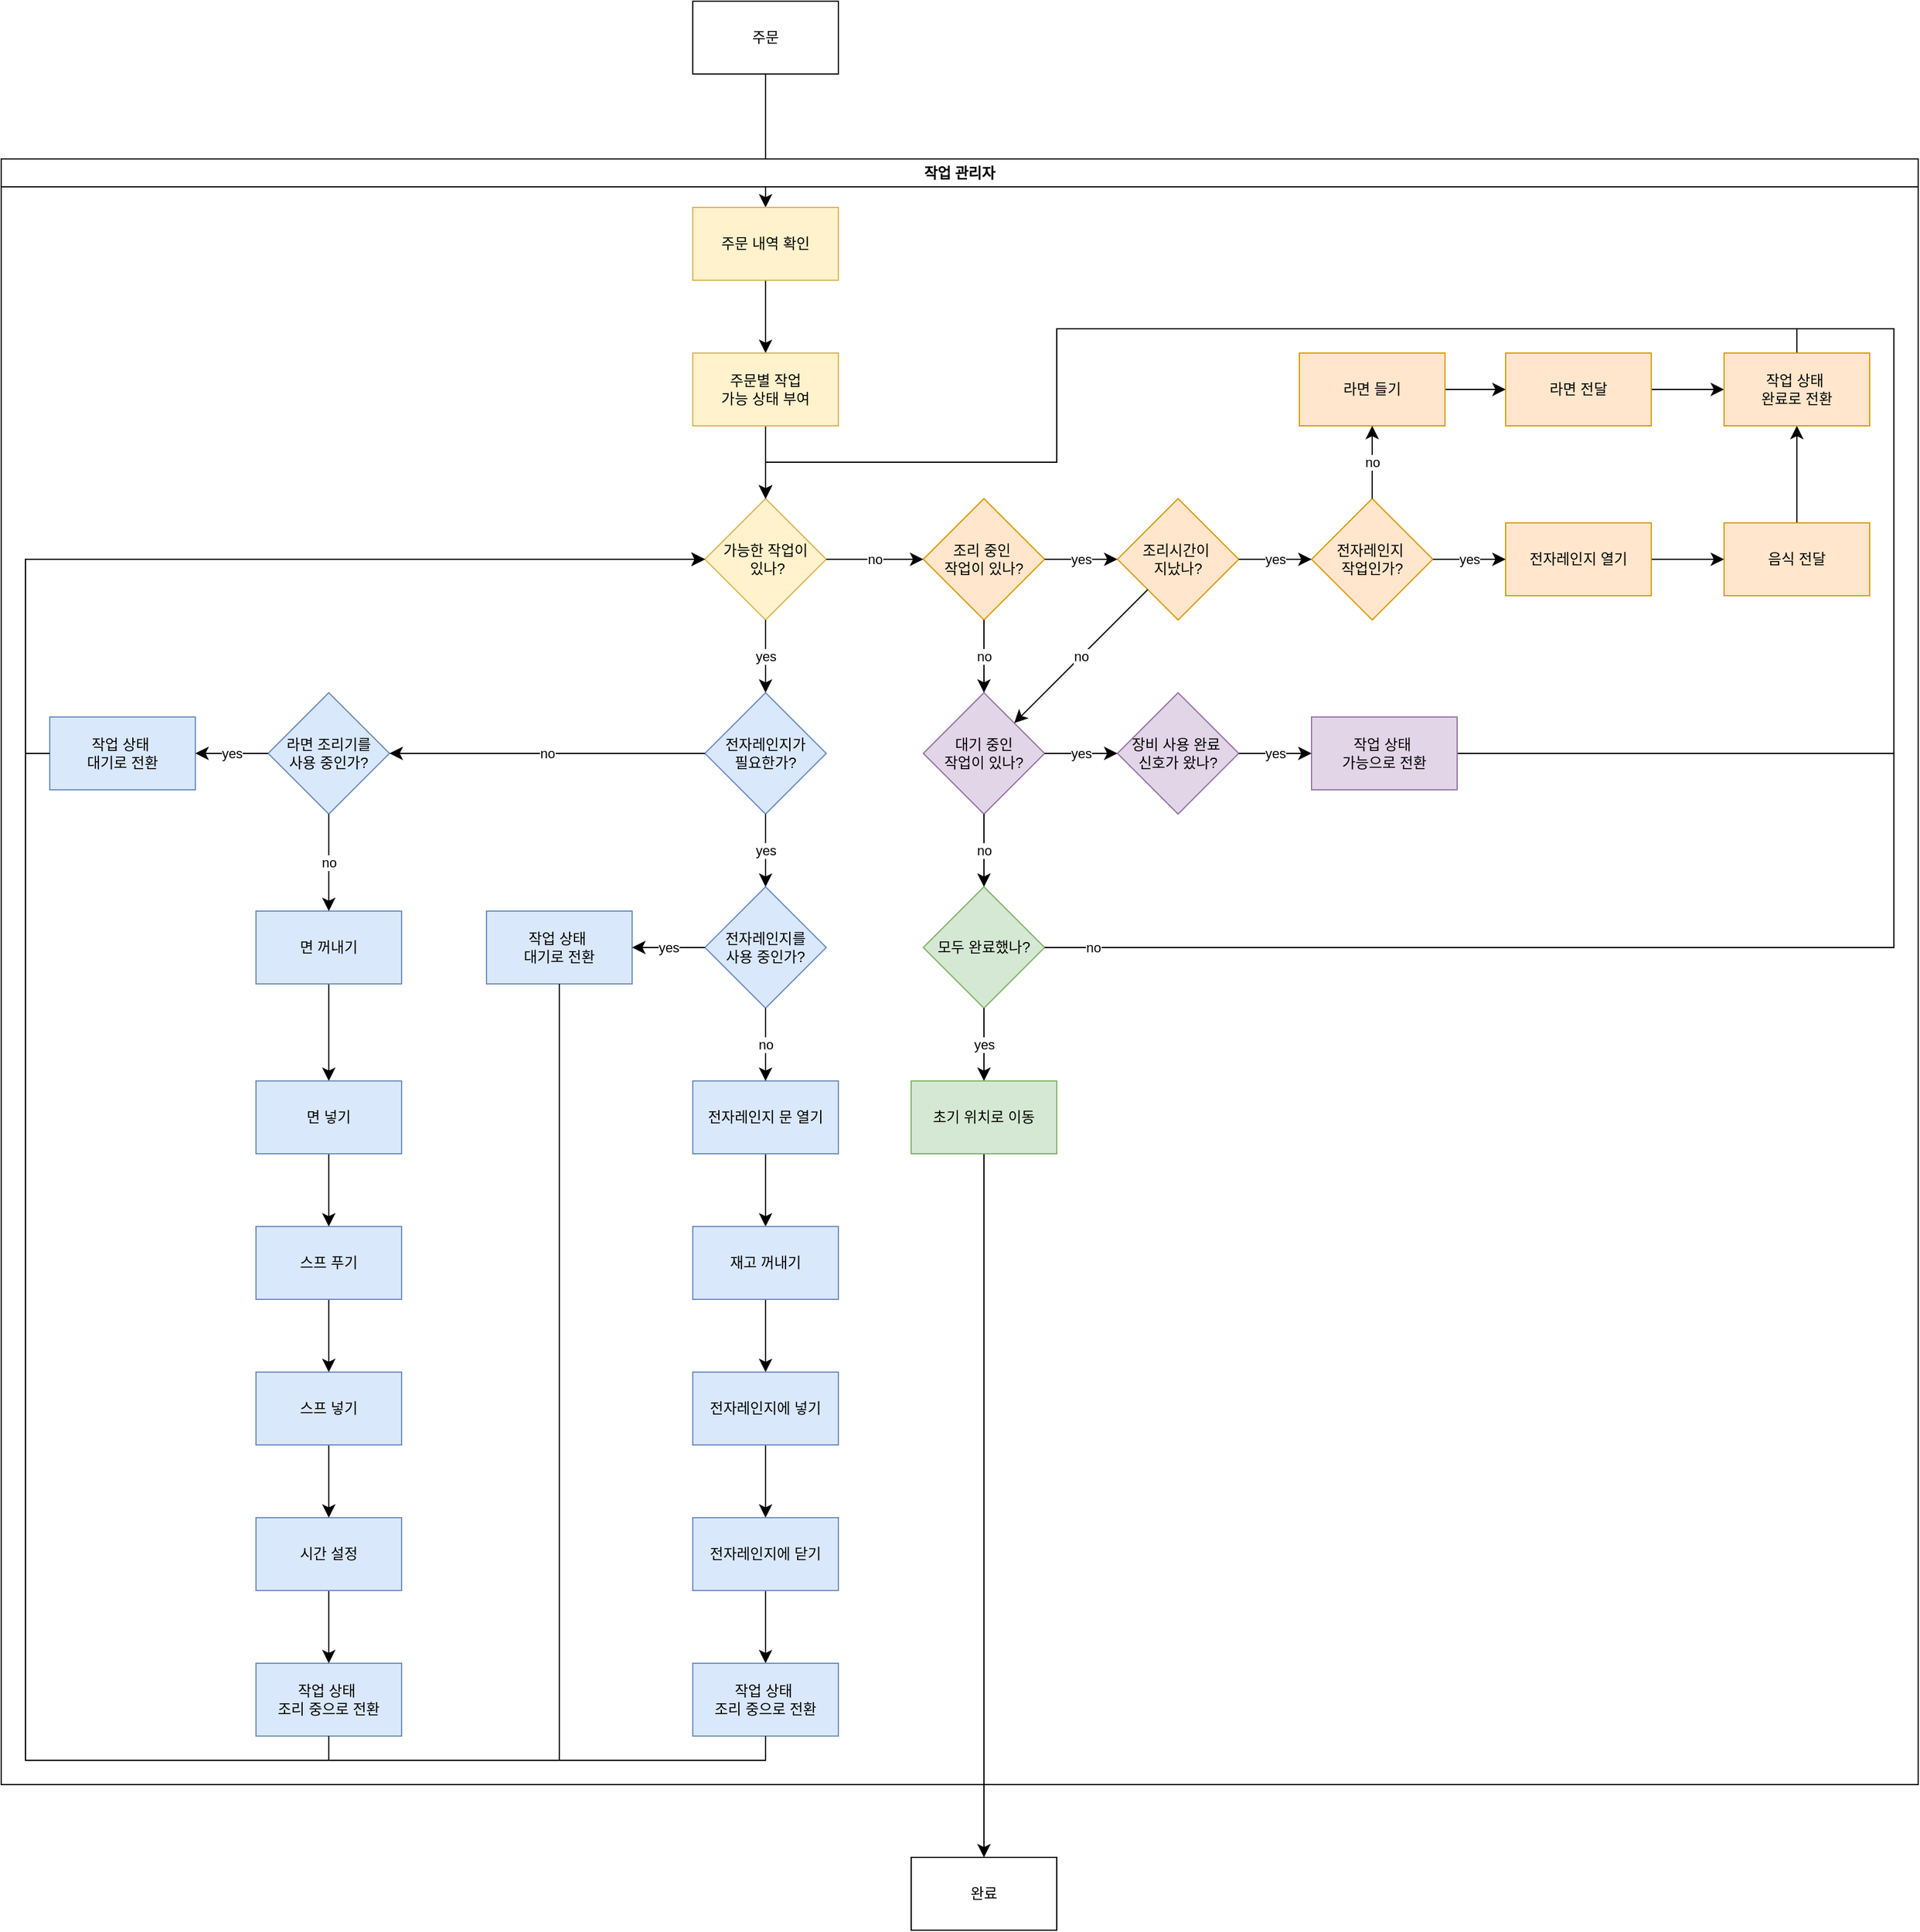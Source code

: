 <mxfile version="27.1.3" pages="3">
  <diagram id="hDWwUX_riiac_i_5ROyI" name="system design">
    <mxGraphModel dx="3217" dy="1090" grid="0" gridSize="10" guides="1" tooltips="1" connect="1" arrows="1" fold="1" page="0" pageScale="1" pageWidth="827" pageHeight="1169" background="none" math="0" shadow="0">
      <root>
        <mxCell id="0" />
        <mxCell id="1" parent="0" />
        <mxCell id="pw6JsUR7cjv2rkqSTEG3-144" style="edgeStyle=none;curved=1;rounded=0;orthogonalLoop=1;jettySize=auto;html=1;exitX=0.5;exitY=1;exitDx=0;exitDy=0;entryX=0.5;entryY=0;entryDx=0;entryDy=0;fontSize=12;startSize=8;endSize=8;" parent="1" source="pw6JsUR7cjv2rkqSTEG3-1" target="pw6JsUR7cjv2rkqSTEG3-4" edge="1">
          <mxGeometry relative="1" as="geometry" />
        </mxCell>
        <mxCell id="pw6JsUR7cjv2rkqSTEG3-1" value="주문" style="rounded=0;whiteSpace=wrap;html=1;" parent="1" vertex="1">
          <mxGeometry x="-360" y="110" width="120" height="60" as="geometry" />
        </mxCell>
        <mxCell id="pw6JsUR7cjv2rkqSTEG3-3" value="완료" style="rounded=0;whiteSpace=wrap;html=1;" parent="1" vertex="1">
          <mxGeometry x="-180" y="1640" width="120" height="60" as="geometry" />
        </mxCell>
        <mxCell id="pw6JsUR7cjv2rkqSTEG3-71" style="edgeStyle=none;curved=1;rounded=0;orthogonalLoop=1;jettySize=auto;html=1;exitX=0.5;exitY=1;exitDx=0;exitDy=0;entryX=0.5;entryY=0;entryDx=0;entryDy=0;fontSize=12;startSize=8;endSize=8;" parent="1" source="pw6JsUR7cjv2rkqSTEG3-4" target="pw6JsUR7cjv2rkqSTEG3-7" edge="1">
          <mxGeometry relative="1" as="geometry" />
        </mxCell>
        <mxCell id="pw6JsUR7cjv2rkqSTEG3-4" value="주문 내역 확인" style="rounded=0;whiteSpace=wrap;html=1;fillColor=#fff2cc;strokeColor=#d6b656;" parent="1" vertex="1">
          <mxGeometry x="-360" y="280" width="120" height="60" as="geometry" />
        </mxCell>
        <mxCell id="pw6JsUR7cjv2rkqSTEG3-5" style="edgeStyle=none;curved=1;rounded=0;orthogonalLoop=1;jettySize=auto;html=1;exitX=0.5;exitY=1;exitDx=0;exitDy=0;fontSize=12;startSize=8;endSize=8;" parent="1" source="pw6JsUR7cjv2rkqSTEG3-4" target="pw6JsUR7cjv2rkqSTEG3-4" edge="1">
          <mxGeometry relative="1" as="geometry" />
        </mxCell>
        <mxCell id="pw6JsUR7cjv2rkqSTEG3-72" style="edgeStyle=none;curved=1;rounded=0;orthogonalLoop=1;jettySize=auto;html=1;exitX=0.5;exitY=1;exitDx=0;exitDy=0;entryX=0.5;entryY=0;entryDx=0;entryDy=0;fontSize=12;startSize=8;endSize=8;" parent="1" source="pw6JsUR7cjv2rkqSTEG3-7" target="pw6JsUR7cjv2rkqSTEG3-11" edge="1">
          <mxGeometry relative="1" as="geometry" />
        </mxCell>
        <mxCell id="pw6JsUR7cjv2rkqSTEG3-7" value="주문별 작업 &lt;br&gt;가능 상태 부여" style="rounded=0;whiteSpace=wrap;html=1;fillColor=#fff2cc;strokeColor=#d6b656;" parent="1" vertex="1">
          <mxGeometry x="-360" y="400" width="120" height="60" as="geometry" />
        </mxCell>
        <mxCell id="pw6JsUR7cjv2rkqSTEG3-11" value="가능한 작업이&lt;br&gt;&amp;nbsp;있나?" style="rhombus;whiteSpace=wrap;html=1;fillColor=#fff2cc;strokeColor=#d6b656;" parent="1" vertex="1">
          <mxGeometry x="-350" y="520" width="100" height="100" as="geometry" />
        </mxCell>
        <mxCell id="pw6JsUR7cjv2rkqSTEG3-13" value="대기 중인 &lt;br&gt;작업이 있나?" style="rhombus;whiteSpace=wrap;html=1;fillColor=#e1d5e7;strokeColor=#9673a6;" parent="1" vertex="1">
          <mxGeometry x="-170" y="680" width="100" height="100" as="geometry" />
        </mxCell>
        <mxCell id="pw6JsUR7cjv2rkqSTEG3-14" value="장비 사용 완료&amp;nbsp;&lt;div&gt;신호가 왔나?&lt;/div&gt;" style="rhombus;whiteSpace=wrap;html=1;fillColor=#e1d5e7;strokeColor=#9673a6;" parent="1" vertex="1">
          <mxGeometry x="-10" y="680" width="100" height="100" as="geometry" />
        </mxCell>
        <mxCell id="pw6JsUR7cjv2rkqSTEG3-15" value="조리 중인&amp;nbsp;&lt;div&gt;작업이 있나?&lt;/div&gt;" style="rhombus;whiteSpace=wrap;html=1;fillColor=#ffe6cc;strokeColor=#d79b00;" parent="1" vertex="1">
          <mxGeometry x="-170" y="520" width="100" height="100" as="geometry" />
        </mxCell>
        <mxCell id="pw6JsUR7cjv2rkqSTEG3-16" value="조리시간이&amp;nbsp;&lt;div&gt;지났나?&lt;/div&gt;" style="rhombus;whiteSpace=wrap;html=1;fillColor=#ffe6cc;strokeColor=#d79b00;" parent="1" vertex="1">
          <mxGeometry x="-10" y="520" width="100" height="100" as="geometry" />
        </mxCell>
        <mxCell id="pw6JsUR7cjv2rkqSTEG3-18" value="전자레인지&amp;nbsp;&lt;div&gt;작업인가?&lt;/div&gt;" style="rhombus;whiteSpace=wrap;html=1;fillColor=#ffe6cc;strokeColor=#d79b00;" parent="1" vertex="1">
          <mxGeometry x="150" y="520" width="100" height="100" as="geometry" />
        </mxCell>
        <mxCell id="pw6JsUR7cjv2rkqSTEG3-119" style="edgeStyle=none;curved=1;rounded=0;orthogonalLoop=1;jettySize=auto;html=1;exitX=1;exitY=0.5;exitDx=0;exitDy=0;entryX=0;entryY=0.5;entryDx=0;entryDy=0;fontSize=12;startSize=8;endSize=8;" parent="1" source="pw6JsUR7cjv2rkqSTEG3-22" target="pw6JsUR7cjv2rkqSTEG3-26" edge="1">
          <mxGeometry relative="1" as="geometry" />
        </mxCell>
        <mxCell id="pw6JsUR7cjv2rkqSTEG3-22" value="라면 전달" style="rounded=0;whiteSpace=wrap;html=1;fillColor=#ffe6cc;strokeColor=#d79b00;" parent="1" vertex="1">
          <mxGeometry x="310" y="400" width="120" height="60" as="geometry" />
        </mxCell>
        <mxCell id="pw6JsUR7cjv2rkqSTEG3-120" style="edgeStyle=none;curved=1;rounded=0;orthogonalLoop=1;jettySize=auto;html=1;exitX=1;exitY=0.5;exitDx=0;exitDy=0;entryX=0;entryY=0.5;entryDx=0;entryDy=0;fontSize=12;startSize=8;endSize=8;" parent="1" source="pw6JsUR7cjv2rkqSTEG3-23" target="pw6JsUR7cjv2rkqSTEG3-22" edge="1">
          <mxGeometry relative="1" as="geometry" />
        </mxCell>
        <mxCell id="pw6JsUR7cjv2rkqSTEG3-23" value="라면 들기" style="rounded=0;whiteSpace=wrap;html=1;fillColor=#ffe6cc;strokeColor=#d79b00;" parent="1" vertex="1">
          <mxGeometry x="140" y="400" width="120" height="60" as="geometry" />
        </mxCell>
        <mxCell id="pw6JsUR7cjv2rkqSTEG3-121" style="edgeStyle=none;curved=1;rounded=0;orthogonalLoop=1;jettySize=auto;html=1;exitX=0.5;exitY=0;exitDx=0;exitDy=0;entryX=0.5;entryY=1;entryDx=0;entryDy=0;fontSize=12;startSize=8;endSize=8;" parent="1" source="pw6JsUR7cjv2rkqSTEG3-24" target="pw6JsUR7cjv2rkqSTEG3-26" edge="1">
          <mxGeometry relative="1" as="geometry" />
        </mxCell>
        <mxCell id="pw6JsUR7cjv2rkqSTEG3-24" value="음식 전달" style="rounded=0;whiteSpace=wrap;html=1;fillColor=#ffe6cc;strokeColor=#d79b00;" parent="1" vertex="1">
          <mxGeometry x="490" y="540" width="120" height="60" as="geometry" />
        </mxCell>
        <mxCell id="pw6JsUR7cjv2rkqSTEG3-118" style="edgeStyle=none;curved=1;rounded=0;orthogonalLoop=1;jettySize=auto;html=1;exitX=1;exitY=0.5;exitDx=0;exitDy=0;entryX=0;entryY=0.5;entryDx=0;entryDy=0;fontSize=12;startSize=8;endSize=8;" parent="1" source="pw6JsUR7cjv2rkqSTEG3-25" target="pw6JsUR7cjv2rkqSTEG3-24" edge="1">
          <mxGeometry relative="1" as="geometry" />
        </mxCell>
        <mxCell id="pw6JsUR7cjv2rkqSTEG3-25" value="전자레인지 열기" style="rounded=0;whiteSpace=wrap;html=1;fillColor=#ffe6cc;strokeColor=#d79b00;" parent="1" vertex="1">
          <mxGeometry x="310" y="540" width="120" height="60" as="geometry" />
        </mxCell>
        <mxCell id="pw6JsUR7cjv2rkqSTEG3-141" style="edgeStyle=orthogonalEdgeStyle;rounded=0;orthogonalLoop=1;jettySize=auto;html=1;exitX=0.5;exitY=0;exitDx=0;exitDy=0;entryX=0.5;entryY=0;entryDx=0;entryDy=0;fontSize=12;startSize=8;endSize=8;" parent="1" source="pw6JsUR7cjv2rkqSTEG3-26" target="pw6JsUR7cjv2rkqSTEG3-11" edge="1">
          <mxGeometry relative="1" as="geometry">
            <Array as="points">
              <mxPoint x="550" y="380" />
              <mxPoint x="-60" y="380" />
              <mxPoint x="-60" y="490" />
              <mxPoint x="-300" y="490" />
            </Array>
          </mxGeometry>
        </mxCell>
        <mxCell id="pw6JsUR7cjv2rkqSTEG3-26" value="작업 상태&amp;nbsp;&lt;div&gt;완료로 전환&lt;/div&gt;" style="rounded=0;whiteSpace=wrap;html=1;fillColor=#ffe6cc;strokeColor=#d79b00;" parent="1" vertex="1">
          <mxGeometry x="490" y="400" width="120" height="60" as="geometry" />
        </mxCell>
        <mxCell id="pw6JsUR7cjv2rkqSTEG3-27" value="전자레인지가 &lt;br&gt;필요한가?" style="rhombus;whiteSpace=wrap;html=1;fillColor=#dae8fc;strokeColor=#6c8ebf;" parent="1" vertex="1">
          <mxGeometry x="-350" y="680" width="100" height="100" as="geometry" />
        </mxCell>
        <mxCell id="pw6JsUR7cjv2rkqSTEG3-86" style="edgeStyle=none;curved=1;rounded=0;orthogonalLoop=1;jettySize=auto;html=1;exitX=0.5;exitY=1;exitDx=0;exitDy=0;fontSize=12;startSize=8;endSize=8;entryX=0.5;entryY=0;entryDx=0;entryDy=0;" parent="1" source="pw6JsUR7cjv2rkqSTEG3-31" target="pw6JsUR7cjv2rkqSTEG3-32" edge="1">
          <mxGeometry relative="1" as="geometry" />
        </mxCell>
        <mxCell id="pw6JsUR7cjv2rkqSTEG3-31" value="전자레인지 문 열기" style="rounded=0;whiteSpace=wrap;html=1;fillColor=#dae8fc;strokeColor=#6c8ebf;" parent="1" vertex="1">
          <mxGeometry x="-360" y="1000" width="120" height="60" as="geometry" />
        </mxCell>
        <mxCell id="pw6JsUR7cjv2rkqSTEG3-87" style="edgeStyle=none;curved=1;rounded=0;orthogonalLoop=1;jettySize=auto;html=1;exitX=0.5;exitY=1;exitDx=0;exitDy=0;fontSize=12;startSize=8;endSize=8;entryX=0.5;entryY=0;entryDx=0;entryDy=0;" parent="1" source="pw6JsUR7cjv2rkqSTEG3-32" target="pw6JsUR7cjv2rkqSTEG3-33" edge="1">
          <mxGeometry relative="1" as="geometry" />
        </mxCell>
        <mxCell id="pw6JsUR7cjv2rkqSTEG3-32" value="재고 꺼내기" style="rounded=0;whiteSpace=wrap;html=1;fillColor=#dae8fc;strokeColor=#6c8ebf;" parent="1" vertex="1">
          <mxGeometry x="-360" y="1120" width="120" height="60" as="geometry" />
        </mxCell>
        <mxCell id="pw6JsUR7cjv2rkqSTEG3-88" style="edgeStyle=none;curved=1;rounded=0;orthogonalLoop=1;jettySize=auto;html=1;exitX=0.5;exitY=1;exitDx=0;exitDy=0;entryX=0.5;entryY=0;entryDx=0;entryDy=0;fontSize=12;startSize=8;endSize=8;" parent="1" source="pw6JsUR7cjv2rkqSTEG3-33" target="pw6JsUR7cjv2rkqSTEG3-34" edge="1">
          <mxGeometry relative="1" as="geometry" />
        </mxCell>
        <mxCell id="pw6JsUR7cjv2rkqSTEG3-33" value="전자레인지에 넣기" style="rounded=0;whiteSpace=wrap;html=1;fillColor=#dae8fc;strokeColor=#6c8ebf;" parent="1" vertex="1">
          <mxGeometry x="-360" y="1240" width="120" height="60" as="geometry" />
        </mxCell>
        <mxCell id="pw6JsUR7cjv2rkqSTEG3-90" value="" style="edgeStyle=none;curved=1;rounded=0;orthogonalLoop=1;jettySize=auto;html=1;fontSize=12;startSize=8;endSize=8;entryX=0.5;entryY=0;entryDx=0;entryDy=0;exitX=0.5;exitY=1;exitDx=0;exitDy=0;" parent="1" source="pw6JsUR7cjv2rkqSTEG3-34" target="pw6JsUR7cjv2rkqSTEG3-67" edge="1">
          <mxGeometry relative="1" as="geometry" />
        </mxCell>
        <mxCell id="pw6JsUR7cjv2rkqSTEG3-34" value="전자레인지에 닫기" style="rounded=0;whiteSpace=wrap;html=1;fillColor=#dae8fc;strokeColor=#6c8ebf;" parent="1" vertex="1">
          <mxGeometry x="-360" y="1360" width="120" height="60" as="geometry" />
        </mxCell>
        <mxCell id="pw6JsUR7cjv2rkqSTEG3-36" value="작업 상태&amp;nbsp;&lt;div&gt;조리&amp;nbsp;&lt;span style=&quot;background-color: transparent; color: light-dark(rgb(0, 0, 0), rgb(255, 255, 255));&quot;&gt;중으로 전환&lt;/span&gt;&lt;/div&gt;" style="rounded=0;whiteSpace=wrap;html=1;fillColor=#dae8fc;strokeColor=#6c8ebf;" parent="1" vertex="1">
          <mxGeometry x="-720" y="1480" width="120" height="60" as="geometry" />
        </mxCell>
        <mxCell id="pw6JsUR7cjv2rkqSTEG3-81" style="edgeStyle=none;curved=1;rounded=0;orthogonalLoop=1;jettySize=auto;html=1;entryX=0.5;entryY=0;entryDx=0;entryDy=0;fontSize=12;startSize=8;endSize=8;exitX=0.5;exitY=1;exitDx=0;exitDy=0;" parent="1" source="pw6JsUR7cjv2rkqSTEG3-37" target="pw6JsUR7cjv2rkqSTEG3-38" edge="1">
          <mxGeometry relative="1" as="geometry">
            <mxPoint x="-630" y="950" as="sourcePoint" />
          </mxGeometry>
        </mxCell>
        <mxCell id="pw6JsUR7cjv2rkqSTEG3-37" value="면 꺼내기" style="rounded=0;whiteSpace=wrap;html=1;fillColor=#dae8fc;strokeColor=#6c8ebf;" parent="1" vertex="1">
          <mxGeometry x="-720" y="860" width="120" height="60" as="geometry" />
        </mxCell>
        <mxCell id="pw6JsUR7cjv2rkqSTEG3-82" style="edgeStyle=none;curved=1;rounded=0;orthogonalLoop=1;jettySize=auto;html=1;exitX=0.5;exitY=1;exitDx=0;exitDy=0;fontSize=12;startSize=8;endSize=8;entryX=0.5;entryY=0;entryDx=0;entryDy=0;" parent="1" source="pw6JsUR7cjv2rkqSTEG3-38" target="pw6JsUR7cjv2rkqSTEG3-47" edge="1">
          <mxGeometry relative="1" as="geometry" />
        </mxCell>
        <mxCell id="pw6JsUR7cjv2rkqSTEG3-38" value="면 넣기" style="rounded=0;whiteSpace=wrap;html=1;fillColor=#dae8fc;strokeColor=#6c8ebf;" parent="1" vertex="1">
          <mxGeometry x="-720" y="1000" width="120" height="60" as="geometry" />
        </mxCell>
        <mxCell id="pw6JsUR7cjv2rkqSTEG3-85" style="edgeStyle=none;curved=1;rounded=0;orthogonalLoop=1;jettySize=auto;html=1;exitX=0.5;exitY=1;exitDx=0;exitDy=0;entryX=0.5;entryY=0;entryDx=0;entryDy=0;fontSize=12;startSize=8;endSize=8;" parent="1" source="pw6JsUR7cjv2rkqSTEG3-39" target="pw6JsUR7cjv2rkqSTEG3-36" edge="1">
          <mxGeometry relative="1" as="geometry" />
        </mxCell>
        <mxCell id="pw6JsUR7cjv2rkqSTEG3-39" value="시간 설정" style="rounded=0;whiteSpace=wrap;html=1;fillColor=#dae8fc;strokeColor=#6c8ebf;" parent="1" vertex="1">
          <mxGeometry x="-720" y="1360" width="120" height="60" as="geometry" />
        </mxCell>
        <mxCell id="pw6JsUR7cjv2rkqSTEG3-84" style="edgeStyle=none;curved=1;rounded=0;orthogonalLoop=1;jettySize=auto;html=1;exitX=0.5;exitY=1;exitDx=0;exitDy=0;entryX=0.5;entryY=0;entryDx=0;entryDy=0;fontSize=12;startSize=8;endSize=8;" parent="1" source="pw6JsUR7cjv2rkqSTEG3-43" target="pw6JsUR7cjv2rkqSTEG3-39" edge="1">
          <mxGeometry relative="1" as="geometry" />
        </mxCell>
        <mxCell id="pw6JsUR7cjv2rkqSTEG3-43" value="스프 넣기" style="rounded=0;whiteSpace=wrap;html=1;fillColor=#dae8fc;strokeColor=#6c8ebf;" parent="1" vertex="1">
          <mxGeometry x="-720" y="1240" width="120" height="60" as="geometry" />
        </mxCell>
        <mxCell id="pw6JsUR7cjv2rkqSTEG3-83" style="edgeStyle=none;curved=1;rounded=0;orthogonalLoop=1;jettySize=auto;html=1;exitX=0.5;exitY=1;exitDx=0;exitDy=0;fontSize=12;startSize=8;endSize=8;entryX=0.5;entryY=0;entryDx=0;entryDy=0;" parent="1" source="pw6JsUR7cjv2rkqSTEG3-47" target="pw6JsUR7cjv2rkqSTEG3-43" edge="1">
          <mxGeometry relative="1" as="geometry" />
        </mxCell>
        <mxCell id="pw6JsUR7cjv2rkqSTEG3-47" value="스프 푸기" style="rounded=0;whiteSpace=wrap;html=1;fillColor=#dae8fc;strokeColor=#6c8ebf;" parent="1" vertex="1">
          <mxGeometry x="-720" y="1120" width="120" height="60" as="geometry" />
        </mxCell>
        <mxCell id="pw6JsUR7cjv2rkqSTEG3-60" value="전자레인지를 &lt;br&gt;사용 중인가?" style="rhombus;whiteSpace=wrap;html=1;fillColor=#dae8fc;strokeColor=#6c8ebf;" parent="1" vertex="1">
          <mxGeometry x="-350" y="840" width="100" height="100" as="geometry" />
        </mxCell>
        <mxCell id="pw6JsUR7cjv2rkqSTEG3-61" value="라면 조리기를 &lt;br&gt;사용 중인가?" style="rhombus;whiteSpace=wrap;html=1;fillColor=#dae8fc;strokeColor=#6c8ebf;" parent="1" vertex="1">
          <mxGeometry x="-710" y="680" width="100" height="100" as="geometry" />
        </mxCell>
        <mxCell id="pw6JsUR7cjv2rkqSTEG3-62" value="작업 상태&amp;nbsp;&lt;div&gt;대기로 전환&lt;/div&gt;" style="rounded=0;whiteSpace=wrap;html=1;fillColor=#dae8fc;strokeColor=#6c8ebf;" parent="1" vertex="1">
          <mxGeometry x="-530" y="860" width="120" height="60" as="geometry" />
        </mxCell>
        <mxCell id="pw6JsUR7cjv2rkqSTEG3-66" value="작업 상태&amp;nbsp;&lt;div&gt;대기로 전환&lt;/div&gt;" style="rounded=0;whiteSpace=wrap;html=1;fillColor=#dae8fc;strokeColor=#6c8ebf;" parent="1" vertex="1">
          <mxGeometry x="-890" y="700" width="120" height="60" as="geometry" />
        </mxCell>
        <mxCell id="pw6JsUR7cjv2rkqSTEG3-67" value="작업 상태&amp;nbsp;&lt;div&gt;조리&amp;nbsp;&lt;span style=&quot;background-color: transparent; color: light-dark(rgb(0, 0, 0), rgb(255, 255, 255));&quot;&gt;중으로 전환&lt;/span&gt;&lt;/div&gt;" style="rounded=0;whiteSpace=wrap;html=1;fillColor=#dae8fc;strokeColor=#6c8ebf;" parent="1" vertex="1">
          <mxGeometry x="-360" y="1480" width="120" height="60" as="geometry" />
        </mxCell>
        <mxCell id="pw6JsUR7cjv2rkqSTEG3-142" style="edgeStyle=orthogonalEdgeStyle;rounded=0;orthogonalLoop=1;jettySize=auto;html=1;exitX=1;exitY=0.5;exitDx=0;exitDy=0;entryX=0.5;entryY=0;entryDx=0;entryDy=0;fontSize=12;startSize=8;endSize=8;" parent="1" source="pw6JsUR7cjv2rkqSTEG3-68" target="pw6JsUR7cjv2rkqSTEG3-11" edge="1">
          <mxGeometry relative="1" as="geometry">
            <Array as="points">
              <mxPoint x="630" y="730" />
              <mxPoint x="630" y="380" />
              <mxPoint x="-60" y="380" />
              <mxPoint x="-60" y="490" />
              <mxPoint x="-300" y="490" />
            </Array>
          </mxGeometry>
        </mxCell>
        <mxCell id="pw6JsUR7cjv2rkqSTEG3-68" value="작업 상태&amp;nbsp;&lt;div&gt;가능으로 전환&lt;/div&gt;" style="rounded=0;whiteSpace=wrap;html=1;fillColor=#e1d5e7;strokeColor=#9673a6;" parent="1" vertex="1">
          <mxGeometry x="150" y="700" width="120" height="60" as="geometry" />
        </mxCell>
        <mxCell id="pw6JsUR7cjv2rkqSTEG3-143" style="edgeStyle=none;curved=1;rounded=0;orthogonalLoop=1;jettySize=auto;html=1;exitX=0.5;exitY=1;exitDx=0;exitDy=0;entryX=0.5;entryY=0;entryDx=0;entryDy=0;fontSize=12;startSize=8;endSize=8;" parent="1" source="pw6JsUR7cjv2rkqSTEG3-69" target="pw6JsUR7cjv2rkqSTEG3-3" edge="1">
          <mxGeometry relative="1" as="geometry" />
        </mxCell>
        <mxCell id="pw6JsUR7cjv2rkqSTEG3-73" value="" style="endArrow=classic;html=1;rounded=0;fontSize=12;startSize=8;endSize=8;curved=1;exitX=0.5;exitY=1;exitDx=0;exitDy=0;entryX=0.5;entryY=0;entryDx=0;entryDy=0;" parent="1" source="pw6JsUR7cjv2rkqSTEG3-11" target="pw6JsUR7cjv2rkqSTEG3-27" edge="1">
          <mxGeometry relative="1" as="geometry">
            <mxPoint x="-260" y="720" as="sourcePoint" />
            <mxPoint x="-160" y="720" as="targetPoint" />
          </mxGeometry>
        </mxCell>
        <mxCell id="pw6JsUR7cjv2rkqSTEG3-74" value="yes" style="edgeLabel;resizable=0;html=1;;align=center;verticalAlign=middle;" parent="pw6JsUR7cjv2rkqSTEG3-73" connectable="0" vertex="1">
          <mxGeometry relative="1" as="geometry" />
        </mxCell>
        <mxCell id="pw6JsUR7cjv2rkqSTEG3-75" value="" style="endArrow=classic;html=1;rounded=0;fontSize=12;startSize=8;endSize=8;curved=1;exitX=0.5;exitY=1;exitDx=0;exitDy=0;entryX=0.5;entryY=0;entryDx=0;entryDy=0;" parent="1" source="pw6JsUR7cjv2rkqSTEG3-27" target="pw6JsUR7cjv2rkqSTEG3-60" edge="1">
          <mxGeometry relative="1" as="geometry">
            <mxPoint x="-290" y="630" as="sourcePoint" />
            <mxPoint x="-290" y="690" as="targetPoint" />
          </mxGeometry>
        </mxCell>
        <mxCell id="pw6JsUR7cjv2rkqSTEG3-76" value="yes" style="edgeLabel;resizable=0;html=1;;align=center;verticalAlign=middle;" parent="pw6JsUR7cjv2rkqSTEG3-75" connectable="0" vertex="1">
          <mxGeometry relative="1" as="geometry" />
        </mxCell>
        <mxCell id="pw6JsUR7cjv2rkqSTEG3-77" value="" style="endArrow=classic;html=1;rounded=0;fontSize=12;startSize=8;endSize=8;curved=1;exitX=0;exitY=0.5;exitDx=0;exitDy=0;entryX=1;entryY=0.5;entryDx=0;entryDy=0;" parent="1" source="pw6JsUR7cjv2rkqSTEG3-60" target="pw6JsUR7cjv2rkqSTEG3-62" edge="1">
          <mxGeometry relative="1" as="geometry">
            <mxPoint x="-210" y="920" as="sourcePoint" />
            <mxPoint x="-210" y="980" as="targetPoint" />
          </mxGeometry>
        </mxCell>
        <mxCell id="pw6JsUR7cjv2rkqSTEG3-78" value="yes" style="edgeLabel;resizable=0;html=1;;align=center;verticalAlign=middle;" parent="pw6JsUR7cjv2rkqSTEG3-77" connectable="0" vertex="1">
          <mxGeometry relative="1" as="geometry" />
        </mxCell>
        <mxCell id="pw6JsUR7cjv2rkqSTEG3-79" value="" style="endArrow=classic;html=1;rounded=0;fontSize=12;startSize=8;endSize=8;curved=1;exitX=0;exitY=0.5;exitDx=0;exitDy=0;" parent="1" source="pw6JsUR7cjv2rkqSTEG3-61" target="pw6JsUR7cjv2rkqSTEG3-66" edge="1">
          <mxGeometry relative="1" as="geometry">
            <mxPoint x="-770" y="800" as="sourcePoint" />
            <mxPoint x="-830" y="800" as="targetPoint" />
          </mxGeometry>
        </mxCell>
        <mxCell id="pw6JsUR7cjv2rkqSTEG3-80" value="yes" style="edgeLabel;resizable=0;html=1;;align=center;verticalAlign=middle;" parent="pw6JsUR7cjv2rkqSTEG3-79" connectable="0" vertex="1">
          <mxGeometry relative="1" as="geometry" />
        </mxCell>
        <mxCell id="pw6JsUR7cjv2rkqSTEG3-91" value="" style="endArrow=classic;html=1;rounded=0;fontSize=12;startSize=8;endSize=8;curved=1;exitX=0.5;exitY=1;exitDx=0;exitDy=0;entryX=0.5;entryY=0;entryDx=0;entryDy=0;" parent="1" source="pw6JsUR7cjv2rkqSTEG3-60" target="pw6JsUR7cjv2rkqSTEG3-31" edge="1">
          <mxGeometry relative="1" as="geometry">
            <mxPoint x="-380" y="990" as="sourcePoint" />
            <mxPoint x="-440" y="990" as="targetPoint" />
          </mxGeometry>
        </mxCell>
        <mxCell id="pw6JsUR7cjv2rkqSTEG3-92" value="no" style="edgeLabel;resizable=0;html=1;;align=center;verticalAlign=middle;" parent="pw6JsUR7cjv2rkqSTEG3-91" connectable="0" vertex="1">
          <mxGeometry relative="1" as="geometry" />
        </mxCell>
        <mxCell id="pw6JsUR7cjv2rkqSTEG3-93" value="" style="endArrow=classic;html=1;rounded=0;fontSize=12;startSize=8;endSize=8;curved=1;exitX=0.5;exitY=1;exitDx=0;exitDy=0;entryX=0.5;entryY=0;entryDx=0;entryDy=0;" parent="1" source="pw6JsUR7cjv2rkqSTEG3-61" target="pw6JsUR7cjv2rkqSTEG3-37" edge="1">
          <mxGeometry relative="1" as="geometry">
            <mxPoint x="-310" y="950" as="sourcePoint" />
            <mxPoint x="-310" y="1010" as="targetPoint" />
          </mxGeometry>
        </mxCell>
        <mxCell id="pw6JsUR7cjv2rkqSTEG3-94" value="no" style="edgeLabel;resizable=0;html=1;;align=center;verticalAlign=middle;" parent="pw6JsUR7cjv2rkqSTEG3-93" connectable="0" vertex="1">
          <mxGeometry relative="1" as="geometry" />
        </mxCell>
        <mxCell id="pw6JsUR7cjv2rkqSTEG3-95" value="" style="endArrow=classic;html=1;rounded=0;fontSize=12;startSize=8;endSize=8;curved=1;exitX=0;exitY=0.5;exitDx=0;exitDy=0;entryX=1;entryY=0.5;entryDx=0;entryDy=0;" parent="1" source="pw6JsUR7cjv2rkqSTEG3-27" target="pw6JsUR7cjv2rkqSTEG3-61" edge="1">
          <mxGeometry relative="1" as="geometry">
            <mxPoint x="-280" y="960" as="sourcePoint" />
            <mxPoint x="-280" y="1020" as="targetPoint" />
          </mxGeometry>
        </mxCell>
        <mxCell id="pw6JsUR7cjv2rkqSTEG3-96" value="no" style="edgeLabel;resizable=0;html=1;;align=center;verticalAlign=middle;" parent="pw6JsUR7cjv2rkqSTEG3-95" connectable="0" vertex="1">
          <mxGeometry relative="1" as="geometry" />
        </mxCell>
        <mxCell id="pw6JsUR7cjv2rkqSTEG3-97" value="" style="endArrow=classic;html=1;rounded=0;fontSize=12;startSize=8;endSize=8;curved=1;exitX=1;exitY=0.5;exitDx=0;exitDy=0;entryX=0;entryY=0.5;entryDx=0;entryDy=0;" parent="1" source="pw6JsUR7cjv2rkqSTEG3-11" target="pw6JsUR7cjv2rkqSTEG3-15" edge="1">
          <mxGeometry relative="1" as="geometry">
            <mxPoint x="-270" y="970" as="sourcePoint" />
            <mxPoint x="-170" y="650" as="targetPoint" />
          </mxGeometry>
        </mxCell>
        <mxCell id="pw6JsUR7cjv2rkqSTEG3-98" value="no" style="edgeLabel;resizable=0;html=1;;align=center;verticalAlign=middle;" parent="pw6JsUR7cjv2rkqSTEG3-97" connectable="0" vertex="1">
          <mxGeometry relative="1" as="geometry" />
        </mxCell>
        <mxCell id="pw6JsUR7cjv2rkqSTEG3-99" value="" style="endArrow=classic;html=1;rounded=0;fontSize=12;startSize=8;endSize=8;exitX=0;exitY=0.5;exitDx=0;exitDy=0;entryX=0;entryY=0.5;entryDx=0;entryDy=0;edgeStyle=orthogonalEdgeStyle;" parent="1" source="pw6JsUR7cjv2rkqSTEG3-66" target="pw6JsUR7cjv2rkqSTEG3-11" edge="1">
          <mxGeometry width="50" height="50" relative="1" as="geometry">
            <mxPoint x="-240" y="1140" as="sourcePoint" />
            <mxPoint x="-190" y="1090" as="targetPoint" />
            <Array as="points">
              <mxPoint x="-910" y="730" />
              <mxPoint x="-910" y="570" />
            </Array>
          </mxGeometry>
        </mxCell>
        <mxCell id="pw6JsUR7cjv2rkqSTEG3-101" value="" style="endArrow=classic;html=1;rounded=0;fontSize=12;startSize=8;endSize=8;exitX=0.5;exitY=1;exitDx=0;exitDy=0;entryX=0;entryY=0.5;entryDx=0;entryDy=0;edgeStyle=orthogonalEdgeStyle;" parent="1" source="pw6JsUR7cjv2rkqSTEG3-36" target="pw6JsUR7cjv2rkqSTEG3-11" edge="1">
          <mxGeometry width="50" height="50" relative="1" as="geometry">
            <mxPoint x="-470" y="980" as="sourcePoint" />
            <mxPoint x="-420" y="930" as="targetPoint" />
            <Array as="points">
              <mxPoint x="-660" y="1560" />
              <mxPoint x="-910" y="1560" />
              <mxPoint x="-910" y="570" />
            </Array>
          </mxGeometry>
        </mxCell>
        <mxCell id="pw6JsUR7cjv2rkqSTEG3-102" value="" style="endArrow=classic;html=1;rounded=0;fontSize=12;startSize=8;endSize=8;exitX=0.5;exitY=1;exitDx=0;exitDy=0;entryX=0;entryY=0.5;entryDx=0;entryDy=0;edgeStyle=orthogonalEdgeStyle;" parent="1" source="pw6JsUR7cjv2rkqSTEG3-67" target="pw6JsUR7cjv2rkqSTEG3-11" edge="1">
          <mxGeometry width="50" height="50" relative="1" as="geometry">
            <mxPoint x="-650" y="1550" as="sourcePoint" />
            <mxPoint x="-440" y="640" as="targetPoint" />
            <Array as="points">
              <mxPoint x="-300" y="1560" />
              <mxPoint x="-910" y="1560" />
              <mxPoint x="-910" y="570" />
            </Array>
          </mxGeometry>
        </mxCell>
        <mxCell id="pw6JsUR7cjv2rkqSTEG3-103" value="" style="endArrow=classic;html=1;rounded=0;fontSize=12;startSize=8;endSize=8;exitX=0.5;exitY=1;exitDx=0;exitDy=0;entryX=0;entryY=0.5;entryDx=0;entryDy=0;edgeStyle=orthogonalEdgeStyle;" parent="1" source="pw6JsUR7cjv2rkqSTEG3-62" target="pw6JsUR7cjv2rkqSTEG3-11" edge="1">
          <mxGeometry width="50" height="50" relative="1" as="geometry">
            <mxPoint x="-640" y="1560" as="sourcePoint" />
            <mxPoint x="-480" y="530" as="targetPoint" />
            <Array as="points">
              <mxPoint x="-470" y="1560" />
              <mxPoint x="-910" y="1560" />
              <mxPoint x="-910" y="570" />
            </Array>
          </mxGeometry>
        </mxCell>
        <mxCell id="pw6JsUR7cjv2rkqSTEG3-104" value="" style="endArrow=classic;html=1;rounded=0;fontSize=12;startSize=8;endSize=8;curved=1;exitX=1;exitY=0.5;exitDx=0;exitDy=0;entryX=0;entryY=0.5;entryDx=0;entryDy=0;" parent="1" source="pw6JsUR7cjv2rkqSTEG3-15" target="pw6JsUR7cjv2rkqSTEG3-16" edge="1">
          <mxGeometry relative="1" as="geometry">
            <mxPoint x="30" y="650" as="sourcePoint" />
            <mxPoint x="30" y="710" as="targetPoint" />
          </mxGeometry>
        </mxCell>
        <mxCell id="pw6JsUR7cjv2rkqSTEG3-105" value="yes" style="edgeLabel;resizable=0;html=1;;align=center;verticalAlign=middle;" parent="pw6JsUR7cjv2rkqSTEG3-104" connectable="0" vertex="1">
          <mxGeometry relative="1" as="geometry" />
        </mxCell>
        <mxCell id="pw6JsUR7cjv2rkqSTEG3-106" value="" style="endArrow=classic;html=1;rounded=0;fontSize=12;startSize=8;endSize=8;curved=1;exitX=1;exitY=0.5;exitDx=0;exitDy=0;entryX=0;entryY=0.5;entryDx=0;entryDy=0;" parent="1" source="pw6JsUR7cjv2rkqSTEG3-16" target="pw6JsUR7cjv2rkqSTEG3-18" edge="1">
          <mxGeometry relative="1" as="geometry">
            <mxPoint x="80" y="590" as="sourcePoint" />
            <mxPoint x="140" y="590" as="targetPoint" />
          </mxGeometry>
        </mxCell>
        <mxCell id="pw6JsUR7cjv2rkqSTEG3-107" value="yes" style="edgeLabel;resizable=0;html=1;;align=center;verticalAlign=middle;" parent="pw6JsUR7cjv2rkqSTEG3-106" connectable="0" vertex="1">
          <mxGeometry relative="1" as="geometry" />
        </mxCell>
        <mxCell id="pw6JsUR7cjv2rkqSTEG3-108" value="" style="endArrow=classic;html=1;rounded=0;fontSize=12;startSize=8;endSize=8;curved=1;exitX=1;exitY=0.5;exitDx=0;exitDy=0;entryX=0;entryY=0.5;entryDx=0;entryDy=0;" parent="1" source="pw6JsUR7cjv2rkqSTEG3-18" target="pw6JsUR7cjv2rkqSTEG3-25" edge="1">
          <mxGeometry relative="1" as="geometry">
            <mxPoint x="240" y="610" as="sourcePoint" />
            <mxPoint x="300" y="610" as="targetPoint" />
          </mxGeometry>
        </mxCell>
        <mxCell id="pw6JsUR7cjv2rkqSTEG3-109" value="yes" style="edgeLabel;resizable=0;html=1;;align=center;verticalAlign=middle;" parent="pw6JsUR7cjv2rkqSTEG3-108" connectable="0" vertex="1">
          <mxGeometry relative="1" as="geometry" />
        </mxCell>
        <mxCell id="pw6JsUR7cjv2rkqSTEG3-110" value="" style="endArrow=classic;html=1;rounded=0;fontSize=12;startSize=8;endSize=8;curved=1;exitX=1;exitY=0.5;exitDx=0;exitDy=0;entryX=0;entryY=0.5;entryDx=0;entryDy=0;" parent="1" source="pw6JsUR7cjv2rkqSTEG3-13" target="pw6JsUR7cjv2rkqSTEG3-14" edge="1">
          <mxGeometry relative="1" as="geometry">
            <mxPoint x="-60" y="770" as="sourcePoint" />
            <mxPoint y="770" as="targetPoint" />
          </mxGeometry>
        </mxCell>
        <mxCell id="pw6JsUR7cjv2rkqSTEG3-111" value="yes" style="edgeLabel;resizable=0;html=1;;align=center;verticalAlign=middle;" parent="pw6JsUR7cjv2rkqSTEG3-110" connectable="0" vertex="1">
          <mxGeometry relative="1" as="geometry" />
        </mxCell>
        <mxCell id="pw6JsUR7cjv2rkqSTEG3-116" value="" style="endArrow=classic;html=1;rounded=0;fontSize=12;startSize=8;endSize=8;curved=1;exitX=1;exitY=0.5;exitDx=0;exitDy=0;entryX=0;entryY=0.5;entryDx=0;entryDy=0;" parent="1" source="pw6JsUR7cjv2rkqSTEG3-14" target="pw6JsUR7cjv2rkqSTEG3-68" edge="1">
          <mxGeometry relative="1" as="geometry">
            <mxPoint x="90" y="780" as="sourcePoint" />
            <mxPoint x="150" y="780" as="targetPoint" />
          </mxGeometry>
        </mxCell>
        <mxCell id="pw6JsUR7cjv2rkqSTEG3-117" value="yes" style="edgeLabel;resizable=0;html=1;;align=center;verticalAlign=middle;" parent="pw6JsUR7cjv2rkqSTEG3-116" connectable="0" vertex="1">
          <mxGeometry relative="1" as="geometry" />
        </mxCell>
        <mxCell id="pw6JsUR7cjv2rkqSTEG3-122" value="" style="endArrow=classic;html=1;rounded=0;fontSize=12;startSize=8;endSize=8;curved=1;exitX=0.5;exitY=1;exitDx=0;exitDy=0;entryX=0.5;entryY=0;entryDx=0;entryDy=0;" parent="1" source="pw6JsUR7cjv2rkqSTEG3-15" target="pw6JsUR7cjv2rkqSTEG3-13" edge="1">
          <mxGeometry relative="1" as="geometry">
            <mxPoint x="-130" y="640" as="sourcePoint" />
            <mxPoint x="-60" y="650" as="targetPoint" />
          </mxGeometry>
        </mxCell>
        <mxCell id="pw6JsUR7cjv2rkqSTEG3-123" value="no" style="edgeLabel;resizable=0;html=1;;align=center;verticalAlign=middle;" parent="pw6JsUR7cjv2rkqSTEG3-122" connectable="0" vertex="1">
          <mxGeometry relative="1" as="geometry" />
        </mxCell>
        <mxCell id="pw6JsUR7cjv2rkqSTEG3-124" value="" style="endArrow=classic;html=1;rounded=0;fontSize=12;startSize=8;endSize=8;curved=1;exitX=0.5;exitY=0;exitDx=0;exitDy=0;entryX=0.5;entryY=1;entryDx=0;entryDy=0;" parent="1" source="pw6JsUR7cjv2rkqSTEG3-18" target="pw6JsUR7cjv2rkqSTEG3-23" edge="1">
          <mxGeometry relative="1" as="geometry">
            <mxPoint x="170" y="500" as="sourcePoint" />
            <mxPoint x="230" y="500" as="targetPoint" />
          </mxGeometry>
        </mxCell>
        <mxCell id="pw6JsUR7cjv2rkqSTEG3-125" value="no" style="edgeLabel;resizable=0;html=1;;align=center;verticalAlign=middle;" parent="pw6JsUR7cjv2rkqSTEG3-124" connectable="0" vertex="1">
          <mxGeometry relative="1" as="geometry" />
        </mxCell>
        <mxCell id="pw6JsUR7cjv2rkqSTEG3-126" value="" style="endArrow=classic;html=1;rounded=0;fontSize=12;startSize=8;endSize=8;curved=1;exitX=0;exitY=1;exitDx=0;exitDy=0;entryX=1;entryY=0;entryDx=0;entryDy=0;" parent="1" source="pw6JsUR7cjv2rkqSTEG3-16" target="pw6JsUR7cjv2rkqSTEG3-13" edge="1">
          <mxGeometry relative="1" as="geometry">
            <mxPoint y="470" as="sourcePoint" />
            <mxPoint x="60" y="470" as="targetPoint" />
          </mxGeometry>
        </mxCell>
        <mxCell id="pw6JsUR7cjv2rkqSTEG3-127" value="no" style="edgeLabel;resizable=0;html=1;;align=center;verticalAlign=middle;" parent="pw6JsUR7cjv2rkqSTEG3-126" connectable="0" vertex="1">
          <mxGeometry relative="1" as="geometry" />
        </mxCell>
        <mxCell id="pw6JsUR7cjv2rkqSTEG3-132" value="모두 완료했나?" style="rhombus;whiteSpace=wrap;html=1;fillColor=#d5e8d4;strokeColor=#82b366;" parent="1" vertex="1">
          <mxGeometry x="-170" y="840" width="100" height="100" as="geometry" />
        </mxCell>
        <mxCell id="pw6JsUR7cjv2rkqSTEG3-133" value="" style="endArrow=classic;html=1;rounded=0;fontSize=12;startSize=8;endSize=8;curved=1;exitX=0.5;exitY=1;exitDx=0;exitDy=0;entryX=0.5;entryY=0;entryDx=0;entryDy=0;" parent="1" source="pw6JsUR7cjv2rkqSTEG3-132" target="pw6JsUR7cjv2rkqSTEG3-69" edge="1">
          <mxGeometry relative="1" as="geometry">
            <mxPoint x="-270" y="790" as="sourcePoint" />
            <mxPoint x="-270" y="850" as="targetPoint" />
          </mxGeometry>
        </mxCell>
        <mxCell id="pw6JsUR7cjv2rkqSTEG3-134" value="yes" style="edgeLabel;resizable=0;html=1;;align=center;verticalAlign=middle;" parent="pw6JsUR7cjv2rkqSTEG3-133" connectable="0" vertex="1">
          <mxGeometry relative="1" as="geometry" />
        </mxCell>
        <mxCell id="pw6JsUR7cjv2rkqSTEG3-135" value="" style="endArrow=classic;html=1;rounded=0;fontSize=12;startSize=8;endSize=8;curved=1;exitX=0.5;exitY=1;exitDx=0;exitDy=0;" parent="1" source="pw6JsUR7cjv2rkqSTEG3-13" target="pw6JsUR7cjv2rkqSTEG3-132" edge="1">
          <mxGeometry relative="1" as="geometry">
            <mxPoint x="-120" y="800" as="sourcePoint" />
            <mxPoint x="-120" y="860" as="targetPoint" />
          </mxGeometry>
        </mxCell>
        <mxCell id="pw6JsUR7cjv2rkqSTEG3-136" value="no" style="edgeLabel;resizable=0;html=1;;align=center;verticalAlign=middle;" parent="pw6JsUR7cjv2rkqSTEG3-135" connectable="0" vertex="1">
          <mxGeometry relative="1" as="geometry" />
        </mxCell>
        <mxCell id="pw6JsUR7cjv2rkqSTEG3-137" value="" style="endArrow=classic;html=1;rounded=0;fontSize=12;startSize=8;endSize=8;exitX=1;exitY=0.5;exitDx=0;exitDy=0;entryX=0.5;entryY=0;entryDx=0;entryDy=0;edgeStyle=orthogonalEdgeStyle;" parent="1" source="pw6JsUR7cjv2rkqSTEG3-132" target="pw6JsUR7cjv2rkqSTEG3-11" edge="1">
          <mxGeometry relative="1" as="geometry">
            <mxPoint x="-10" y="880" as="sourcePoint" />
            <mxPoint x="20" y="890" as="targetPoint" />
            <Array as="points">
              <mxPoint x="630" y="890" />
              <mxPoint x="630" y="380" />
              <mxPoint x="-60" y="380" />
              <mxPoint x="-60" y="490" />
              <mxPoint x="-300" y="490" />
            </Array>
          </mxGeometry>
        </mxCell>
        <mxCell id="pw6JsUR7cjv2rkqSTEG3-138" value="no" style="edgeLabel;resizable=0;html=1;;align=center;verticalAlign=middle;" parent="pw6JsUR7cjv2rkqSTEG3-137" connectable="0" vertex="1">
          <mxGeometry relative="1" as="geometry">
            <mxPoint x="-660" y="440" as="offset" />
          </mxGeometry>
        </mxCell>
        <mxCell id="pw6JsUR7cjv2rkqSTEG3-145" value="작업 관리자" style="swimlane;whiteSpace=wrap;html=1;" parent="1" vertex="1">
          <mxGeometry x="-930" y="240" width="1580" height="1340" as="geometry" />
        </mxCell>
        <mxCell id="pw6JsUR7cjv2rkqSTEG3-69" value="초기 위치로 이동" style="rounded=0;whiteSpace=wrap;html=1;fillColor=#d5e8d4;strokeColor=#82b366;" parent="pw6JsUR7cjv2rkqSTEG3-145" vertex="1">
          <mxGeometry x="750" y="760" width="120" height="60" as="geometry" />
        </mxCell>
      </root>
    </mxGraphModel>
  </diagram>
  <diagram id="EeEqdQe6fp30MhytSwmj" name="system detail design">
    <mxGraphModel dx="6862" dy="1526" grid="0" gridSize="10" guides="1" tooltips="1" connect="1" arrows="1" fold="1" page="0" pageScale="1" pageWidth="827" pageHeight="1169" math="0" shadow="0">
      <root>
        <mxCell id="0" />
        <mxCell id="1" parent="0" />
        <mxCell id="uQzkA2lbrExNuxDNkcAi-86" value="Motion Controller" style="rounded=0;whiteSpace=wrap;html=1;" parent="1" vertex="1">
          <mxGeometry x="-1270" y="2120" width="120" height="60" as="geometry" />
        </mxCell>
        <mxCell id="uQzkA2lbrExNuxDNkcAi-223" value="Controller" style="swimlane;whiteSpace=wrap;html=1;fillColor=#f5f5f5;strokeColor=#666666;fontColor=#333333;" parent="1" vertex="1">
          <mxGeometry x="-2810" y="1380" width="2700" height="620" as="geometry" />
        </mxCell>
        <mxCell id="uQzkA2lbrExNuxDNkcAi-310" style="edgeStyle=orthogonalEdgeStyle;rounded=0;orthogonalLoop=1;jettySize=auto;html=1;exitX=1;exitY=0.5;exitDx=0;exitDy=0;entryX=0;entryY=0.5;entryDx=0;entryDy=0;" parent="uQzkA2lbrExNuxDNkcAi-223" source="uQzkA2lbrExNuxDNkcAi-306" target="uQzkA2lbrExNuxDNkcAi-305" edge="1">
          <mxGeometry relative="1" as="geometry" />
        </mxCell>
        <mxCell id="uQzkA2lbrExNuxDNkcAi-306" value="push tasks&lt;div&gt;&lt;span style=&quot;background-color: transparent; color: light-dark(rgb(0, 0, 0), rgb(255, 255, 255));&quot;&gt;in Task Queue&lt;/span&gt;&lt;/div&gt;" style="rounded=0;whiteSpace=wrap;html=1;align=center;" parent="uQzkA2lbrExNuxDNkcAi-223" vertex="1">
          <mxGeometry x="20" y="350" width="120" height="60" as="geometry" />
        </mxCell>
        <mxCell id="uQzkA2lbrExNuxDNkcAi-307" value="" style="edgeStyle=orthogonalEdgeStyle;rounded=0;orthogonalLoop=1;jettySize=auto;html=1;" parent="uQzkA2lbrExNuxDNkcAi-223" source="uQzkA2lbrExNuxDNkcAi-305" target="uQzkA2lbrExNuxDNkcAi-301" edge="1">
          <mxGeometry relative="1" as="geometry" />
        </mxCell>
        <mxCell id="uQzkA2lbrExNuxDNkcAi-305" value="traverse&lt;div&gt;Task Queue&lt;/div&gt;" style="rounded=0;whiteSpace=wrap;html=1;align=center;" parent="uQzkA2lbrExNuxDNkcAi-223" vertex="1">
          <mxGeometry x="220" y="290" width="120" height="60" as="geometry" />
        </mxCell>
        <mxCell id="uQzkA2lbrExNuxDNkcAi-100" value="&lt;b&gt;Put&amp;nbsp;&lt;/b&gt;&lt;b style=&quot;background-color: transparent; color: light-dark(rgb(0, 0, 0), rgb(255, 255, 255));&quot;&gt;(tri-) Gimbap&lt;/b&gt;" style="swimlane;fontStyle=0;childLayout=stackLayout;horizontal=1;startSize=30;horizontalStack=0;resizeParent=1;resizeParentMax=0;resizeLast=0;collapsible=1;marginBottom=0;whiteSpace=wrap;html=1;fillColor=#dae8fc;strokeColor=#6c8ebf;" parent="uQzkA2lbrExNuxDNkcAi-223" vertex="1">
          <mxGeometry x="1010" y="60" width="140" height="240" as="geometry" />
        </mxCell>
        <mxCell id="uQzkA2lbrExNuxDNkcAi-101" value="Open microwave" style="text;strokeColor=#6c8ebf;fillColor=#dae8fc;align=left;verticalAlign=middle;spacingLeft=4;spacingRight=4;overflow=hidden;points=[[0,0.5],[1,0.5]];portConstraint=eastwest;rotatable=0;whiteSpace=wrap;html=1;" parent="uQzkA2lbrExNuxDNkcAi-100" vertex="1">
          <mxGeometry y="30" width="140" height="30" as="geometry" />
        </mxCell>
        <mxCell id="uQzkA2lbrExNuxDNkcAi-102" value="&lt;span style=&quot;text-align: center;&quot;&gt;Move to stock&lt;/span&gt;" style="text;strokeColor=#6c8ebf;fillColor=#dae8fc;align=left;verticalAlign=middle;spacingLeft=4;spacingRight=4;overflow=hidden;points=[[0,0.5],[1,0.5]];portConstraint=eastwest;rotatable=0;whiteSpace=wrap;html=1;" parent="uQzkA2lbrExNuxDNkcAi-100" vertex="1">
          <mxGeometry y="60" width="140" height="30" as="geometry" />
        </mxCell>
        <mxCell id="uQzkA2lbrExNuxDNkcAi-103" value="&lt;span style=&quot;text-align: center;&quot;&gt;Pick up food&lt;/span&gt;" style="text;strokeColor=#6c8ebf;fillColor=#dae8fc;align=left;verticalAlign=middle;spacingLeft=4;spacingRight=4;overflow=hidden;points=[[0,0.5],[1,0.5]];portConstraint=eastwest;rotatable=0;whiteSpace=wrap;html=1;" parent="uQzkA2lbrExNuxDNkcAi-100" vertex="1">
          <mxGeometry y="90" width="140" height="30" as="geometry" />
        </mxCell>
        <mxCell id="uQzkA2lbrExNuxDNkcAi-139" value="&lt;div style=&quot;text-align: center;&quot;&gt;&lt;span style=&quot;background-color: transparent; color: light-dark(rgb(0, 0, 0), rgb(255, 255, 255));&quot;&gt;Move to microwave&lt;/span&gt;&lt;/div&gt;" style="text;strokeColor=#6c8ebf;fillColor=#dae8fc;align=left;verticalAlign=middle;spacingLeft=4;spacingRight=4;overflow=hidden;points=[[0,0.5],[1,0.5]];portConstraint=eastwest;rotatable=0;whiteSpace=wrap;html=1;" parent="uQzkA2lbrExNuxDNkcAi-100" vertex="1">
          <mxGeometry y="120" width="140" height="30" as="geometry" />
        </mxCell>
        <mxCell id="uQzkA2lbrExNuxDNkcAi-104" value="&lt;span style=&quot;text-align: center;&quot;&gt;Place food&lt;/span&gt;" style="text;strokeColor=#6c8ebf;fillColor=#dae8fc;align=left;verticalAlign=middle;spacingLeft=4;spacingRight=4;overflow=hidden;points=[[0,0.5],[1,0.5]];portConstraint=eastwest;rotatable=0;whiteSpace=wrap;html=1;" parent="uQzkA2lbrExNuxDNkcAi-100" vertex="1">
          <mxGeometry y="150" width="140" height="30" as="geometry" />
        </mxCell>
        <mxCell id="uQzkA2lbrExNuxDNkcAi-105" value="&lt;span style=&quot;text-align: center;&quot;&gt;Close microwave&lt;/span&gt;" style="text;strokeColor=#6c8ebf;fillColor=#dae8fc;align=left;verticalAlign=middle;spacingLeft=4;spacingRight=4;overflow=hidden;points=[[0,0.5],[1,0.5]];portConstraint=eastwest;rotatable=0;whiteSpace=wrap;html=1;" parent="uQzkA2lbrExNuxDNkcAi-100" vertex="1">
          <mxGeometry y="180" width="140" height="30" as="geometry" />
        </mxCell>
        <mxCell id="uQzkA2lbrExNuxDNkcAi-130" value="&lt;span style=&quot;text-align: center;&quot;&gt;Press button&lt;/span&gt;" style="text;strokeColor=#6c8ebf;fillColor=#dae8fc;align=left;verticalAlign=middle;spacingLeft=4;spacingRight=4;overflow=hidden;points=[[0,0.5],[1,0.5]];portConstraint=eastwest;rotatable=0;whiteSpace=wrap;html=1;" parent="uQzkA2lbrExNuxDNkcAi-100" vertex="1">
          <mxGeometry y="210" width="140" height="30" as="geometry" />
        </mxCell>
        <mxCell id="uQzkA2lbrExNuxDNkcAi-106" value="&lt;b&gt;Take&amp;nbsp;&lt;/b&gt;&lt;b style=&quot;background-color: transparent; color: light-dark(rgb(0, 0, 0), rgb(255, 255, 255));&quot;&gt;(tri-) Gimbap&lt;/b&gt;" style="swimlane;fontStyle=0;childLayout=stackLayout;horizontal=1;startSize=30;horizontalStack=0;resizeParent=1;resizeParentMax=0;resizeLast=0;collapsible=1;marginBottom=0;whiteSpace=wrap;html=1;fillColor=#dae8fc;strokeColor=#6c8ebf;" parent="uQzkA2lbrExNuxDNkcAi-223" vertex="1">
          <mxGeometry x="2340" y="120" width="140" height="180" as="geometry" />
        </mxCell>
        <mxCell id="uQzkA2lbrExNuxDNkcAi-107" value="Open microwave" style="text;strokeColor=#6c8ebf;fillColor=#dae8fc;align=left;verticalAlign=middle;spacingLeft=4;spacingRight=4;overflow=hidden;points=[[0,0.5],[1,0.5]];portConstraint=eastwest;rotatable=0;whiteSpace=wrap;html=1;" parent="uQzkA2lbrExNuxDNkcAi-106" vertex="1">
          <mxGeometry y="30" width="140" height="30" as="geometry" />
        </mxCell>
        <mxCell id="uQzkA2lbrExNuxDNkcAi-108" value="&lt;span style=&quot;text-align: center;&quot;&gt;Pick up&amp;nbsp;&lt;/span&gt;&lt;span style=&quot;text-align: center;&quot;&gt;gimbap&lt;/span&gt;" style="text;strokeColor=#6c8ebf;fillColor=#dae8fc;align=left;verticalAlign=middle;spacingLeft=4;spacingRight=4;overflow=hidden;points=[[0,0.5],[1,0.5]];portConstraint=eastwest;rotatable=0;whiteSpace=wrap;html=1;" parent="uQzkA2lbrExNuxDNkcAi-106" vertex="1">
          <mxGeometry y="60" width="140" height="30" as="geometry" />
        </mxCell>
        <mxCell id="uQzkA2lbrExNuxDNkcAi-109" value="&lt;span style=&quot;text-align: center;&quot;&gt;Serve&amp;nbsp;&lt;/span&gt;&lt;span style=&quot;text-align: center;&quot;&gt;gimbap&lt;/span&gt;" style="text;strokeColor=#6c8ebf;fillColor=#dae8fc;align=left;verticalAlign=middle;spacingLeft=4;spacingRight=4;overflow=hidden;points=[[0,0.5],[1,0.5]];portConstraint=eastwest;rotatable=0;whiteSpace=wrap;html=1;" parent="uQzkA2lbrExNuxDNkcAi-106" vertex="1">
          <mxGeometry y="90" width="140" height="30" as="geometry" />
        </mxCell>
        <mxCell id="uQzkA2lbrExNuxDNkcAi-171" value="&lt;div style=&quot;text-align: center;&quot;&gt;Detecting force&lt;/div&gt;" style="text;strokeColor=#6c8ebf;fillColor=#dae8fc;align=left;verticalAlign=middle;spacingLeft=4;spacingRight=4;overflow=hidden;points=[[0,0.5],[1,0.5]];portConstraint=eastwest;rotatable=0;whiteSpace=wrap;html=1;" parent="uQzkA2lbrExNuxDNkcAi-106" vertex="1">
          <mxGeometry y="120" width="140" height="30" as="geometry" />
        </mxCell>
        <mxCell id="uQzkA2lbrExNuxDNkcAi-110" value="&lt;span style=&quot;text-align: center;&quot;&gt;Close microwave&lt;/span&gt;" style="text;strokeColor=#6c8ebf;fillColor=#dae8fc;align=left;verticalAlign=middle;spacingLeft=4;spacingRight=4;overflow=hidden;points=[[0,0.5],[1,0.5]];portConstraint=eastwest;rotatable=0;whiteSpace=wrap;html=1;" parent="uQzkA2lbrExNuxDNkcAi-106" vertex="1">
          <mxGeometry y="150" width="140" height="30" as="geometry" />
        </mxCell>
        <mxCell id="uQzkA2lbrExNuxDNkcAi-123" value="&lt;b&gt;Take Ramen&lt;/b&gt;" style="swimlane;fontStyle=0;childLayout=stackLayout;horizontal=1;startSize=30;horizontalStack=0;resizeParent=1;resizeParentMax=0;resizeLast=0;collapsible=1;marginBottom=0;whiteSpace=wrap;html=1;fillColor=#ffe6cc;strokeColor=#d79b00;" parent="uQzkA2lbrExNuxDNkcAi-223" vertex="1">
          <mxGeometry x="2340" y="340" width="140" height="120" as="geometry">
            <mxRectangle x="250" y="330" width="120" height="30" as="alternateBounds" />
          </mxGeometry>
        </mxCell>
        <mxCell id="uQzkA2lbrExNuxDNkcAi-124" value="&lt;span style=&quot;text-align: center;&quot;&gt;Pick up bowl&lt;/span&gt;" style="text;strokeColor=#d79b00;fillColor=#ffe6cc;align=left;verticalAlign=middle;spacingLeft=4;spacingRight=4;overflow=hidden;points=[[0,0.5],[1,0.5]];portConstraint=eastwest;rotatable=0;whiteSpace=wrap;html=1;" parent="uQzkA2lbrExNuxDNkcAi-123" vertex="1">
          <mxGeometry y="30" width="140" height="30" as="geometry" />
        </mxCell>
        <mxCell id="uQzkA2lbrExNuxDNkcAi-125" value="&lt;span style=&quot;text-align: center;&quot;&gt;Serve ramen&lt;/span&gt;" style="text;strokeColor=#d79b00;fillColor=#ffe6cc;align=left;verticalAlign=middle;spacingLeft=4;spacingRight=4;overflow=hidden;points=[[0,0.5],[1,0.5]];portConstraint=eastwest;rotatable=0;whiteSpace=wrap;html=1;" parent="uQzkA2lbrExNuxDNkcAi-123" vertex="1">
          <mxGeometry y="60" width="140" height="30" as="geometry" />
        </mxCell>
        <mxCell id="uQzkA2lbrExNuxDNkcAi-172" value="&lt;div style=&quot;text-align: center;&quot;&gt;&lt;span style=&quot;background-color: transparent; color: light-dark(rgb(0, 0, 0), rgb(255, 255, 255));&quot;&gt;Detecting force&lt;/span&gt;&lt;/div&gt;" style="text;strokeColor=#d79b00;fillColor=#ffe6cc;align=left;verticalAlign=middle;spacingLeft=4;spacingRight=4;overflow=hidden;points=[[0,0.5],[1,0.5]];portConstraint=eastwest;rotatable=0;whiteSpace=wrap;html=1;" parent="uQzkA2lbrExNuxDNkcAi-123" vertex="1">
          <mxGeometry y="90" width="140" height="30" as="geometry" />
        </mxCell>
        <mxCell id="uQzkA2lbrExNuxDNkcAi-141" value="&lt;b&gt;Put Ramen&lt;/b&gt;" style="swimlane;fontStyle=0;childLayout=stackLayout;horizontal=1;startSize=30;horizontalStack=0;resizeParent=1;resizeParentMax=0;resizeLast=0;collapsible=1;marginBottom=0;whiteSpace=wrap;html=1;fillColor=#ffe6cc;strokeColor=#d79b00;" parent="uQzkA2lbrExNuxDNkcAi-223" vertex="1">
          <mxGeometry x="1010" y="340" width="140" height="240" as="geometry" />
        </mxCell>
        <mxCell id="uQzkA2lbrExNuxDNkcAi-143" value="&lt;span style=&quot;text-align: center;&quot;&gt;Move to stock&lt;/span&gt;" style="text;strokeColor=#d79b00;fillColor=#ffe6cc;align=left;verticalAlign=middle;spacingLeft=4;spacingRight=4;overflow=hidden;points=[[0,0.5],[1,0.5]];portConstraint=eastwest;rotatable=0;whiteSpace=wrap;html=1;" parent="uQzkA2lbrExNuxDNkcAi-141" vertex="1">
          <mxGeometry y="30" width="140" height="30" as="geometry" />
        </mxCell>
        <mxCell id="uQzkA2lbrExNuxDNkcAi-144" value="&lt;span style=&quot;text-align: center;&quot;&gt;Pick up food&lt;/span&gt;" style="text;strokeColor=#d79b00;fillColor=#ffe6cc;align=left;verticalAlign=middle;spacingLeft=4;spacingRight=4;overflow=hidden;points=[[0,0.5],[1,0.5]];portConstraint=eastwest;rotatable=0;whiteSpace=wrap;html=1;" parent="uQzkA2lbrExNuxDNkcAi-141" vertex="1">
          <mxGeometry y="60" width="140" height="30" as="geometry" />
        </mxCell>
        <mxCell id="uQzkA2lbrExNuxDNkcAi-145" value="&lt;div style=&quot;text-align: center;&quot;&gt;&lt;span style=&quot;background-color: transparent; color: light-dark(rgb(0, 0, 0), rgb(255, 255, 255));&quot;&gt;Move to cooker&lt;/span&gt;&lt;/div&gt;" style="text;strokeColor=#d79b00;fillColor=#ffe6cc;align=left;verticalAlign=middle;spacingLeft=4;spacingRight=4;overflow=hidden;points=[[0,0.5],[1,0.5]];portConstraint=eastwest;rotatable=0;whiteSpace=wrap;html=1;" parent="uQzkA2lbrExNuxDNkcAi-141" vertex="1">
          <mxGeometry y="90" width="140" height="30" as="geometry" />
        </mxCell>
        <mxCell id="uQzkA2lbrExNuxDNkcAi-146" value="&lt;span style=&quot;text-align: center;&quot;&gt;Place food&lt;/span&gt;" style="text;strokeColor=#d79b00;fillColor=#ffe6cc;align=left;verticalAlign=middle;spacingLeft=4;spacingRight=4;overflow=hidden;points=[[0,0.5],[1,0.5]];portConstraint=eastwest;rotatable=0;whiteSpace=wrap;html=1;" parent="uQzkA2lbrExNuxDNkcAi-141" vertex="1">
          <mxGeometry y="120" width="140" height="30" as="geometry" />
        </mxCell>
        <mxCell id="uQzkA2lbrExNuxDNkcAi-149" value="&lt;span style=&quot;text-align: center;&quot;&gt;Pick up soup&lt;/span&gt;" style="text;strokeColor=#d79b00;fillColor=#ffe6cc;align=left;verticalAlign=middle;spacingLeft=4;spacingRight=4;overflow=hidden;points=[[0,0.5],[1,0.5]];portConstraint=eastwest;rotatable=0;whiteSpace=wrap;html=1;" parent="uQzkA2lbrExNuxDNkcAi-141" vertex="1">
          <mxGeometry y="150" width="140" height="30" as="geometry" />
        </mxCell>
        <mxCell id="uQzkA2lbrExNuxDNkcAi-150" value="&lt;span style=&quot;text-align: center;&quot;&gt;Put soup&lt;/span&gt;" style="text;strokeColor=#d79b00;fillColor=#ffe6cc;align=left;verticalAlign=middle;spacingLeft=4;spacingRight=4;overflow=hidden;points=[[0,0.5],[1,0.5]];portConstraint=eastwest;rotatable=0;whiteSpace=wrap;html=1;" parent="uQzkA2lbrExNuxDNkcAi-141" vertex="1">
          <mxGeometry y="180" width="140" height="30" as="geometry" />
        </mxCell>
        <mxCell id="uQzkA2lbrExNuxDNkcAi-148" value="&lt;span style=&quot;text-align: center;&quot;&gt;Press button&lt;/span&gt;" style="text;strokeColor=#d79b00;fillColor=#ffe6cc;align=left;verticalAlign=middle;spacingLeft=4;spacingRight=4;overflow=hidden;points=[[0,0.5],[1,0.5]];portConstraint=eastwest;rotatable=0;whiteSpace=wrap;html=1;" parent="uQzkA2lbrExNuxDNkcAi-141" vertex="1">
          <mxGeometry y="210" width="140" height="30" as="geometry" />
        </mxCell>
        <mxCell id="uQzkA2lbrExNuxDNkcAi-158" style="edgeStyle=orthogonalEdgeStyle;rounded=0;orthogonalLoop=1;jettySize=auto;html=1;exitX=1;exitY=0.5;exitDx=0;exitDy=0;entryX=0;entryY=0.5;entryDx=0;entryDy=0;" parent="uQzkA2lbrExNuxDNkcAi-223" source="uQzkA2lbrExNuxDNkcAi-152" target="uQzkA2lbrExNuxDNkcAi-157" edge="1">
          <mxGeometry relative="1" as="geometry" />
        </mxCell>
        <mxCell id="uQzkA2lbrExNuxDNkcAi-152" value="&lt;div style=&quot;&quot;&gt;set&amp;nbsp;&lt;/div&gt;&lt;div style=&quot;&quot;&gt;cooking timer&lt;/div&gt;" style="rounded=0;whiteSpace=wrap;html=1;align=center;" parent="uQzkA2lbrExNuxDNkcAi-223" vertex="1">
          <mxGeometry x="1250" y="290" width="120" height="60" as="geometry" />
        </mxCell>
        <mxCell id="ntmEUIO53Y_gmjZkq5V4-54" style="edgeStyle=orthogonalEdgeStyle;rounded=0;orthogonalLoop=1;jettySize=auto;html=1;entryX=0.5;entryY=0;entryDx=0;entryDy=0;" edge="1" parent="uQzkA2lbrExNuxDNkcAi-223" source="uQzkA2lbrExNuxDNkcAi-155" target="ntmEUIO53Y_gmjZkq5V4-24">
          <mxGeometry relative="1" as="geometry" />
        </mxCell>
        <mxCell id="ntmEUIO53Y_gmjZkq5V4-55" style="edgeStyle=orthogonalEdgeStyle;rounded=0;orthogonalLoop=1;jettySize=auto;html=1;entryX=0.5;entryY=1;entryDx=0;entryDy=0;" edge="1" parent="uQzkA2lbrExNuxDNkcAi-223" source="uQzkA2lbrExNuxDNkcAi-155" target="ntmEUIO53Y_gmjZkq5V4-34">
          <mxGeometry relative="1" as="geometry" />
        </mxCell>
        <mxCell id="uQzkA2lbrExNuxDNkcAi-155" value="&lt;div style=&quot;&quot;&gt;add&lt;/div&gt;&lt;div style=&quot;&quot;&gt;&lt;span style=&quot;background-color: transparent; color: light-dark(rgb(0, 0, 0), rgb(255, 255, 255));&quot;&gt;&#39;Taking&#39; task&lt;/span&gt;&lt;/div&gt;" style="rounded=0;whiteSpace=wrap;html=1;align=center;" parent="uQzkA2lbrExNuxDNkcAi-223" vertex="1">
          <mxGeometry x="1700" y="290" width="120" height="60" as="geometry" />
        </mxCell>
        <mxCell id="uQzkA2lbrExNuxDNkcAi-160" value="" style="edgeStyle=orthogonalEdgeStyle;rounded=0;orthogonalLoop=1;jettySize=auto;html=1;entryX=0;entryY=0.5;entryDx=0;entryDy=0;exitX=1;exitY=0.5;exitDx=0;exitDy=0;" parent="uQzkA2lbrExNuxDNkcAi-223" source="uQzkA2lbrExNuxDNkcAi-156" target="uQzkA2lbrExNuxDNkcAi-155" edge="1">
          <mxGeometry relative="1" as="geometry">
            <mxPoint x="1630" y="320" as="sourcePoint" />
            <mxPoint x="1670" y="320" as="targetPoint" />
          </mxGeometry>
        </mxCell>
        <mxCell id="uQzkA2lbrExNuxDNkcAi-156" value="&lt;div style=&quot;&quot;&gt;change&amp;nbsp;&lt;/div&gt;&lt;div style=&quot;&quot;&gt;device state&lt;/div&gt;&lt;div style=&quot;&quot;&gt;(&lt;span style=&quot;background-color: transparent; color: light-dark(rgb(0, 0, 0), rgb(255, 255, 255));&quot;&gt;WAIT&lt;/span&gt;&lt;span style=&quot;background-color: transparent; color: light-dark(rgb(0, 0, 0), rgb(255, 255, 255));&quot;&gt;)&lt;/span&gt;&lt;/div&gt;" style="rounded=0;whiteSpace=wrap;html=1;align=center;" parent="uQzkA2lbrExNuxDNkcAi-223" vertex="1">
          <mxGeometry x="1540" y="290" width="120" height="60" as="geometry" />
        </mxCell>
        <mxCell id="uQzkA2lbrExNuxDNkcAi-159" style="edgeStyle=orthogonalEdgeStyle;rounded=0;orthogonalLoop=1;jettySize=auto;html=1;exitX=1;exitY=0.5;exitDx=0;exitDy=0;entryX=0;entryY=0.5;entryDx=0;entryDy=0;" parent="uQzkA2lbrExNuxDNkcAi-223" source="uQzkA2lbrExNuxDNkcAi-157" target="uQzkA2lbrExNuxDNkcAi-156" edge="1">
          <mxGeometry relative="1" as="geometry" />
        </mxCell>
        <mxCell id="uQzkA2lbrExNuxDNkcAi-173" style="edgeStyle=orthogonalEdgeStyle;rounded=0;orthogonalLoop=1;jettySize=auto;html=1;exitX=1;exitY=0.5;exitDx=0;exitDy=0;entryX=0;entryY=0.5;entryDx=0;entryDy=0;" parent="uQzkA2lbrExNuxDNkcAi-223" source="uQzkA2lbrExNuxDNkcAi-139" target="uQzkA2lbrExNuxDNkcAi-152" edge="1">
          <mxGeometry relative="1" as="geometry" />
        </mxCell>
        <mxCell id="uQzkA2lbrExNuxDNkcAi-174" style="edgeStyle=orthogonalEdgeStyle;rounded=0;orthogonalLoop=1;jettySize=auto;html=1;exitX=1;exitY=0.5;exitDx=0;exitDy=0;entryX=0;entryY=0.5;entryDx=0;entryDy=0;" parent="uQzkA2lbrExNuxDNkcAi-223" source="uQzkA2lbrExNuxDNkcAi-146" target="uQzkA2lbrExNuxDNkcAi-152" edge="1">
          <mxGeometry relative="1" as="geometry">
            <mxPoint x="1220" y="320" as="targetPoint" />
          </mxGeometry>
        </mxCell>
        <mxCell id="uQzkA2lbrExNuxDNkcAi-203" value="&lt;span style=&quot;text-align: left;&quot;&gt;init pose&lt;/span&gt;" style="rounded=0;whiteSpace=wrap;html=1;" parent="uQzkA2lbrExNuxDNkcAi-223" vertex="1">
          <mxGeometry x="2560" y="305" width="120" height="60" as="geometry" />
        </mxCell>
        <mxCell id="uQzkA2lbrExNuxDNkcAi-205" style="edgeStyle=orthogonalEdgeStyle;rounded=0;orthogonalLoop=1;jettySize=auto;html=1;exitX=1;exitY=0.5;exitDx=0;exitDy=0;entryX=0;entryY=0.5;entryDx=0;entryDy=0;" parent="uQzkA2lbrExNuxDNkcAi-223" source="uQzkA2lbrExNuxDNkcAi-109" target="uQzkA2lbrExNuxDNkcAi-203" edge="1">
          <mxGeometry relative="1" as="geometry" />
        </mxCell>
        <mxCell id="uQzkA2lbrExNuxDNkcAi-206" style="edgeStyle=orthogonalEdgeStyle;rounded=0;orthogonalLoop=1;jettySize=auto;html=1;exitX=1;exitY=0.5;exitDx=0;exitDy=0;entryX=0;entryY=0.5;entryDx=0;entryDy=0;" parent="uQzkA2lbrExNuxDNkcAi-223" source="uQzkA2lbrExNuxDNkcAi-125" target="uQzkA2lbrExNuxDNkcAi-203" edge="1">
          <mxGeometry relative="1" as="geometry">
            <mxPoint x="2660.0" y="335" as="targetPoint" />
          </mxGeometry>
        </mxCell>
        <mxCell id="uQzkA2lbrExNuxDNkcAi-157" value="end time&lt;div&gt;&amp;lt;= now&lt;/div&gt;" style="rhombus;whiteSpace=wrap;html=1;" parent="uQzkA2lbrExNuxDNkcAi-223" vertex="1">
          <mxGeometry x="1410" y="270" width="100" height="100" as="geometry" />
        </mxCell>
        <mxCell id="ntmEUIO53Y_gmjZkq5V4-52" style="edgeStyle=orthogonalEdgeStyle;rounded=0;orthogonalLoop=1;jettySize=auto;html=1;entryX=0.5;entryY=0;entryDx=0;entryDy=0;" edge="1" parent="uQzkA2lbrExNuxDNkcAi-223" source="uQzkA2lbrExNuxDNkcAi-301" target="ntmEUIO53Y_gmjZkq5V4-4">
          <mxGeometry relative="1" as="geometry" />
        </mxCell>
        <mxCell id="ntmEUIO53Y_gmjZkq5V4-53" style="edgeStyle=orthogonalEdgeStyle;rounded=0;orthogonalLoop=1;jettySize=auto;html=1;entryX=0.5;entryY=1;entryDx=0;entryDy=0;" edge="1" parent="uQzkA2lbrExNuxDNkcAi-223" source="uQzkA2lbrExNuxDNkcAi-301" target="ntmEUIO53Y_gmjZkq5V4-7">
          <mxGeometry relative="1" as="geometry" />
        </mxCell>
        <mxCell id="uQzkA2lbrExNuxDNkcAi-301" value="stock&amp;nbsp;&lt;div&gt;&amp;gt; quantities&lt;/div&gt;" style="rhombus;whiteSpace=wrap;html=1;" parent="uQzkA2lbrExNuxDNkcAi-223" vertex="1">
          <mxGeometry x="390" y="270" width="100" height="100" as="geometry" />
        </mxCell>
        <mxCell id="ntmEUIO53Y_gmjZkq5V4-5" value="" style="swimlane;startSize=0;fillColor=#ffe6cc;strokeColor=#d79b00;" vertex="1" parent="uQzkA2lbrExNuxDNkcAi-223">
          <mxGeometry x="530" y="340" width="420" height="140" as="geometry" />
        </mxCell>
        <mxCell id="ntmEUIO53Y_gmjZkq5V4-18" style="edgeStyle=orthogonalEdgeStyle;rounded=0;orthogonalLoop=1;jettySize=auto;html=1;entryX=0;entryY=0.5;entryDx=0;entryDy=0;fillColor=#ffe6cc;strokeColor=#d79b00;" edge="1" parent="ntmEUIO53Y_gmjZkq5V4-5" source="ntmEUIO53Y_gmjZkq5V4-2" target="ntmEUIO53Y_gmjZkq5V4-3">
          <mxGeometry relative="1" as="geometry" />
        </mxCell>
        <mxCell id="ntmEUIO53Y_gmjZkq5V4-2" value="robot state&lt;div&gt;== IDLE&lt;/div&gt;" style="rhombus;whiteSpace=wrap;html=1;fillColor=#ffe6cc;strokeColor=#d79b00;" vertex="1" parent="ntmEUIO53Y_gmjZkq5V4-5">
          <mxGeometry x="20" y="20" width="100" height="100" as="geometry" />
        </mxCell>
        <mxCell id="ntmEUIO53Y_gmjZkq5V4-19" style="edgeStyle=orthogonalEdgeStyle;rounded=0;orthogonalLoop=1;jettySize=auto;html=1;entryX=0;entryY=0.5;entryDx=0;entryDy=0;fillColor=#ffe6cc;strokeColor=#d79b00;" edge="1" parent="ntmEUIO53Y_gmjZkq5V4-5" source="ntmEUIO53Y_gmjZkq5V4-3" target="ntmEUIO53Y_gmjZkq5V4-4">
          <mxGeometry relative="1" as="geometry" />
        </mxCell>
        <mxCell id="ntmEUIO53Y_gmjZkq5V4-3" value="device&amp;nbsp;state&lt;div&gt;==&amp;nbsp;&lt;span style=&quot;background-color: transparent; color: light-dark(rgb(0, 0, 0), rgb(255, 255, 255));&quot;&gt;IDLE&lt;/span&gt;&lt;/div&gt;" style="rhombus;whiteSpace=wrap;html=1;fillColor=#ffe6cc;strokeColor=#d79b00;" vertex="1" parent="ntmEUIO53Y_gmjZkq5V4-5">
          <mxGeometry x="160" y="20" width="100" height="100" as="geometry" />
        </mxCell>
        <mxCell id="ntmEUIO53Y_gmjZkq5V4-4" value="name&lt;br&gt;&lt;div&gt;== Ramen&lt;/div&gt;" style="rhombus;whiteSpace=wrap;html=1;fillColor=#ffe6cc;strokeColor=#d79b00;" vertex="1" parent="ntmEUIO53Y_gmjZkq5V4-5">
          <mxGeometry x="300" y="20" width="100" height="100" as="geometry" />
        </mxCell>
        <mxCell id="ntmEUIO53Y_gmjZkq5V4-6" value="" style="swimlane;startSize=0;fillColor=#dae8fc;strokeColor=#6c8ebf;" vertex="1" parent="uQzkA2lbrExNuxDNkcAi-223">
          <mxGeometry x="530" y="160" width="420" height="140" as="geometry" />
        </mxCell>
        <mxCell id="ntmEUIO53Y_gmjZkq5V4-7" value="name&amp;nbsp;&lt;span style=&quot;color: light-dark(rgb(0, 0, 0), rgb(255, 255, 255)); background-color: transparent;&quot;&gt;==&amp;nbsp;&lt;/span&gt;&lt;div&gt;&lt;span style=&quot;background-color: transparent; color: light-dark(rgb(0, 0, 0), rgb(255, 255, 255));&quot;&gt;(&lt;/span&gt;&lt;span style=&quot;background-color: transparent; color: light-dark(rgb(0, 0, 0), rgb(255, 255, 255));&quot;&gt;tri-&lt;/span&gt;&lt;span style=&quot;background-color: transparent; color: light-dark(rgb(0, 0, 0), rgb(255, 255, 255));&quot;&gt;) Gimbap&lt;/span&gt;&lt;/div&gt;" style="rhombus;whiteSpace=wrap;html=1;fillColor=#dae8fc;strokeColor=#6c8ebf;" vertex="1" parent="ntmEUIO53Y_gmjZkq5V4-6">
          <mxGeometry x="300" y="20" width="100" height="100" as="geometry" />
        </mxCell>
        <mxCell id="ntmEUIO53Y_gmjZkq5V4-17" style="edgeStyle=orthogonalEdgeStyle;rounded=0;orthogonalLoop=1;jettySize=auto;html=1;entryX=0;entryY=0.5;entryDx=0;entryDy=0;fillColor=#dae8fc;strokeColor=#6c8ebf;" edge="1" parent="ntmEUIO53Y_gmjZkq5V4-6" source="ntmEUIO53Y_gmjZkq5V4-8" target="ntmEUIO53Y_gmjZkq5V4-7">
          <mxGeometry relative="1" as="geometry" />
        </mxCell>
        <mxCell id="ntmEUIO53Y_gmjZkq5V4-8" value="device&amp;nbsp;state&lt;div&gt;==&amp;nbsp;&lt;span style=&quot;background-color: transparent; color: light-dark(rgb(0, 0, 0), rgb(255, 255, 255));&quot;&gt;IDLE&lt;/span&gt;&lt;/div&gt;" style="rhombus;whiteSpace=wrap;html=1;fillColor=#dae8fc;strokeColor=#6c8ebf;" vertex="1" parent="ntmEUIO53Y_gmjZkq5V4-6">
          <mxGeometry x="160" y="20" width="100" height="100" as="geometry" />
        </mxCell>
        <mxCell id="ntmEUIO53Y_gmjZkq5V4-9" value="robot state&lt;div&gt;== IDLE&lt;/div&gt;" style="rhombus;whiteSpace=wrap;html=1;fillColor=#dae8fc;strokeColor=#6c8ebf;" vertex="1" parent="ntmEUIO53Y_gmjZkq5V4-6">
          <mxGeometry x="20" y="20" width="100" height="100" as="geometry" />
        </mxCell>
        <mxCell id="ntmEUIO53Y_gmjZkq5V4-16" style="edgeStyle=orthogonalEdgeStyle;rounded=0;orthogonalLoop=1;jettySize=auto;html=1;entryX=0;entryY=0.5;entryDx=0;entryDy=0;fillColor=#dae8fc;strokeColor=#6c8ebf;" edge="1" parent="ntmEUIO53Y_gmjZkq5V4-6" source="ntmEUIO53Y_gmjZkq5V4-9" target="ntmEUIO53Y_gmjZkq5V4-8">
          <mxGeometry relative="1" as="geometry" />
        </mxCell>
        <mxCell id="uQzkA2lbrExNuxDNkcAi-304" style="edgeStyle=orthogonalEdgeStyle;rounded=0;orthogonalLoop=1;jettySize=auto;html=1;exitX=1;exitY=0.5;exitDx=0;exitDy=0;" parent="uQzkA2lbrExNuxDNkcAi-223" source="uQzkA2lbrExNuxDNkcAi-214" edge="1">
          <mxGeometry relative="1" as="geometry">
            <mxPoint x="140.176" y="219.647" as="targetPoint" />
          </mxGeometry>
        </mxCell>
        <mxCell id="uQzkA2lbrExNuxDNkcAi-214" value="Task Manager" style="rounded=0;whiteSpace=wrap;html=1;" parent="uQzkA2lbrExNuxDNkcAi-223" vertex="1">
          <mxGeometry x="19.96" y="190" width="120" height="60" as="geometry" />
        </mxCell>
        <mxCell id="uQzkA2lbrExNuxDNkcAi-215" value="" style="endArrow=classic;html=1;rounded=0;fontSize=12;startSize=8;endSize=8;curved=1;exitX=0.5;exitY=1;exitDx=0;exitDy=0;entryX=0.5;entryY=0;entryDx=0;entryDy=0;" parent="uQzkA2lbrExNuxDNkcAi-223" source="uQzkA2lbrExNuxDNkcAi-214" edge="1">
          <mxGeometry relative="1" as="geometry">
            <mxPoint x="59.96" y="370" as="sourcePoint" />
            <mxPoint x="80" y="350" as="targetPoint" />
          </mxGeometry>
        </mxCell>
        <mxCell id="uQzkA2lbrExNuxDNkcAi-216" value="&lt;b&gt;Task&lt;/b&gt;&lt;div&gt;(name, device, type,&lt;/div&gt;&lt;div&gt;wait_time, position, id)&lt;/div&gt;" style="edgeLabel;resizable=0;html=1;;align=center;verticalAlign=middle;" parent="uQzkA2lbrExNuxDNkcAi-215" connectable="0" vertex="1">
          <mxGeometry relative="1" as="geometry" />
        </mxCell>
        <mxCell id="uQzkA2lbrExNuxDNkcAi-217" value="" style="endArrow=classic;html=1;rounded=0;fontSize=12;startSize=8;endSize=8;curved=1;exitX=1;exitY=0.25;exitDx=0;exitDy=0;entryX=0;entryY=0.25;entryDx=0;entryDy=0;" parent="uQzkA2lbrExNuxDNkcAi-223" edge="1">
          <mxGeometry relative="1" as="geometry">
            <mxPoint x="-210" y="200" as="sourcePoint" />
            <mxPoint x="19.96" y="200" as="targetPoint" />
          </mxGeometry>
        </mxCell>
        <mxCell id="uQzkA2lbrExNuxDNkcAi-218" value="Action Request" style="edgeLabel;resizable=0;html=1;;align=center;verticalAlign=middle;" parent="uQzkA2lbrExNuxDNkcAi-217" connectable="0" vertex="1">
          <mxGeometry relative="1" as="geometry" />
        </mxCell>
        <mxCell id="uQzkA2lbrExNuxDNkcAi-219" value="" style="endArrow=classic;html=1;rounded=0;fontSize=12;startSize=8;endSize=8;curved=1;exitX=0;exitY=0.75;exitDx=0;exitDy=0;entryX=1;entryY=0.75;entryDx=0;entryDy=0;" parent="uQzkA2lbrExNuxDNkcAi-223" edge="1">
          <mxGeometry relative="1" as="geometry">
            <mxPoint x="19.96" y="240" as="sourcePoint" />
            <mxPoint x="-210.04" y="240" as="targetPoint" />
          </mxGeometry>
        </mxCell>
        <mxCell id="uQzkA2lbrExNuxDNkcAi-220" value="Action Result" style="edgeLabel;resizable=0;html=1;;align=center;verticalAlign=middle;" parent="uQzkA2lbrExNuxDNkcAi-219" connectable="0" vertex="1">
          <mxGeometry relative="1" as="geometry" />
        </mxCell>
        <mxCell id="uQzkA2lbrExNuxDNkcAi-221" value="" style="endArrow=classic;html=1;rounded=0;fontSize=12;startSize=8;endSize=8;curved=1;exitX=0;exitY=0.75;exitDx=0;exitDy=0;entryX=1;entryY=0.75;entryDx=0;entryDy=0;dashed=1;" parent="uQzkA2lbrExNuxDNkcAi-223" edge="1">
          <mxGeometry relative="1" as="geometry">
            <mxPoint x="19.96" y="220" as="sourcePoint" />
            <mxPoint x="-210" y="220" as="targetPoint" />
          </mxGeometry>
        </mxCell>
        <mxCell id="uQzkA2lbrExNuxDNkcAi-222" value="Action Feedback" style="edgeLabel;resizable=0;html=1;;align=center;verticalAlign=middle;" parent="uQzkA2lbrExNuxDNkcAi-221" connectable="0" vertex="1">
          <mxGeometry relative="1" as="geometry" />
        </mxCell>
        <mxCell id="ntmEUIO53Y_gmjZkq5V4-20" style="edgeStyle=orthogonalEdgeStyle;rounded=0;orthogonalLoop=1;jettySize=auto;html=1;exitX=1;exitY=0.5;exitDx=0;exitDy=0;entryX=0;entryY=0.338;entryDx=0;entryDy=0;entryPerimeter=0;" edge="1" parent="uQzkA2lbrExNuxDNkcAi-223" source="ntmEUIO53Y_gmjZkq5V4-4" target="uQzkA2lbrExNuxDNkcAi-144">
          <mxGeometry relative="1" as="geometry" />
        </mxCell>
        <mxCell id="ntmEUIO53Y_gmjZkq5V4-22" style="edgeStyle=orthogonalEdgeStyle;rounded=0;orthogonalLoop=1;jettySize=auto;html=1;entryX=-0.01;entryY=0.682;entryDx=0;entryDy=0;entryPerimeter=0;" edge="1" parent="uQzkA2lbrExNuxDNkcAi-223" source="ntmEUIO53Y_gmjZkq5V4-7" target="uQzkA2lbrExNuxDNkcAi-104">
          <mxGeometry relative="1" as="geometry" />
        </mxCell>
        <mxCell id="ntmEUIO53Y_gmjZkq5V4-35" value="" style="swimlane;startSize=0;fillColor=#dae8fc;strokeColor=#6c8ebf;" vertex="1" parent="uQzkA2lbrExNuxDNkcAi-223">
          <mxGeometry x="1860" y="160" width="420" height="140" as="geometry" />
        </mxCell>
        <mxCell id="ntmEUIO53Y_gmjZkq5V4-30" style="edgeStyle=orthogonalEdgeStyle;rounded=0;orthogonalLoop=1;jettySize=auto;html=1;entryX=0;entryY=0.5;entryDx=0;entryDy=0;fillColor=#dae8fc;strokeColor=#6c8ebf;" edge="1" source="ntmEUIO53Y_gmjZkq5V4-31" target="ntmEUIO53Y_gmjZkq5V4-34" parent="ntmEUIO53Y_gmjZkq5V4-35">
          <mxGeometry relative="1" as="geometry" />
        </mxCell>
        <mxCell id="ntmEUIO53Y_gmjZkq5V4-31" value="device&amp;nbsp;state&lt;div&gt;== WAIT&lt;/div&gt;" style="rhombus;whiteSpace=wrap;html=1;fillColor=#dae8fc;strokeColor=#6c8ebf;" vertex="1" parent="ntmEUIO53Y_gmjZkq5V4-35">
          <mxGeometry x="160" y="20" width="100" height="100" as="geometry" />
        </mxCell>
        <mxCell id="ntmEUIO53Y_gmjZkq5V4-32" style="edgeStyle=orthogonalEdgeStyle;rounded=0;orthogonalLoop=1;jettySize=auto;html=1;exitX=1;exitY=0.5;exitDx=0;exitDy=0;entryX=0;entryY=0.5;entryDx=0;entryDy=0;fillColor=#dae8fc;strokeColor=#6c8ebf;" edge="1" source="ntmEUIO53Y_gmjZkq5V4-33" target="ntmEUIO53Y_gmjZkq5V4-31" parent="ntmEUIO53Y_gmjZkq5V4-35">
          <mxGeometry relative="1" as="geometry" />
        </mxCell>
        <mxCell id="ntmEUIO53Y_gmjZkq5V4-33" value="robot state&lt;div&gt;== IDLE&lt;/div&gt;" style="rhombus;whiteSpace=wrap;html=1;fillColor=#dae8fc;strokeColor=#6c8ebf;" vertex="1" parent="ntmEUIO53Y_gmjZkq5V4-35">
          <mxGeometry x="20" y="20" width="100" height="100" as="geometry" />
        </mxCell>
        <mxCell id="ntmEUIO53Y_gmjZkq5V4-34" value="name&lt;br&gt;&lt;div&gt;== Ramen&lt;/div&gt;" style="rhombus;whiteSpace=wrap;html=1;fillColor=#dae8fc;strokeColor=#6c8ebf;" vertex="1" parent="ntmEUIO53Y_gmjZkq5V4-35">
          <mxGeometry x="300" y="20" width="100" height="100" as="geometry" />
        </mxCell>
        <mxCell id="ntmEUIO53Y_gmjZkq5V4-25" value="" style="swimlane;startSize=0;fillColor=#ffe6cc;strokeColor=#d79b00;" vertex="1" parent="uQzkA2lbrExNuxDNkcAi-223">
          <mxGeometry x="1860" y="340" width="420" height="140" as="geometry" />
        </mxCell>
        <mxCell id="ntmEUIO53Y_gmjZkq5V4-29" style="edgeStyle=orthogonalEdgeStyle;rounded=0;orthogonalLoop=1;jettySize=auto;html=1;entryX=0;entryY=0.5;entryDx=0;entryDy=0;fillColor=#ffe6cc;strokeColor=#d79b00;" edge="1" parent="ntmEUIO53Y_gmjZkq5V4-25" source="uQzkA2lbrExNuxDNkcAi-196" target="ntmEUIO53Y_gmjZkq5V4-24">
          <mxGeometry relative="1" as="geometry" />
        </mxCell>
        <mxCell id="uQzkA2lbrExNuxDNkcAi-196" value="device&amp;nbsp;state&lt;div&gt;== WAIT&lt;/div&gt;" style="rhombus;whiteSpace=wrap;html=1;fillColor=#ffe6cc;strokeColor=#d79b00;" parent="ntmEUIO53Y_gmjZkq5V4-25" vertex="1">
          <mxGeometry x="160" y="20" width="100" height="100" as="geometry" />
        </mxCell>
        <mxCell id="ntmEUIO53Y_gmjZkq5V4-26" style="edgeStyle=orthogonalEdgeStyle;rounded=0;orthogonalLoop=1;jettySize=auto;html=1;exitX=1;exitY=0.5;exitDx=0;exitDy=0;entryX=0;entryY=0.5;entryDx=0;entryDy=0;fillColor=#ffe6cc;strokeColor=#d79b00;" edge="1" parent="ntmEUIO53Y_gmjZkq5V4-25" source="uQzkA2lbrExNuxDNkcAi-197" target="uQzkA2lbrExNuxDNkcAi-196">
          <mxGeometry relative="1" as="geometry" />
        </mxCell>
        <mxCell id="uQzkA2lbrExNuxDNkcAi-197" value="robot state&lt;div&gt;== IDLE&lt;/div&gt;" style="rhombus;whiteSpace=wrap;html=1;fillColor=#ffe6cc;strokeColor=#d79b00;" parent="ntmEUIO53Y_gmjZkq5V4-25" vertex="1">
          <mxGeometry x="20" y="20" width="100" height="100" as="geometry" />
        </mxCell>
        <mxCell id="ntmEUIO53Y_gmjZkq5V4-24" value="name&lt;br&gt;&lt;div&gt;== Ramen&lt;/div&gt;" style="rhombus;whiteSpace=wrap;html=1;fillColor=#ffe6cc;strokeColor=#d79b00;" vertex="1" parent="ntmEUIO53Y_gmjZkq5V4-25">
          <mxGeometry x="300" y="20" width="100" height="100" as="geometry" />
        </mxCell>
        <mxCell id="ntmEUIO53Y_gmjZkq5V4-38" style="edgeStyle=orthogonalEdgeStyle;rounded=0;orthogonalLoop=1;jettySize=auto;html=1;exitX=1;exitY=0.5;exitDx=0;exitDy=0;entryX=-0.015;entryY=0.65;entryDx=0;entryDy=0;entryPerimeter=0;" edge="1" parent="uQzkA2lbrExNuxDNkcAi-223" source="ntmEUIO53Y_gmjZkq5V4-34" target="uQzkA2lbrExNuxDNkcAi-109">
          <mxGeometry relative="1" as="geometry" />
        </mxCell>
        <mxCell id="ntmEUIO53Y_gmjZkq5V4-39" style="edgeStyle=orthogonalEdgeStyle;rounded=0;orthogonalLoop=1;jettySize=auto;html=1;exitX=1;exitY=0.5;exitDx=0;exitDy=0;entryX=-0.007;entryY=0.331;entryDx=0;entryDy=0;entryPerimeter=0;" edge="1" parent="uQzkA2lbrExNuxDNkcAi-223" source="ntmEUIO53Y_gmjZkq5V4-24" target="uQzkA2lbrExNuxDNkcAi-125">
          <mxGeometry relative="1" as="geometry" />
        </mxCell>
        <mxCell id="ntmEUIO53Y_gmjZkq5V4-43" value="" style="swimlane;startSize=0;fillColor=#e1d5e7;strokeColor=#9673a6;" vertex="1" parent="uQzkA2lbrExNuxDNkcAi-223">
          <mxGeometry x="200" y="40" width="2300" height="560" as="geometry" />
        </mxCell>
        <mxCell id="ntmEUIO53Y_gmjZkq5V4-44" value="" style="shape=card;whiteSpace=wrap;html=1;rotation=90;size=25;fillColor=#e1d5e7;strokeColor=#9673a6;" vertex="1" parent="ntmEUIO53Y_gmjZkq5V4-43">
          <mxGeometry x="61.25" y="-61.25" width="47.5" height="170" as="geometry" />
        </mxCell>
        <mxCell id="uQzkA2lbrExNuxDNkcAi-316" value="&lt;font style=&quot;font-size: 16px;&quot;&gt;loop&lt;/font&gt;" style="text;html=1;align=center;verticalAlign=middle;whiteSpace=wrap;rounded=0;" parent="ntmEUIO53Y_gmjZkq5V4-43" vertex="1">
          <mxGeometry x="25" y="8.75" width="120" height="30" as="geometry" />
        </mxCell>
        <mxCell id="Wtpfo83ekagGaFUSsDka-12" value="Kiosk" style="swimlane;whiteSpace=wrap;html=1;" parent="1" vertex="1">
          <mxGeometry x="-120" y="350" width="160" height="280" as="geometry" />
        </mxCell>
        <mxCell id="Wtpfo83ekagGaFUSsDka-13" value="Order GUI" style="rounded=0;whiteSpace=wrap;html=1;" parent="Wtpfo83ekagGaFUSsDka-12" vertex="1">
          <mxGeometry x="20" y="50" width="120" height="60" as="geometry" />
        </mxCell>
        <mxCell id="Wtpfo83ekagGaFUSsDka-16" value="Check Stock" style="rounded=0;whiteSpace=wrap;html=1;" parent="Wtpfo83ekagGaFUSsDka-12" vertex="1">
          <mxGeometry x="20" y="200" width="120" height="60" as="geometry" />
        </mxCell>
        <mxCell id="Wtpfo83ekagGaFUSsDka-19" value="" style="endArrow=classic;html=1;rounded=0;fontSize=12;startSize=8;endSize=8;curved=1;exitX=0.75;exitY=1;exitDx=0;exitDy=0;entryX=0.75;entryY=0;entryDx=0;entryDy=0;" parent="Wtpfo83ekagGaFUSsDka-12" source="Wtpfo83ekagGaFUSsDka-13" target="Wtpfo83ekagGaFUSsDka-16" edge="1">
          <mxGeometry relative="1" as="geometry">
            <mxPoint x="150" y="260" as="sourcePoint" />
            <mxPoint x="250" y="260" as="targetPoint" />
          </mxGeometry>
        </mxCell>
        <mxCell id="Wtpfo83ekagGaFUSsDka-20" value="order list" style="edgeLabel;resizable=0;html=1;;align=center;verticalAlign=middle;" parent="Wtpfo83ekagGaFUSsDka-19" connectable="0" vertex="1">
          <mxGeometry relative="1" as="geometry" />
        </mxCell>
        <mxCell id="Wtpfo83ekagGaFUSsDka-21" value="" style="endArrow=classic;html=1;rounded=0;fontSize=12;startSize=8;endSize=8;curved=1;exitX=0.25;exitY=0;exitDx=0;exitDy=0;entryX=0.25;entryY=1;entryDx=0;entryDy=0;" parent="Wtpfo83ekagGaFUSsDka-12" source="Wtpfo83ekagGaFUSsDka-16" target="Wtpfo83ekagGaFUSsDka-13" edge="1">
          <mxGeometry relative="1" as="geometry">
            <mxPoint x="120" y="120" as="sourcePoint" />
            <mxPoint x="120" y="210" as="targetPoint" />
          </mxGeometry>
        </mxCell>
        <mxCell id="Wtpfo83ekagGaFUSsDka-22" value="stock list" style="edgeLabel;resizable=0;html=1;;align=center;verticalAlign=middle;" parent="Wtpfo83ekagGaFUSsDka-21" connectable="0" vertex="1">
          <mxGeometry relative="1" as="geometry" />
        </mxCell>
        <mxCell id="Wtpfo83ekagGaFUSsDka-14" value="" style="endArrow=classic;html=1;rounded=0;fontSize=12;startSize=8;endSize=8;curved=1;exitX=1;exitY=0.25;exitDx=0;exitDy=0;entryX=0;entryY=0.25;entryDx=0;entryDy=0;" parent="1" source="Wtpfo83ekagGaFUSsDka-13" target="Wtpfo83ekagGaFUSsDka-24" edge="1">
          <mxGeometry relative="1" as="geometry">
            <mxPoint x="110" y="415" as="sourcePoint" />
            <mxPoint x="180" y="415" as="targetPoint" />
          </mxGeometry>
        </mxCell>
        <mxCell id="Wtpfo83ekagGaFUSsDka-15" value="Service Request&lt;div&gt;order list&lt;/div&gt;" style="edgeLabel;resizable=0;html=1;;align=center;verticalAlign=middle;" parent="Wtpfo83ekagGaFUSsDka-14" connectable="0" vertex="1">
          <mxGeometry relative="1" as="geometry" />
        </mxCell>
        <mxCell id="Wtpfo83ekagGaFUSsDka-23" value="Controller" style="swimlane;whiteSpace=wrap;html=1;" parent="1" vertex="1">
          <mxGeometry x="200" y="350" width="1210" height="770" as="geometry" />
        </mxCell>
        <mxCell id="oFeijelknk6A-1aKBPob-1" value="Detect Signal" style="swimlane;fontStyle=0;childLayout=stackLayout;horizontal=1;startSize=30;horizontalStack=0;resizeParent=1;resizeParentMax=0;resizeLast=0;collapsible=1;marginBottom=0;whiteSpace=wrap;html=1;" parent="Wtpfo83ekagGaFUSsDka-23" vertex="1">
          <mxGeometry x="579.96" y="359.68" width="140" height="120" as="geometry" />
        </mxCell>
        <mxCell id="oFeijelknk6A-1aKBPob-2" value="&lt;div style=&quot;text-align: center;&quot;&gt;detect compress&lt;br&gt;&lt;/div&gt;" style="text;strokeColor=none;fillColor=none;align=left;verticalAlign=middle;spacingLeft=4;spacingRight=4;overflow=hidden;points=[[0,0.5],[1,0.5]];portConstraint=eastwest;rotatable=0;whiteSpace=wrap;html=1;" parent="oFeijelknk6A-1aKBPob-1" vertex="1">
          <mxGeometry y="30" width="140" height="30" as="geometry" />
        </mxCell>
        <mxCell id="oFeijelknk6A-1aKBPob-3" value="&lt;div style=&quot;text-align: center;&quot;&gt;&lt;span style=&quot;background-color: transparent;&quot;&gt;change machine state&lt;/span&gt;&lt;/div&gt;" style="text;strokeColor=none;fillColor=none;align=left;verticalAlign=middle;spacingLeft=4;spacingRight=4;overflow=hidden;points=[[0,0.5],[1,0.5]];portConstraint=eastwest;rotatable=0;whiteSpace=wrap;html=1;" parent="oFeijelknk6A-1aKBPob-1" vertex="1">
          <mxGeometry y="60" width="140" height="30" as="geometry" />
        </mxCell>
        <mxCell id="oFeijelknk6A-1aKBPob-4" value="&lt;div style=&quot;text-align: center;&quot;&gt;change Task state&lt;br&gt;&lt;/div&gt;" style="text;strokeColor=none;fillColor=none;align=left;verticalAlign=middle;spacingLeft=4;spacingRight=4;overflow=hidden;points=[[0,0.5],[1,0.5]];portConstraint=eastwest;rotatable=0;whiteSpace=wrap;html=1;" parent="oFeijelknk6A-1aKBPob-1" vertex="1">
          <mxGeometry y="90" width="140" height="30" as="geometry" />
        </mxCell>
        <mxCell id="Wtpfo83ekagGaFUSsDka-32" value="Check Cooking Time" style="rounded=0;whiteSpace=wrap;html=1;" parent="Wtpfo83ekagGaFUSsDka-23" vertex="1">
          <mxGeometry x="589.96" y="230" width="120" height="60" as="geometry" />
        </mxCell>
        <mxCell id="Wtpfo83ekagGaFUSsDka-37" value="state == finish" style="rhombus;whiteSpace=wrap;html=1;" parent="Wtpfo83ekagGaFUSsDka-23" vertex="1">
          <mxGeometry x="429.96" y="510" width="100" height="100" as="geometry" />
        </mxCell>
        <mxCell id="Wtpfo83ekagGaFUSsDka-24" value="Task Manager" style="rounded=0;whiteSpace=wrap;html=1;" parent="Wtpfo83ekagGaFUSsDka-23" vertex="1">
          <mxGeometry x="49.96" y="50" width="120" height="60" as="geometry" />
        </mxCell>
        <mxCell id="Wtpfo83ekagGaFUSsDka-38" value="state ==&amp;nbsp;&lt;span style=&quot;background-color: transparent; color: light-dark(rgb(0, 0, 0), rgb(255, 255, 255));&quot;&gt;possible&lt;/span&gt;" style="rhombus;whiteSpace=wrap;html=1;" parent="Wtpfo83ekagGaFUSsDka-23" vertex="1">
          <mxGeometry x="59.96" y="210" width="100" height="100" as="geometry" />
        </mxCell>
        <mxCell id="Wtpfo83ekagGaFUSsDka-39" value="&lt;span style=&quot;font-size: 11px; text-wrap: nowrap; background-color: rgb(255, 255, 255);&quot;&gt;machine ==&amp;nbsp;&lt;/span&gt;&lt;div&gt;microwave&lt;/div&gt;" style="rhombus;whiteSpace=wrap;html=1;" parent="Wtpfo83ekagGaFUSsDka-23" vertex="1">
          <mxGeometry x="59.96" y="370" width="100" height="100" as="geometry" />
        </mxCell>
        <mxCell id="RB__XyWFmSgpDCHGHVvj-18" style="edgeStyle=orthogonalEdgeStyle;rounded=0;orthogonalLoop=1;jettySize=auto;html=1;entryX=0.25;entryY=1;entryDx=0;entryDy=0;fontSize=12;startSize=8;endSize=8;exitX=0.502;exitY=1.002;exitDx=0;exitDy=0;exitPerimeter=0;" parent="Wtpfo83ekagGaFUSsDka-23" source="xNgpLalz-9ATGTOnf1iT-12" target="Wtpfo83ekagGaFUSsDka-24" edge="1">
          <mxGeometry relative="1" as="geometry">
            <Array as="points">
              <mxPoint x="299.96" y="750" />
              <mxPoint x="19.96" y="750" />
              <mxPoint x="19.96" y="140" />
              <mxPoint x="79.96" y="140" />
            </Array>
            <mxPoint x="299.96" y="870" as="sourcePoint" />
          </mxGeometry>
        </mxCell>
        <mxCell id="Wtpfo83ekagGaFUSsDka-44" value="" style="endArrow=classic;html=1;rounded=0;fontSize=12;startSize=8;endSize=8;curved=1;exitX=0.5;exitY=1;exitDx=0;exitDy=0;entryX=0.5;entryY=0;entryDx=0;entryDy=0;" parent="Wtpfo83ekagGaFUSsDka-23" source="Wtpfo83ekagGaFUSsDka-24" target="Wtpfo83ekagGaFUSsDka-38" edge="1">
          <mxGeometry relative="1" as="geometry">
            <mxPoint x="89.96" y="230" as="sourcePoint" />
            <mxPoint x="189.96" y="230" as="targetPoint" />
          </mxGeometry>
        </mxCell>
        <mxCell id="Wtpfo83ekagGaFUSsDka-45" value="Task info&lt;div&gt;(order,&amp;nbsp;quantity,&amp;nbsp;&lt;/div&gt;&lt;div&gt;machine, state, time)&lt;/div&gt;" style="edgeLabel;resizable=0;html=1;;align=center;verticalAlign=middle;" parent="Wtpfo83ekagGaFUSsDka-44" connectable="0" vertex="1">
          <mxGeometry relative="1" as="geometry" />
        </mxCell>
        <mxCell id="Wtpfo83ekagGaFUSsDka-46" value="" style="endArrow=classic;html=1;rounded=0;fontSize=12;startSize=8;endSize=8;curved=1;exitX=0.5;exitY=1;exitDx=0;exitDy=0;entryX=0.5;entryY=0;entryDx=0;entryDy=0;" parent="Wtpfo83ekagGaFUSsDka-23" source="Wtpfo83ekagGaFUSsDka-38" target="Wtpfo83ekagGaFUSsDka-39" edge="1">
          <mxGeometry relative="1" as="geometry">
            <mxPoint x="229.96" y="430" as="sourcePoint" />
            <mxPoint x="329.96" y="430" as="targetPoint" />
          </mxGeometry>
        </mxCell>
        <mxCell id="Wtpfo83ekagGaFUSsDka-47" value="yes" style="edgeLabel;resizable=0;html=1;;align=center;verticalAlign=middle;" parent="Wtpfo83ekagGaFUSsDka-46" connectable="0" vertex="1">
          <mxGeometry relative="1" as="geometry" />
        </mxCell>
        <mxCell id="Wtpfo83ekagGaFUSsDka-48" value="" style="endArrow=classic;html=1;rounded=0;fontSize=12;startSize=8;endSize=8;curved=1;exitX=0.5;exitY=1;exitDx=0;exitDy=0;entryX=0.5;entryY=0;entryDx=0;entryDy=0;" parent="Wtpfo83ekagGaFUSsDka-23" source="Wtpfo83ekagGaFUSsDka-39" target="xNgpLalz-9ATGTOnf1iT-1" edge="1">
          <mxGeometry relative="1" as="geometry">
            <mxPoint x="119.96" y="320" as="sourcePoint" />
            <mxPoint x="109.96" y="530" as="targetPoint" />
          </mxGeometry>
        </mxCell>
        <mxCell id="Wtpfo83ekagGaFUSsDka-49" value="yes" style="edgeLabel;resizable=0;html=1;;align=center;verticalAlign=middle;" parent="Wtpfo83ekagGaFUSsDka-48" connectable="0" vertex="1">
          <mxGeometry relative="1" as="geometry" />
        </mxCell>
        <mxCell id="Wtpfo83ekagGaFUSsDka-51" value="" style="endArrow=classic;html=1;rounded=0;fontSize=12;startSize=8;endSize=8;curved=1;exitX=1;exitY=0.5;exitDx=0;exitDy=0;entryX=-0.003;entryY=0.003;entryDx=0;entryDy=0;entryPerimeter=0;" parent="Wtpfo83ekagGaFUSsDka-23" source="Wtpfo83ekagGaFUSsDka-39" target="xNgpLalz-9ATGTOnf1iT-10" edge="1">
          <mxGeometry relative="1" as="geometry">
            <mxPoint x="129.96" y="330" as="sourcePoint" />
            <mxPoint x="219.96" y="419" as="targetPoint" />
          </mxGeometry>
        </mxCell>
        <mxCell id="Wtpfo83ekagGaFUSsDka-52" value="no" style="edgeLabel;resizable=0;html=1;;align=center;verticalAlign=middle;" parent="Wtpfo83ekagGaFUSsDka-51" connectable="0" vertex="1">
          <mxGeometry relative="1" as="geometry" />
        </mxCell>
        <mxCell id="RB__XyWFmSgpDCHGHVvj-16" value="" style="endArrow=classic;html=1;rounded=0;fontSize=12;startSize=8;endSize=8;entryX=0.25;entryY=1;entryDx=0;entryDy=0;edgeStyle=orthogonalEdgeStyle;exitX=0.495;exitY=1.007;exitDx=0;exitDy=0;exitPerimeter=0;" parent="Wtpfo83ekagGaFUSsDka-23" source="xNgpLalz-9ATGTOnf1iT-6" target="Wtpfo83ekagGaFUSsDka-24" edge="1">
          <mxGeometry relative="1" as="geometry">
            <mxPoint x="109.96" y="1010" as="sourcePoint" />
            <mxPoint x="259.96" y="480" as="targetPoint" />
            <Array as="points">
              <mxPoint x="108.96" y="750" />
              <mxPoint x="19.96" y="750" />
              <mxPoint x="19.96" y="140" />
              <mxPoint x="79.96" y="140" />
            </Array>
          </mxGeometry>
        </mxCell>
        <mxCell id="RB__XyWFmSgpDCHGHVvj-17" value="Task state&lt;div&gt;cook&lt;/div&gt;" style="edgeLabel;resizable=0;html=1;;align=center;verticalAlign=middle;" parent="RB__XyWFmSgpDCHGHVvj-16" connectable="0" vertex="1">
          <mxGeometry relative="1" as="geometry">
            <mxPoint x="90" y="265" as="offset" />
          </mxGeometry>
        </mxCell>
        <mxCell id="Q367YZMe3S0lI6A5iBOH-49" value="Task state&lt;div&gt;cook&lt;/div&gt;" style="edgeLabel;resizable=0;html=1;;align=center;verticalAlign=middle;" parent="RB__XyWFmSgpDCHGHVvj-16" connectable="0" vertex="1">
          <mxGeometry relative="1" as="geometry">
            <mxPoint x="280" y="65" as="offset" />
          </mxGeometry>
        </mxCell>
        <mxCell id="RB__XyWFmSgpDCHGHVvj-23" value="state == cook" style="rhombus;whiteSpace=wrap;html=1;" parent="Wtpfo83ekagGaFUSsDka-23" vertex="1">
          <mxGeometry x="429.96" y="210" width="100" height="100" as="geometry" />
        </mxCell>
        <mxCell id="RB__XyWFmSgpDCHGHVvj-24" value="state == wait" style="rhombus;whiteSpace=wrap;html=1;" parent="Wtpfo83ekagGaFUSsDka-23" vertex="1">
          <mxGeometry x="429.96" y="369.68" width="100" height="100" as="geometry" />
        </mxCell>
        <mxCell id="Q367YZMe3S0lI6A5iBOH-1" value="&lt;span style=&quot;text-align: left;&quot;&gt;init pose&lt;/span&gt;" style="rounded=0;whiteSpace=wrap;html=1;" parent="Wtpfo83ekagGaFUSsDka-23" vertex="1">
          <mxGeometry x="419.96" y="670" width="120" height="60" as="geometry" />
        </mxCell>
        <mxCell id="Q367YZMe3S0lI6A5iBOH-2" value="time == 0" style="rhombus;whiteSpace=wrap;html=1;" parent="Wtpfo83ekagGaFUSsDka-23" vertex="1">
          <mxGeometry x="839.96" y="210" width="100" height="100" as="geometry" />
        </mxCell>
        <mxCell id="Q367YZMe3S0lI6A5iBOH-50" value="" style="endArrow=classic;html=1;rounded=0;fontSize=12;startSize=8;endSize=8;curved=1;exitX=1;exitY=0.5;exitDx=0;exitDy=0;entryX=0;entryY=0.5;entryDx=0;entryDy=0;" parent="Wtpfo83ekagGaFUSsDka-23" source="Wtpfo83ekagGaFUSsDka-38" target="RB__XyWFmSgpDCHGHVvj-23" edge="1">
          <mxGeometry relative="1" as="geometry">
            <mxPoint x="229.96" y="270" as="sourcePoint" />
            <mxPoint x="309.96" y="270" as="targetPoint" />
          </mxGeometry>
        </mxCell>
        <mxCell id="Q367YZMe3S0lI6A5iBOH-51" value="no" style="edgeLabel;resizable=0;html=1;;align=center;verticalAlign=middle;" parent="Q367YZMe3S0lI6A5iBOH-50" connectable="0" vertex="1">
          <mxGeometry relative="1" as="geometry" />
        </mxCell>
        <mxCell id="Q367YZMe3S0lI6A5iBOH-52" value="" style="endArrow=classic;html=1;rounded=0;fontSize=12;startSize=8;endSize=8;curved=1;exitX=1;exitY=0.5;exitDx=0;exitDy=0;entryX=0;entryY=0.5;entryDx=0;entryDy=0;" parent="Wtpfo83ekagGaFUSsDka-23" source="RB__XyWFmSgpDCHGHVvj-23" target="Wtpfo83ekagGaFUSsDka-32" edge="1">
          <mxGeometry relative="1" as="geometry">
            <mxPoint x="489.96" y="330" as="sourcePoint" />
            <mxPoint x="489.96" y="390" as="targetPoint" />
          </mxGeometry>
        </mxCell>
        <mxCell id="Q367YZMe3S0lI6A5iBOH-53" value="yes" style="edgeLabel;resizable=0;html=1;;align=center;verticalAlign=middle;" parent="Q367YZMe3S0lI6A5iBOH-52" connectable="0" vertex="1">
          <mxGeometry relative="1" as="geometry" />
        </mxCell>
        <mxCell id="Q367YZMe3S0lI6A5iBOH-54" value="" style="endArrow=classic;html=1;rounded=0;fontSize=12;startSize=8;endSize=8;curved=1;exitX=0.5;exitY=1;exitDx=0;exitDy=0;entryX=0.5;entryY=0;entryDx=0;entryDy=0;" parent="Wtpfo83ekagGaFUSsDka-23" source="RB__XyWFmSgpDCHGHVvj-23" target="RB__XyWFmSgpDCHGHVvj-24" edge="1">
          <mxGeometry relative="1" as="geometry">
            <mxPoint x="169.96" y="270" as="sourcePoint" />
            <mxPoint x="439.96" y="270" as="targetPoint" />
          </mxGeometry>
        </mxCell>
        <mxCell id="Q367YZMe3S0lI6A5iBOH-55" value="no" style="edgeLabel;resizable=0;html=1;;align=center;verticalAlign=middle;" parent="Q367YZMe3S0lI6A5iBOH-54" connectable="0" vertex="1">
          <mxGeometry relative="1" as="geometry" />
        </mxCell>
        <mxCell id="Q367YZMe3S0lI6A5iBOH-56" value="" style="endArrow=classic;html=1;rounded=0;fontSize=12;startSize=8;endSize=8;curved=1;exitX=1;exitY=0.5;exitDx=0;exitDy=0;entryX=0;entryY=0.5;entryDx=0;entryDy=0;" parent="Wtpfo83ekagGaFUSsDka-23" source="Wtpfo83ekagGaFUSsDka-32" target="Q367YZMe3S0lI6A5iBOH-2" edge="1">
          <mxGeometry relative="1" as="geometry">
            <mxPoint x="539.96" y="270" as="sourcePoint" />
            <mxPoint x="599.96" y="270" as="targetPoint" />
          </mxGeometry>
        </mxCell>
        <mxCell id="Q367YZMe3S0lI6A5iBOH-57" value="cooking time info" style="edgeLabel;resizable=0;html=1;;align=center;verticalAlign=middle;" parent="Q367YZMe3S0lI6A5iBOH-56" connectable="0" vertex="1">
          <mxGeometry relative="1" as="geometry" />
        </mxCell>
        <mxCell id="Q367YZMe3S0lI6A5iBOH-58" value="" style="endArrow=classic;html=1;rounded=0;fontSize=12;startSize=8;endSize=8;curved=1;exitX=1;exitY=0.5;exitDx=0;exitDy=0;entryX=-0.013;entryY=-0.003;entryDx=0;entryDy=0;entryPerimeter=0;" parent="Wtpfo83ekagGaFUSsDka-23" source="Q367YZMe3S0lI6A5iBOH-2" target="_dAwVBlpdnPLTQGumjuK-5" edge="1">
          <mxGeometry relative="1" as="geometry">
            <mxPoint x="979.96" y="370" as="sourcePoint" />
            <mxPoint x="1029.96" y="260" as="targetPoint" />
          </mxGeometry>
        </mxCell>
        <mxCell id="Q367YZMe3S0lI6A5iBOH-59" value="yes" style="edgeLabel;resizable=0;html=1;;align=center;verticalAlign=middle;" parent="Q367YZMe3S0lI6A5iBOH-58" connectable="0" vertex="1">
          <mxGeometry relative="1" as="geometry" />
        </mxCell>
        <mxCell id="Q367YZMe3S0lI6A5iBOH-60" value="" style="endArrow=classic;html=1;rounded=0;fontSize=12;startSize=8;endSize=8;exitX=0.5;exitY=0;exitDx=0;exitDy=0;entryX=1;entryY=0.5;entryDx=0;entryDy=0;edgeStyle=orthogonalEdgeStyle;" parent="Wtpfo83ekagGaFUSsDka-23" source="Q367YZMe3S0lI6A5iBOH-2" target="Wtpfo83ekagGaFUSsDka-24" edge="1">
          <mxGeometry relative="1" as="geometry">
            <mxPoint x="489.96" y="320" as="sourcePoint" />
            <mxPoint x="489.96" y="420" as="targetPoint" />
          </mxGeometry>
        </mxCell>
        <mxCell id="Q367YZMe3S0lI6A5iBOH-61" value="&lt;div&gt;no&lt;/div&gt;" style="edgeLabel;resizable=0;html=1;;align=center;verticalAlign=middle;" parent="Q367YZMe3S0lI6A5iBOH-60" connectable="0" vertex="1">
          <mxGeometry relative="1" as="geometry">
            <mxPoint x="295" y="100" as="offset" />
          </mxGeometry>
        </mxCell>
        <mxCell id="Q367YZMe3S0lI6A5iBOH-63" value="" style="endArrow=classic;html=1;rounded=0;fontSize=12;startSize=8;endSize=8;entryX=1;entryY=0.5;entryDx=0;entryDy=0;edgeStyle=orthogonalEdgeStyle;exitX=0.5;exitY=0;exitDx=0;exitDy=0;" parent="Wtpfo83ekagGaFUSsDka-23" source="_dAwVBlpdnPLTQGumjuK-1" target="Wtpfo83ekagGaFUSsDka-24" edge="1">
          <mxGeometry relative="1" as="geometry">
            <mxPoint x="1109.96" y="130" as="sourcePoint" />
            <mxPoint x="859.96" y="100" as="targetPoint" />
          </mxGeometry>
        </mxCell>
        <mxCell id="Q367YZMe3S0lI6A5iBOH-64" value="Task state&lt;div&gt;finish&lt;/div&gt;" style="edgeLabel;resizable=0;html=1;;align=center;verticalAlign=middle;" parent="Q367YZMe3S0lI6A5iBOH-63" connectable="0" vertex="1">
          <mxGeometry relative="1" as="geometry">
            <mxPoint x="440" y="40" as="offset" />
          </mxGeometry>
        </mxCell>
        <mxCell id="Q367YZMe3S0lI6A5iBOH-65" value="" style="endArrow=classic;html=1;rounded=0;fontSize=12;startSize=8;endSize=8;curved=1;exitX=1;exitY=0.5;exitDx=0;exitDy=0;entryX=0;entryY=0.011;entryDx=0;entryDy=0;entryPerimeter=0;" parent="Wtpfo83ekagGaFUSsDka-23" source="RB__XyWFmSgpDCHGHVvj-24" target="oFeijelknk6A-1aKBPob-3" edge="1">
          <mxGeometry relative="1" as="geometry">
            <mxPoint x="539.96" y="389.68" as="sourcePoint" />
            <mxPoint x="569.96" y="420" as="targetPoint" />
          </mxGeometry>
        </mxCell>
        <mxCell id="Q367YZMe3S0lI6A5iBOH-66" value="yes" style="edgeLabel;resizable=0;html=1;;align=center;verticalAlign=middle;" parent="Q367YZMe3S0lI6A5iBOH-65" connectable="0" vertex="1">
          <mxGeometry relative="1" as="geometry" />
        </mxCell>
        <mxCell id="Q367YZMe3S0lI6A5iBOH-67" value="detecting == 0" style="rhombus;whiteSpace=wrap;html=1;" parent="Wtpfo83ekagGaFUSsDka-23" vertex="1">
          <mxGeometry x="839.96" y="369.68" width="100" height="100" as="geometry" />
        </mxCell>
        <mxCell id="Q367YZMe3S0lI6A5iBOH-68" value="" style="endArrow=classic;html=1;rounded=0;fontSize=12;startSize=8;endSize=8;curved=1;entryX=0;entryY=0.5;entryDx=0;entryDy=0;exitX=1.003;exitY=0.016;exitDx=0;exitDy=0;exitPerimeter=0;" parent="Wtpfo83ekagGaFUSsDka-23" source="oFeijelknk6A-1aKBPob-3" target="Q367YZMe3S0lI6A5iBOH-67" edge="1">
          <mxGeometry relative="1" as="geometry">
            <mxPoint x="729.96" y="420" as="sourcePoint" />
            <mxPoint x="599.96" y="429.68" as="targetPoint" />
          </mxGeometry>
        </mxCell>
        <mxCell id="Q367YZMe3S0lI6A5iBOH-69" value="Detecting info" style="edgeLabel;resizable=0;html=1;;align=center;verticalAlign=middle;" parent="Q367YZMe3S0lI6A5iBOH-68" connectable="0" vertex="1">
          <mxGeometry relative="1" as="geometry" />
        </mxCell>
        <mxCell id="Q367YZMe3S0lI6A5iBOH-70" value="" style="endArrow=classic;html=1;rounded=0;fontSize=12;startSize=8;endSize=8;exitX=1;exitY=0.5;exitDx=0;exitDy=0;entryX=1;entryY=0.5;entryDx=0;entryDy=0;edgeStyle=orthogonalEdgeStyle;" parent="Wtpfo83ekagGaFUSsDka-23" source="Q367YZMe3S0lI6A5iBOH-67" target="Wtpfo83ekagGaFUSsDka-24" edge="1">
          <mxGeometry relative="1" as="geometry">
            <mxPoint x="989.96" y="470" as="sourcePoint" />
            <mxPoint x="1049.96" y="460" as="targetPoint" />
            <Array as="points">
              <mxPoint x="1189.96" y="420" />
              <mxPoint x="1189.96" y="80" />
            </Array>
          </mxGeometry>
        </mxCell>
        <mxCell id="Q367YZMe3S0lI6A5iBOH-71" value="yes" style="edgeLabel;resizable=0;html=1;;align=center;verticalAlign=middle;" parent="Q367YZMe3S0lI6A5iBOH-70" connectable="0" vertex="1">
          <mxGeometry relative="1" as="geometry">
            <mxPoint x="-15" y="340" as="offset" />
          </mxGeometry>
        </mxCell>
        <mxCell id="Q367YZMe3S0lI6A5iBOH-73" value="Task state&lt;div&gt;possible&lt;/div&gt;" style="edgeLabel;html=1;align=center;verticalAlign=middle;resizable=0;points=[];fontSize=12;" parent="Q367YZMe3S0lI6A5iBOH-70" vertex="1" connectable="0">
          <mxGeometry x="-0.872" y="1" relative="1" as="geometry">
            <mxPoint as="offset" />
          </mxGeometry>
        </mxCell>
        <mxCell id="Q367YZMe3S0lI6A5iBOH-74" value="" style="endArrow=classic;html=1;rounded=0;fontSize=12;startSize=8;endSize=8;exitX=0.5;exitY=0;exitDx=0;exitDy=0;entryX=1;entryY=0.5;entryDx=0;entryDy=0;edgeStyle=orthogonalEdgeStyle;" parent="Wtpfo83ekagGaFUSsDka-23" source="Q367YZMe3S0lI6A5iBOH-67" target="Wtpfo83ekagGaFUSsDka-24" edge="1">
          <mxGeometry relative="1" as="geometry">
            <mxPoint x="899.96" y="220" as="sourcePoint" />
            <mxPoint x="179.96" y="90" as="targetPoint" />
            <Array as="points">
              <mxPoint x="889.96" y="340" />
              <mxPoint x="1189.96" y="340" />
              <mxPoint x="1189.96" y="80" />
            </Array>
          </mxGeometry>
        </mxCell>
        <mxCell id="Q367YZMe3S0lI6A5iBOH-75" value="&lt;div&gt;no&lt;/div&gt;" style="edgeLabel;resizable=0;html=1;;align=center;verticalAlign=middle;" parent="Q367YZMe3S0lI6A5iBOH-74" connectable="0" vertex="1">
          <mxGeometry relative="1" as="geometry">
            <mxPoint x="-85" y="270" as="offset" />
          </mxGeometry>
        </mxCell>
        <mxCell id="Q367YZMe3S0lI6A5iBOH-76" value="" style="endArrow=classic;html=1;rounded=0;fontSize=12;startSize=8;endSize=8;curved=1;exitX=0.5;exitY=1;exitDx=0;exitDy=0;entryX=0.5;entryY=0;entryDx=0;entryDy=0;" parent="Wtpfo83ekagGaFUSsDka-23" source="RB__XyWFmSgpDCHGHVvj-24" target="Wtpfo83ekagGaFUSsDka-37" edge="1">
          <mxGeometry relative="1" as="geometry">
            <mxPoint x="579.96" y="590" as="sourcePoint" />
            <mxPoint x="579.96" y="690" as="targetPoint" />
          </mxGeometry>
        </mxCell>
        <mxCell id="Q367YZMe3S0lI6A5iBOH-77" value="no" style="edgeLabel;resizable=0;html=1;;align=center;verticalAlign=middle;" parent="Q367YZMe3S0lI6A5iBOH-76" connectable="0" vertex="1">
          <mxGeometry relative="1" as="geometry" />
        </mxCell>
        <mxCell id="Q367YZMe3S0lI6A5iBOH-78" value="" style="endArrow=classic;html=1;rounded=0;fontSize=12;startSize=8;endSize=8;curved=1;exitX=0.5;exitY=1;exitDx=0;exitDy=0;entryX=0.5;entryY=0;entryDx=0;entryDy=0;" parent="Wtpfo83ekagGaFUSsDka-23" source="Wtpfo83ekagGaFUSsDka-37" target="Q367YZMe3S0lI6A5iBOH-1" edge="1">
          <mxGeometry relative="1" as="geometry">
            <mxPoint x="539.96" y="660" as="sourcePoint" />
            <mxPoint x="595.96" y="661" as="targetPoint" />
          </mxGeometry>
        </mxCell>
        <mxCell id="Q367YZMe3S0lI6A5iBOH-79" value="yes" style="edgeLabel;resizable=0;html=1;;align=center;verticalAlign=middle;" parent="Q367YZMe3S0lI6A5iBOH-78" connectable="0" vertex="1">
          <mxGeometry relative="1" as="geometry" />
        </mxCell>
        <mxCell id="Q367YZMe3S0lI6A5iBOH-80" value="" style="endArrow=classic;html=1;rounded=0;fontSize=12;startSize=8;endSize=8;exitX=1;exitY=0.5;exitDx=0;exitDy=0;entryX=1;entryY=0.5;entryDx=0;entryDy=0;edgeStyle=orthogonalEdgeStyle;" parent="Wtpfo83ekagGaFUSsDka-23" source="Wtpfo83ekagGaFUSsDka-37" target="Wtpfo83ekagGaFUSsDka-24" edge="1">
          <mxGeometry relative="1" as="geometry">
            <mxPoint x="553.96" y="479" as="sourcePoint" />
            <mxPoint x="229.96" y="290" as="targetPoint" />
            <Array as="points">
              <mxPoint x="1189.96" y="560" />
              <mxPoint x="1189.96" y="80" />
            </Array>
          </mxGeometry>
        </mxCell>
        <mxCell id="Q367YZMe3S0lI6A5iBOH-81" value="no" style="edgeLabel;resizable=0;html=1;;align=center;verticalAlign=middle;" parent="Q367YZMe3S0lI6A5iBOH-80" connectable="0" vertex="1">
          <mxGeometry relative="1" as="geometry">
            <mxPoint x="-640" y="420" as="offset" />
          </mxGeometry>
        </mxCell>
        <mxCell id="xNgpLalz-9ATGTOnf1iT-1" value="Use Microwave" style="swimlane;fontStyle=0;childLayout=stackLayout;horizontal=1;startSize=30;horizontalStack=0;resizeParent=1;resizeParentMax=0;resizeLast=0;collapsible=1;marginBottom=0;whiteSpace=wrap;html=1;" parent="Wtpfo83ekagGaFUSsDka-23" vertex="1">
          <mxGeometry x="39.96" y="530" width="140" height="180" as="geometry" />
        </mxCell>
        <mxCell id="xNgpLalz-9ATGTOnf1iT-2" value="open Microwave" style="text;strokeColor=none;fillColor=none;align=left;verticalAlign=middle;spacingLeft=4;spacingRight=4;overflow=hidden;points=[[0,0.5],[1,0.5]];portConstraint=eastwest;rotatable=0;whiteSpace=wrap;html=1;" parent="xNgpLalz-9ATGTOnf1iT-1" vertex="1">
          <mxGeometry y="30" width="140" height="30" as="geometry" />
        </mxCell>
        <mxCell id="xNgpLalz-9ATGTOnf1iT-3" value="&lt;span style=&quot;text-align: center;&quot;&gt;pick up food&lt;/span&gt;" style="text;strokeColor=none;fillColor=none;align=left;verticalAlign=middle;spacingLeft=4;spacingRight=4;overflow=hidden;points=[[0,0.5],[1,0.5]];portConstraint=eastwest;rotatable=0;whiteSpace=wrap;html=1;" parent="xNgpLalz-9ATGTOnf1iT-1" vertex="1">
          <mxGeometry y="60" width="140" height="30" as="geometry" />
        </mxCell>
        <mxCell id="xNgpLalz-9ATGTOnf1iT-4" value="&lt;span style=&quot;text-align: center;&quot;&gt;put food&lt;/span&gt;" style="text;strokeColor=none;fillColor=none;align=left;verticalAlign=middle;spacingLeft=4;spacingRight=4;overflow=hidden;points=[[0,0.5],[1,0.5]];portConstraint=eastwest;rotatable=0;whiteSpace=wrap;html=1;" parent="xNgpLalz-9ATGTOnf1iT-1" vertex="1">
          <mxGeometry y="90" width="140" height="30" as="geometry" />
        </mxCell>
        <mxCell id="xNgpLalz-9ATGTOnf1iT-5" value="&lt;span style=&quot;text-align: center;&quot;&gt;Close Microwave&lt;/span&gt;" style="text;strokeColor=none;fillColor=none;align=left;verticalAlign=middle;spacingLeft=4;spacingRight=4;overflow=hidden;points=[[0,0.5],[1,0.5]];portConstraint=eastwest;rotatable=0;whiteSpace=wrap;html=1;" parent="xNgpLalz-9ATGTOnf1iT-1" vertex="1">
          <mxGeometry y="120" width="140" height="30" as="geometry" />
        </mxCell>
        <mxCell id="xNgpLalz-9ATGTOnf1iT-6" value="&lt;span style=&quot;text-align: center;&quot;&gt;Timer&lt;/span&gt;" style="text;strokeColor=none;fillColor=none;align=left;verticalAlign=middle;spacingLeft=4;spacingRight=4;overflow=hidden;points=[[0,0.5],[1,0.5]];portConstraint=eastwest;rotatable=0;whiteSpace=wrap;html=1;" parent="xNgpLalz-9ATGTOnf1iT-1" vertex="1">
          <mxGeometry y="150" width="140" height="30" as="geometry" />
        </mxCell>
        <mxCell id="xNgpLalz-9ATGTOnf1iT-7" value="Use Microwave" style="swimlane;fontStyle=0;childLayout=stackLayout;horizontal=1;startSize=30;horizontalStack=0;resizeParent=1;resizeParentMax=0;resizeLast=0;collapsible=1;marginBottom=0;whiteSpace=wrap;html=1;" parent="Wtpfo83ekagGaFUSsDka-23" vertex="1">
          <mxGeometry x="229.96" y="330" width="140" height="180" as="geometry">
            <mxRectangle x="250" y="330" width="120" height="30" as="alternateBounds" />
          </mxGeometry>
        </mxCell>
        <mxCell id="xNgpLalz-9ATGTOnf1iT-8" value="&lt;span style=&quot;text-align: center;&quot;&gt;Pick up Ramen&lt;/span&gt;" style="text;strokeColor=none;fillColor=none;align=left;verticalAlign=middle;spacingLeft=4;spacingRight=4;overflow=hidden;points=[[0,0.5],[1,0.5]];portConstraint=eastwest;rotatable=0;whiteSpace=wrap;html=1;" parent="xNgpLalz-9ATGTOnf1iT-7" vertex="1">
          <mxGeometry y="30" width="140" height="30" as="geometry" />
        </mxCell>
        <mxCell id="xNgpLalz-9ATGTOnf1iT-9" value="&lt;span style=&quot;text-align: center;&quot;&gt;Pick up Ramen&lt;/span&gt;" style="text;strokeColor=none;fillColor=none;align=left;verticalAlign=middle;spacingLeft=4;spacingRight=4;overflow=hidden;points=[[0,0.5],[1,0.5]];portConstraint=eastwest;rotatable=0;whiteSpace=wrap;html=1;" parent="xNgpLalz-9ATGTOnf1iT-7" vertex="1">
          <mxGeometry y="60" width="140" height="30" as="geometry" />
        </mxCell>
        <mxCell id="xNgpLalz-9ATGTOnf1iT-10" value="&lt;span style=&quot;text-align: center;&quot;&gt;Pick up soup&lt;/span&gt;" style="text;strokeColor=none;fillColor=none;align=left;verticalAlign=middle;spacingLeft=4;spacingRight=4;overflow=hidden;points=[[0,0.5],[1,0.5]];portConstraint=eastwest;rotatable=0;whiteSpace=wrap;html=1;" parent="xNgpLalz-9ATGTOnf1iT-7" vertex="1">
          <mxGeometry y="90" width="140" height="30" as="geometry" />
        </mxCell>
        <mxCell id="xNgpLalz-9ATGTOnf1iT-11" value="&lt;span style=&quot;text-align: center;&quot;&gt;Put soup&lt;/span&gt;" style="text;strokeColor=none;fillColor=none;align=left;verticalAlign=middle;spacingLeft=4;spacingRight=4;overflow=hidden;points=[[0,0.5],[1,0.5]];portConstraint=eastwest;rotatable=0;whiteSpace=wrap;html=1;" parent="xNgpLalz-9ATGTOnf1iT-7" vertex="1">
          <mxGeometry y="120" width="140" height="30" as="geometry" />
        </mxCell>
        <mxCell id="xNgpLalz-9ATGTOnf1iT-12" value="&lt;span style=&quot;text-align: center;&quot;&gt;Timer&lt;/span&gt;" style="text;strokeColor=none;fillColor=none;align=left;verticalAlign=middle;spacingLeft=4;spacingRight=4;overflow=hidden;points=[[0,0.5],[1,0.5]];portConstraint=eastwest;rotatable=0;whiteSpace=wrap;html=1;" parent="xNgpLalz-9ATGTOnf1iT-7" vertex="1">
          <mxGeometry y="150" width="140" height="30" as="geometry" />
        </mxCell>
        <mxCell id="_dAwVBlpdnPLTQGumjuK-1" value="Serving" style="swimlane;fontStyle=0;childLayout=stackLayout;horizontal=1;startSize=30;horizontalStack=0;resizeParent=1;resizeParentMax=0;resizeLast=0;collapsible=1;marginBottom=0;whiteSpace=wrap;html=1;" parent="Wtpfo83ekagGaFUSsDka-23" vertex="1">
          <mxGeometry x="1029.96" y="140" width="140" height="180" as="geometry" />
        </mxCell>
        <mxCell id="_dAwVBlpdnPLTQGumjuK-2" value="&lt;div style=&quot;text-align: center;&quot;&gt;&lt;span style=&quot;background-color: transparent;&quot;&gt;Open Microwave&lt;/span&gt;&lt;/div&gt;" style="text;strokeColor=none;fillColor=none;align=left;verticalAlign=middle;spacingLeft=4;spacingRight=4;overflow=hidden;points=[[0,0.5],[1,0.5]];portConstraint=eastwest;rotatable=0;whiteSpace=wrap;html=1;" parent="_dAwVBlpdnPLTQGumjuK-1" vertex="1">
          <mxGeometry y="30" width="140" height="30" as="geometry" />
        </mxCell>
        <mxCell id="_dAwVBlpdnPLTQGumjuK-3" value="&lt;div style=&quot;text-align: center;&quot;&gt;&lt;span style=&quot;background-color: transparent;&quot;&gt;Pick up food&lt;/span&gt;&lt;/div&gt;" style="text;strokeColor=none;fillColor=none;align=left;verticalAlign=middle;spacingLeft=4;spacingRight=4;overflow=hidden;points=[[0,0.5],[1,0.5]];portConstraint=eastwest;rotatable=0;whiteSpace=wrap;html=1;" parent="_dAwVBlpdnPLTQGumjuK-1" vertex="1">
          <mxGeometry y="60" width="140" height="30" as="geometry" />
        </mxCell>
        <mxCell id="_dAwVBlpdnPLTQGumjuK-4" value="&lt;div style=&quot;text-align: center;&quot;&gt;&lt;span style=&quot;background-color: transparent;&quot;&gt;Close Microwave&lt;/span&gt;&lt;/div&gt;" style="text;strokeColor=none;fillColor=none;align=left;verticalAlign=middle;spacingLeft=4;spacingRight=4;overflow=hidden;points=[[0,0.5],[1,0.5]];portConstraint=eastwest;rotatable=0;whiteSpace=wrap;html=1;" parent="_dAwVBlpdnPLTQGumjuK-1" vertex="1">
          <mxGeometry y="90" width="140" height="30" as="geometry" />
        </mxCell>
        <mxCell id="_dAwVBlpdnPLTQGumjuK-5" value="&lt;div style=&quot;text-align: center;&quot;&gt;&lt;span style=&quot;background-color: transparent;&quot;&gt;Pick up bowl&lt;/span&gt;&lt;/div&gt;" style="text;strokeColor=none;fillColor=none;align=left;verticalAlign=middle;spacingLeft=4;spacingRight=4;overflow=hidden;points=[[0,0.5],[1,0.5]];portConstraint=eastwest;rotatable=0;whiteSpace=wrap;html=1;" parent="_dAwVBlpdnPLTQGumjuK-1" vertex="1">
          <mxGeometry y="120" width="140" height="30" as="geometry" />
        </mxCell>
        <mxCell id="_dAwVBlpdnPLTQGumjuK-6" value="serve" style="text;strokeColor=none;fillColor=none;align=left;verticalAlign=middle;spacingLeft=4;spacingRight=4;overflow=hidden;points=[[0,0.5],[1,0.5]];portConstraint=eastwest;rotatable=0;whiteSpace=wrap;html=1;" parent="_dAwVBlpdnPLTQGumjuK-1" vertex="1">
          <mxGeometry y="150" width="140" height="30" as="geometry" />
        </mxCell>
        <mxCell id="Wtpfo83ekagGaFUSsDka-41" value="" style="endArrow=classic;html=1;rounded=0;fontSize=12;startSize=8;endSize=8;curved=1;exitX=0;exitY=0.75;exitDx=0;exitDy=0;entryX=1;entryY=0.75;entryDx=0;entryDy=0;" parent="1" source="Wtpfo83ekagGaFUSsDka-24" target="Wtpfo83ekagGaFUSsDka-13" edge="1">
          <mxGeometry relative="1" as="geometry">
            <mxPoint x="30" y="425" as="sourcePoint" />
            <mxPoint x="210" y="425" as="targetPoint" />
          </mxGeometry>
        </mxCell>
        <mxCell id="Wtpfo83ekagGaFUSsDka-42" value="Service Response&lt;div&gt;success&lt;/div&gt;" style="edgeLabel;resizable=0;html=1;;align=center;verticalAlign=middle;" parent="Wtpfo83ekagGaFUSsDka-41" connectable="0" vertex="1">
          <mxGeometry relative="1" as="geometry" />
        </mxCell>
        <mxCell id="uQzkA2lbrExNuxDNkcAi-87" value="Inventory" style="rounded=0;whiteSpace=wrap;html=1;" parent="1" vertex="1">
          <mxGeometry x="-2970" y="1730" width="120" height="60" as="geometry" />
        </mxCell>
        <mxCell id="uQzkA2lbrExNuxDNkcAi-88" value="Default&amp;nbsp;&lt;div&gt;Pose Data&lt;/div&gt;" style="shape=cylinder3;whiteSpace=wrap;html=1;boundedLbl=1;backgroundOutline=1;size=15;" parent="1" vertex="1">
          <mxGeometry x="-2945" y="940" width="90" height="80" as="geometry" />
        </mxCell>
        <mxCell id="ntmEUIO53Y_gmjZkq5V4-47" style="edgeStyle=orthogonalEdgeStyle;rounded=0;orthogonalLoop=1;jettySize=auto;html=1;entryX=0;entryY=0.5;entryDx=0;entryDy=0;" edge="1" parent="1" source="uQzkA2lbrExNuxDNkcAi-89" target="ntmEUIO53Y_gmjZkq5V4-3">
          <mxGeometry relative="1" as="geometry" />
        </mxCell>
        <mxCell id="ntmEUIO53Y_gmjZkq5V4-48" style="edgeStyle=orthogonalEdgeStyle;rounded=0;orthogonalLoop=1;jettySize=auto;html=1;entryX=0;entryY=0.5;entryDx=0;entryDy=0;" edge="1" parent="1" source="uQzkA2lbrExNuxDNkcAi-89" target="ntmEUIO53Y_gmjZkq5V4-8">
          <mxGeometry relative="1" as="geometry" />
        </mxCell>
        <mxCell id="ntmEUIO53Y_gmjZkq5V4-50" style="edgeStyle=orthogonalEdgeStyle;rounded=0;orthogonalLoop=1;jettySize=auto;html=1;entryX=0;entryY=0.5;entryDx=0;entryDy=0;" edge="1" parent="1" source="uQzkA2lbrExNuxDNkcAi-89" target="uQzkA2lbrExNuxDNkcAi-196">
          <mxGeometry relative="1" as="geometry">
            <Array as="points">
              <mxPoint x="-810" y="2050" />
              <mxPoint x="-810" y="1790" />
            </Array>
          </mxGeometry>
        </mxCell>
        <mxCell id="ntmEUIO53Y_gmjZkq5V4-51" style="edgeStyle=orthogonalEdgeStyle;rounded=0;orthogonalLoop=1;jettySize=auto;html=1;entryX=0;entryY=0.5;entryDx=0;entryDy=0;" edge="1" parent="1" source="uQzkA2lbrExNuxDNkcAi-89" target="ntmEUIO53Y_gmjZkq5V4-31">
          <mxGeometry relative="1" as="geometry">
            <Array as="points">
              <mxPoint x="-810" y="2050" />
              <mxPoint x="-810" y="1610" />
            </Array>
          </mxGeometry>
        </mxCell>
        <mxCell id="uQzkA2lbrExNuxDNkcAi-89" value="Device Manager" style="rounded=0;whiteSpace=wrap;html=1;" parent="1" vertex="1">
          <mxGeometry x="-1270" y="2020" width="120" height="60" as="geometry" />
        </mxCell>
        <mxCell id="uQzkA2lbrExNuxDNkcAi-90" value="robot state&lt;div&gt;==&amp;nbsp;&lt;span style=&quot;background-color: transparent; color: light-dark(rgb(0, 0, 0), rgb(255, 255, 255));&quot;&gt;IDLE&lt;/span&gt;&lt;/div&gt;" style="rhombus;whiteSpace=wrap;html=1;" parent="1" vertex="1">
          <mxGeometry x="-3370" y="810" width="100" height="100" as="geometry" />
        </mxCell>
        <mxCell id="uQzkA2lbrExNuxDNkcAi-91" value="robot state&lt;div&gt;==&amp;nbsp;&lt;span style=&quot;background-color: transparent; color: light-dark(rgb(0, 0, 0), rgb(255, 255, 255));&quot;&gt;BUSY&lt;/span&gt;&lt;/div&gt;" style="rhombus;whiteSpace=wrap;html=1;" parent="1" vertex="1">
          <mxGeometry x="-3220" y="800" width="100" height="100" as="geometry" />
        </mxCell>
        <mxCell id="uQzkA2lbrExNuxDNkcAi-92" value="robot state&lt;div&gt;== ERROR&lt;/div&gt;" style="rhombus;whiteSpace=wrap;html=1;" parent="1" vertex="1">
          <mxGeometry x="-3290" y="860" width="100" height="100" as="geometry" />
        </mxCell>
        <mxCell id="uQzkA2lbrExNuxDNkcAi-93" value="device&amp;nbsp;state&lt;div&gt;==&amp;nbsp;&lt;span style=&quot;background-color: transparent; color: light-dark(rgb(0, 0, 0), rgb(255, 255, 255));&quot;&gt;IDLE&lt;/span&gt;&lt;/div&gt;" style="rhombus;whiteSpace=wrap;html=1;" parent="1" vertex="1">
          <mxGeometry x="-3350" y="945" width="100" height="100" as="geometry" />
        </mxCell>
        <mxCell id="uQzkA2lbrExNuxDNkcAi-94" value="device state&lt;div&gt;== COOKING&lt;/div&gt;" style="rhombus;whiteSpace=wrap;html=1;" parent="1" vertex="1">
          <mxGeometry x="-3230" y="915" width="100" height="100" as="geometry" />
        </mxCell>
        <mxCell id="uQzkA2lbrExNuxDNkcAi-95" value="device&amp;nbsp;state&lt;div&gt;== WAIT&lt;/div&gt;" style="rhombus;whiteSpace=wrap;html=1;" parent="1" vertex="1">
          <mxGeometry x="-3270" y="995" width="100" height="100" as="geometry" />
        </mxCell>
        <mxCell id="uQzkA2lbrExNuxDNkcAi-308" value="&lt;div&gt;Trajectory&lt;/div&gt;&lt;div&gt;Pose Data&lt;/div&gt;" style="shape=cylinder3;whiteSpace=wrap;html=1;boundedLbl=1;backgroundOutline=1;size=15;" parent="1" vertex="1">
          <mxGeometry x="-2940" y="1060" width="90" height="80" as="geometry" />
        </mxCell>
        <mxCell id="ntmEUIO53Y_gmjZkq5V4-46" style="edgeStyle=orthogonalEdgeStyle;rounded=0;orthogonalLoop=1;jettySize=auto;html=1;entryX=0.5;entryY=1;entryDx=0;entryDy=0;" edge="1" parent="1" source="ntmEUIO53Y_gmjZkq5V4-45" target="uQzkA2lbrExNuxDNkcAi-86">
          <mxGeometry relative="1" as="geometry" />
        </mxCell>
        <mxCell id="ntmEUIO53Y_gmjZkq5V4-45" value="&lt;div&gt;Trajectory&lt;/div&gt;&lt;div&gt;Pose Data&lt;/div&gt;" style="shape=cylinder3;whiteSpace=wrap;html=1;boundedLbl=1;backgroundOutline=1;size=15;" vertex="1" parent="1">
          <mxGeometry x="-1255" y="2220" width="90" height="80" as="geometry" />
        </mxCell>
        <mxCell id="ntmEUIO53Y_gmjZkq5V4-42" style="edgeStyle=orthogonalEdgeStyle;rounded=0;orthogonalLoop=1;jettySize=auto;html=1;entryX=-0.018;entryY=0.697;entryDx=0;entryDy=0;entryPerimeter=0;dashed=1;exitX=1;exitY=0.5;exitDx=0;exitDy=0;" edge="1" parent="1" source="uQzkA2lbrExNuxDNkcAi-86" target="uQzkA2lbrExNuxDNkcAi-109">
          <mxGeometry relative="1" as="geometry">
            <mxPoint x="-1090" y="2080" as="sourcePoint" />
            <Array as="points">
              <mxPoint x="-500" y="2150" />
              <mxPoint x="-500" y="1611" />
            </Array>
          </mxGeometry>
        </mxCell>
        <mxCell id="uQzkA2lbrExNuxDNkcAi-329" style="edgeStyle=orthogonalEdgeStyle;rounded=0;orthogonalLoop=1;jettySize=auto;html=1;entryX=-0.012;entryY=0.335;entryDx=0;entryDy=0;entryPerimeter=0;dashed=1;exitX=1;exitY=0.5;exitDx=0;exitDy=0;" parent="1" source="uQzkA2lbrExNuxDNkcAi-86" target="uQzkA2lbrExNuxDNkcAi-125" edge="1">
          <mxGeometry relative="1" as="geometry">
            <mxPoint x="-660" y="2110" as="targetPoint" />
            <mxPoint x="-1050" y="2100" as="sourcePoint" />
            <Array as="points">
              <mxPoint x="-500" y="2150" />
              <mxPoint x="-500" y="1790" />
            </Array>
          </mxGeometry>
        </mxCell>
        <mxCell id="uQzkA2lbrExNuxDNkcAi-327" style="edgeStyle=orthogonalEdgeStyle;rounded=0;orthogonalLoop=1;jettySize=auto;html=1;exitX=0;exitY=0.5;exitDx=0;exitDy=0;dashed=1;entryX=0.002;entryY=0.337;entryDx=0;entryDy=0;entryPerimeter=0;" parent="1" source="uQzkA2lbrExNuxDNkcAi-86" target="uQzkA2lbrExNuxDNkcAi-144" edge="1">
          <mxGeometry relative="1" as="geometry">
            <mxPoint x="-1210" y="2080" as="sourcePoint" />
            <mxPoint x="-1710" y="2100" as="targetPoint" />
            <Array as="points">
              <mxPoint x="-1830" y="2150" />
              <mxPoint x="-1830" y="1790" />
            </Array>
          </mxGeometry>
        </mxCell>
        <mxCell id="ntmEUIO53Y_gmjZkq5V4-41" style="edgeStyle=orthogonalEdgeStyle;rounded=0;orthogonalLoop=1;jettySize=auto;html=1;entryX=-0.003;entryY=0.678;entryDx=0;entryDy=0;entryPerimeter=0;dashed=1;exitX=0;exitY=0.5;exitDx=0;exitDy=0;" edge="1" parent="1" source="uQzkA2lbrExNuxDNkcAi-86" target="uQzkA2lbrExNuxDNkcAi-104">
          <mxGeometry relative="1" as="geometry">
            <mxPoint x="-1330" y="2110" as="sourcePoint" />
            <Array as="points">
              <mxPoint x="-1830" y="2150" />
              <mxPoint x="-1830" y="1610" />
            </Array>
          </mxGeometry>
        </mxCell>
        <mxCell id="ntmEUIO53Y_gmjZkq5V4-49" style="edgeStyle=orthogonalEdgeStyle;rounded=0;orthogonalLoop=1;jettySize=auto;html=1;entryX=0.5;entryY=0;entryDx=0;entryDy=0;" edge="1" parent="1" source="uQzkA2lbrExNuxDNkcAi-156" target="uQzkA2lbrExNuxDNkcAi-89">
          <mxGeometry relative="1" as="geometry" />
        </mxCell>
        <mxCell id="uQzkA2lbrExNuxDNkcAi-207" value="Kiosk" style="swimlane;whiteSpace=wrap;html=1;" parent="1" vertex="1">
          <mxGeometry x="-3180" y="1530" width="160" height="280" as="geometry" />
        </mxCell>
        <mxCell id="uQzkA2lbrExNuxDNkcAi-208" value="Order GUI" style="rounded=0;whiteSpace=wrap;html=1;" parent="uQzkA2lbrExNuxDNkcAi-207" vertex="1">
          <mxGeometry x="20" y="40" width="120" height="60" as="geometry" />
        </mxCell>
        <mxCell id="uQzkA2lbrExNuxDNkcAi-209" value="Check Stock" style="rounded=0;whiteSpace=wrap;html=1;" parent="uQzkA2lbrExNuxDNkcAi-207" vertex="1">
          <mxGeometry x="20" y="190" width="120" height="60" as="geometry" />
        </mxCell>
        <mxCell id="uQzkA2lbrExNuxDNkcAi-210" value="" style="endArrow=classic;html=1;rounded=0;fontSize=12;startSize=8;endSize=8;curved=1;exitX=0.75;exitY=1;exitDx=0;exitDy=0;entryX=0.75;entryY=0;entryDx=0;entryDy=0;" parent="uQzkA2lbrExNuxDNkcAi-207" source="uQzkA2lbrExNuxDNkcAi-208" target="uQzkA2lbrExNuxDNkcAi-209" edge="1">
          <mxGeometry relative="1" as="geometry">
            <mxPoint x="150" y="250" as="sourcePoint" />
            <mxPoint x="250" y="250" as="targetPoint" />
          </mxGeometry>
        </mxCell>
        <mxCell id="uQzkA2lbrExNuxDNkcAi-211" value="order list" style="edgeLabel;resizable=0;html=1;;align=center;verticalAlign=middle;" parent="uQzkA2lbrExNuxDNkcAi-210" connectable="0" vertex="1">
          <mxGeometry relative="1" as="geometry" />
        </mxCell>
        <mxCell id="uQzkA2lbrExNuxDNkcAi-212" value="" style="endArrow=classic;html=1;rounded=0;fontSize=12;startSize=8;endSize=8;curved=1;exitX=0.25;exitY=0;exitDx=0;exitDy=0;entryX=0.25;entryY=1;entryDx=0;entryDy=0;" parent="uQzkA2lbrExNuxDNkcAi-207" source="uQzkA2lbrExNuxDNkcAi-209" target="uQzkA2lbrExNuxDNkcAi-208" edge="1">
          <mxGeometry relative="1" as="geometry">
            <mxPoint x="120" y="110" as="sourcePoint" />
            <mxPoint x="120" y="200" as="targetPoint" />
          </mxGeometry>
        </mxCell>
        <mxCell id="uQzkA2lbrExNuxDNkcAi-213" value="stock list" style="edgeLabel;resizable=0;html=1;;align=center;verticalAlign=middle;" parent="uQzkA2lbrExNuxDNkcAi-212" connectable="0" vertex="1">
          <mxGeometry relative="1" as="geometry" />
        </mxCell>
      </root>
    </mxGraphModel>
  </diagram>
  <diagram id="wEhbU9MTCLbv2q5rEuXZ" name="system detail design low level">
    <mxGraphModel dx="2889" dy="450" grid="1" gridSize="10" guides="1" tooltips="1" connect="1" arrows="1" fold="1" page="0" pageScale="1" pageWidth="827" pageHeight="1169" math="0" shadow="0">
      <root>
        <mxCell id="0" />
        <mxCell id="1" parent="0" />
        <mxCell id="jKT9HDs5_-q7vNWwmF9f-1" value="kiosk" style="swimlane;whiteSpace=wrap;html=1;" parent="1" vertex="1">
          <mxGeometry x="-1610" y="560" width="1297" height="1209" as="geometry" />
        </mxCell>
        <mxCell id="jKT9HDs5_-q7vNWwmF9f-2" value="Order GUI" style="rounded=0;whiteSpace=wrap;html=1;" parent="jKT9HDs5_-q7vNWwmF9f-1" vertex="1">
          <mxGeometry x="286" y="168" width="120" height="60" as="geometry" />
        </mxCell>
        <mxCell id="jKT9HDs5_-q7vNWwmF9f-3" value="Check Stock" style="rounded=0;whiteSpace=wrap;html=1;" parent="jKT9HDs5_-q7vNWwmF9f-1" vertex="1">
          <mxGeometry x="286" y="318" width="120" height="60" as="geometry" />
        </mxCell>
        <mxCell id="jKT9HDs5_-q7vNWwmF9f-4" value="" style="endArrow=classic;html=1;rounded=0;fontSize=12;startSize=8;endSize=8;curved=1;exitX=0.75;exitY=1;exitDx=0;exitDy=0;entryX=0.75;entryY=0;entryDx=0;entryDy=0;" parent="jKT9HDs5_-q7vNWwmF9f-1" source="jKT9HDs5_-q7vNWwmF9f-2" target="jKT9HDs5_-q7vNWwmF9f-3" edge="1">
          <mxGeometry relative="1" as="geometry">
            <mxPoint x="416" y="378" as="sourcePoint" />
            <mxPoint x="516" y="378" as="targetPoint" />
          </mxGeometry>
        </mxCell>
        <mxCell id="jKT9HDs5_-q7vNWwmF9f-5" value="order list" style="edgeLabel;resizable=0;html=1;;align=center;verticalAlign=middle;" parent="jKT9HDs5_-q7vNWwmF9f-4" connectable="0" vertex="1">
          <mxGeometry relative="1" as="geometry" />
        </mxCell>
        <mxCell id="jKT9HDs5_-q7vNWwmF9f-6" value="" style="endArrow=classic;html=1;rounded=0;fontSize=12;startSize=8;endSize=8;curved=1;exitX=0.25;exitY=0;exitDx=0;exitDy=0;entryX=0.25;entryY=1;entryDx=0;entryDy=0;" parent="jKT9HDs5_-q7vNWwmF9f-1" source="jKT9HDs5_-q7vNWwmF9f-3" target="jKT9HDs5_-q7vNWwmF9f-2" edge="1">
          <mxGeometry relative="1" as="geometry">
            <mxPoint x="386" y="238" as="sourcePoint" />
            <mxPoint x="386" y="328" as="targetPoint" />
          </mxGeometry>
        </mxCell>
        <mxCell id="jKT9HDs5_-q7vNWwmF9f-7" value="stock list" style="edgeLabel;resizable=0;html=1;;align=center;verticalAlign=middle;" parent="jKT9HDs5_-q7vNWwmF9f-6" connectable="0" vertex="1">
          <mxGeometry relative="1" as="geometry" />
        </mxCell>
        <mxCell id="jKT9HDs5_-q7vNWwmF9f-82" value="List" style="swimlane;fontStyle=0;childLayout=stackLayout;horizontal=1;startSize=30;horizontalStack=0;resizeParent=1;resizeParentMax=0;resizeLast=0;collapsible=1;marginBottom=0;whiteSpace=wrap;html=1;" parent="jKT9HDs5_-q7vNWwmF9f-1" vertex="1">
          <mxGeometry x="606" y="438" width="140" height="120" as="geometry" />
        </mxCell>
        <mxCell id="jKT9HDs5_-q7vNWwmF9f-83" value="Item 1" style="text;strokeColor=none;fillColor=none;align=left;verticalAlign=middle;spacingLeft=4;spacingRight=4;overflow=hidden;points=[[0,0.5],[1,0.5]];portConstraint=eastwest;rotatable=0;whiteSpace=wrap;html=1;" parent="jKT9HDs5_-q7vNWwmF9f-82" vertex="1">
          <mxGeometry y="30" width="140" height="30" as="geometry" />
        </mxCell>
        <mxCell id="jKT9HDs5_-q7vNWwmF9f-84" value="Item 2" style="text;strokeColor=none;fillColor=none;align=left;verticalAlign=middle;spacingLeft=4;spacingRight=4;overflow=hidden;points=[[0,0.5],[1,0.5]];portConstraint=eastwest;rotatable=0;whiteSpace=wrap;html=1;" parent="jKT9HDs5_-q7vNWwmF9f-82" vertex="1">
          <mxGeometry y="60" width="140" height="30" as="geometry" />
        </mxCell>
        <mxCell id="jKT9HDs5_-q7vNWwmF9f-85" value="Item 3" style="text;strokeColor=none;fillColor=none;align=left;verticalAlign=middle;spacingLeft=4;spacingRight=4;overflow=hidden;points=[[0,0.5],[1,0.5]];portConstraint=eastwest;rotatable=0;whiteSpace=wrap;html=1;" parent="jKT9HDs5_-q7vNWwmF9f-82" vertex="1">
          <mxGeometry y="90" width="140" height="30" as="geometry" />
        </mxCell>
        <mxCell id="nXLhDD2pSeDjX-iHtZF4-2" value="&lt;span style=&quot;font-weight: 400;&quot;&gt;Order GUI&lt;/span&gt;" style="swimlane;whiteSpace=wrap;html=1;" parent="jKT9HDs5_-q7vNWwmF9f-1" vertex="1">
          <mxGeometry x="206" y="568" width="200" height="200" as="geometry" />
        </mxCell>
        <mxCell id="nXLhDD2pSeDjX-iHtZF4-3" value="&lt;span style=&quot;font-weight: 400;&quot;&gt;Check Stock&lt;/span&gt;" style="swimlane;whiteSpace=wrap;html=1;" parent="jKT9HDs5_-q7vNWwmF9f-1" vertex="1">
          <mxGeometry x="206" y="818" width="200" height="200" as="geometry" />
        </mxCell>
        <mxCell id="jKT9HDs5_-q7vNWwmF9f-8" value="Controller" style="swimlane;whiteSpace=wrap;html=1;" parent="1" vertex="1">
          <mxGeometry x="-1610" y="1800" width="2350" height="1870" as="geometry" />
        </mxCell>
        <mxCell id="jKT9HDs5_-q7vNWwmF9f-168" value="Use Microwave" style="swimlane;whiteSpace=wrap;html=1;fillColor=#dae8fc;strokeColor=#6c8ebf;" parent="1" vertex="1">
          <mxGeometry x="-1550" y="2146" width="1000" height="450" as="geometry" />
        </mxCell>
        <mxCell id="gZS3kMBaPDpUWOl2VcNi-2" value="Open Microwave" style="swimlane;startSize=0;labelBackgroundColor=default;" vertex="1" parent="jKT9HDs5_-q7vNWwmF9f-168">
          <mxGeometry x="820.5" y="40" width="160" height="270" as="geometry" />
        </mxCell>
        <mxCell id="gZS3kMBaPDpUWOl2VcNi-17" style="edgeStyle=none;curved=1;rounded=0;orthogonalLoop=1;jettySize=auto;html=1;exitX=0.5;exitY=1;exitDx=0;exitDy=0;entryX=0.5;entryY=0;entryDx=0;entryDy=0;fontSize=12;startSize=8;endSize=8;" edge="1" parent="gZS3kMBaPDpUWOl2VcNi-2" source="gZS3kMBaPDpUWOl2VcNi-3" target="gZS3kMBaPDpUWOl2VcNi-6">
          <mxGeometry relative="1" as="geometry" />
        </mxCell>
        <mxCell id="gZS3kMBaPDpUWOl2VcNi-3" value="move JX" style="rounded=0;whiteSpace=wrap;html=1;" vertex="1" parent="gZS3kMBaPDpUWOl2VcNi-2">
          <mxGeometry x="20" y="20" width="120" height="30" as="geometry" />
        </mxCell>
        <mxCell id="gZS3kMBaPDpUWOl2VcNi-18" style="edgeStyle=none;curved=1;rounded=0;orthogonalLoop=1;jettySize=auto;html=1;exitX=0.5;exitY=1;exitDx=0;exitDy=0;entryX=0.5;entryY=0;entryDx=0;entryDy=0;fontSize=12;startSize=8;endSize=8;" edge="1" parent="gZS3kMBaPDpUWOl2VcNi-2" source="gZS3kMBaPDpUWOl2VcNi-6" target="gZS3kMBaPDpUWOl2VcNi-7">
          <mxGeometry relative="1" as="geometry" />
        </mxCell>
        <mxCell id="gZS3kMBaPDpUWOl2VcNi-6" value="move L" style="rounded=0;whiteSpace=wrap;html=1;" vertex="1" parent="gZS3kMBaPDpUWOl2VcNi-2">
          <mxGeometry x="20" y="60" width="120" height="30" as="geometry" />
        </mxCell>
        <mxCell id="gZS3kMBaPDpUWOl2VcNi-19" style="edgeStyle=none;curved=1;rounded=0;orthogonalLoop=1;jettySize=auto;html=1;exitX=0.5;exitY=1;exitDx=0;exitDy=0;entryX=0.5;entryY=0;entryDx=0;entryDy=0;fontSize=12;startSize=8;endSize=8;" edge="1" parent="gZS3kMBaPDpUWOl2VcNi-2" source="gZS3kMBaPDpUWOl2VcNi-7" target="gZS3kMBaPDpUWOl2VcNi-8">
          <mxGeometry relative="1" as="geometry" />
        </mxCell>
        <mxCell id="gZS3kMBaPDpUWOl2VcNi-7" value="grip" style="rounded=0;whiteSpace=wrap;html=1;" vertex="1" parent="gZS3kMBaPDpUWOl2VcNi-2">
          <mxGeometry x="20" y="100" width="120" height="30" as="geometry" />
        </mxCell>
        <mxCell id="gZS3kMBaPDpUWOl2VcNi-20" style="edgeStyle=none;curved=1;rounded=0;orthogonalLoop=1;jettySize=auto;html=1;exitX=0.5;exitY=1;exitDx=0;exitDy=0;entryX=0.5;entryY=0;entryDx=0;entryDy=0;fontSize=12;startSize=8;endSize=8;" edge="1" parent="gZS3kMBaPDpUWOl2VcNi-2" source="gZS3kMBaPDpUWOl2VcNi-8" target="gZS3kMBaPDpUWOl2VcNi-9">
          <mxGeometry relative="1" as="geometry" />
        </mxCell>
        <mxCell id="gZS3kMBaPDpUWOl2VcNi-8" value="move C" style="rounded=0;whiteSpace=wrap;html=1;" vertex="1" parent="gZS3kMBaPDpUWOl2VcNi-2">
          <mxGeometry x="20" y="140" width="120" height="30" as="geometry" />
        </mxCell>
        <mxCell id="gZS3kMBaPDpUWOl2VcNi-21" style="edgeStyle=none;curved=1;rounded=0;orthogonalLoop=1;jettySize=auto;html=1;exitX=0.5;exitY=1;exitDx=0;exitDy=0;entryX=0.5;entryY=0;entryDx=0;entryDy=0;fontSize=12;startSize=8;endSize=8;" edge="1" parent="gZS3kMBaPDpUWOl2VcNi-2" source="gZS3kMBaPDpUWOl2VcNi-9" target="gZS3kMBaPDpUWOl2VcNi-16">
          <mxGeometry relative="1" as="geometry" />
        </mxCell>
        <mxCell id="gZS3kMBaPDpUWOl2VcNi-9" value="release" style="rounded=0;whiteSpace=wrap;html=1;" vertex="1" parent="gZS3kMBaPDpUWOl2VcNi-2">
          <mxGeometry x="20" y="180" width="120" height="30" as="geometry" />
        </mxCell>
        <mxCell id="gZS3kMBaPDpUWOl2VcNi-16" value="move L" style="rounded=0;whiteSpace=wrap;html=1;" vertex="1" parent="gZS3kMBaPDpUWOl2VcNi-2">
          <mxGeometry x="20" y="220" width="120" height="30" as="geometry" />
        </mxCell>
        <mxCell id="NsHs3fZqD4ryJuYt5eu4-1" value="Pick up food" style="swimlane;startSize=0;labelBackgroundColor=default;" vertex="1" parent="jKT9HDs5_-q7vNWwmF9f-168">
          <mxGeometry x="620" y="40" width="160" height="390" as="geometry" />
        </mxCell>
        <mxCell id="NsHs3fZqD4ryJuYt5eu4-2" style="edgeStyle=none;curved=1;rounded=0;orthogonalLoop=1;jettySize=auto;html=1;exitX=0.5;exitY=1;exitDx=0;exitDy=0;entryX=0.5;entryY=0;entryDx=0;entryDy=0;fontSize=12;startSize=8;endSize=8;" edge="1" parent="NsHs3fZqD4ryJuYt5eu4-1" source="NsHs3fZqD4ryJuYt5eu4-3" target="NsHs3fZqD4ryJuYt5eu4-5">
          <mxGeometry relative="1" as="geometry" />
        </mxCell>
        <mxCell id="NsHs3fZqD4ryJuYt5eu4-3" value="move SX" style="rounded=0;whiteSpace=wrap;html=1;" vertex="1" parent="NsHs3fZqD4ryJuYt5eu4-1">
          <mxGeometry x="20" y="20" width="120" height="30" as="geometry" />
        </mxCell>
        <mxCell id="NsHs3fZqD4ryJuYt5eu4-4" style="edgeStyle=none;curved=1;rounded=0;orthogonalLoop=1;jettySize=auto;html=1;exitX=0.5;exitY=1;exitDx=0;exitDy=0;entryX=0.5;entryY=0;entryDx=0;entryDy=0;fontSize=12;startSize=8;endSize=8;" edge="1" parent="NsHs3fZqD4ryJuYt5eu4-1" source="NsHs3fZqD4ryJuYt5eu4-5" target="NsHs3fZqD4ryJuYt5eu4-7">
          <mxGeometry relative="1" as="geometry" />
        </mxCell>
        <mxCell id="NsHs3fZqD4ryJuYt5eu4-5" value="move JX" style="rounded=0;whiteSpace=wrap;html=1;" vertex="1" parent="NsHs3fZqD4ryJuYt5eu4-1">
          <mxGeometry x="20" y="60" width="120" height="30" as="geometry" />
        </mxCell>
        <mxCell id="NsHs3fZqD4ryJuYt5eu4-6" style="edgeStyle=none;curved=1;rounded=0;orthogonalLoop=1;jettySize=auto;html=1;exitX=0.5;exitY=1;exitDx=0;exitDy=0;entryX=0.5;entryY=0;entryDx=0;entryDy=0;fontSize=12;startSize=8;endSize=8;" edge="1" parent="NsHs3fZqD4ryJuYt5eu4-1" source="NsHs3fZqD4ryJuYt5eu4-7" target="NsHs3fZqD4ryJuYt5eu4-9">
          <mxGeometry relative="1" as="geometry" />
        </mxCell>
        <mxCell id="NsHs3fZqD4ryJuYt5eu4-7" value="move L" style="rounded=0;whiteSpace=wrap;html=1;" vertex="1" parent="NsHs3fZqD4ryJuYt5eu4-1">
          <mxGeometry x="20" y="100" width="120" height="30" as="geometry" />
        </mxCell>
        <mxCell id="NsHs3fZqD4ryJuYt5eu4-8" style="edgeStyle=none;curved=1;rounded=0;orthogonalLoop=1;jettySize=auto;html=1;exitX=0.5;exitY=1;exitDx=0;exitDy=0;entryX=0.5;entryY=0;entryDx=0;entryDy=0;fontSize=12;startSize=8;endSize=8;" edge="1" parent="NsHs3fZqD4ryJuYt5eu4-1" source="NsHs3fZqD4ryJuYt5eu4-9" target="NsHs3fZqD4ryJuYt5eu4-11">
          <mxGeometry relative="1" as="geometry" />
        </mxCell>
        <mxCell id="NsHs3fZqD4ryJuYt5eu4-9" value="compliance" style="rounded=0;whiteSpace=wrap;html=1;" vertex="1" parent="NsHs3fZqD4ryJuYt5eu4-1">
          <mxGeometry x="20" y="140" width="120" height="30" as="geometry" />
        </mxCell>
        <mxCell id="NsHs3fZqD4ryJuYt5eu4-10" style="edgeStyle=none;curved=1;rounded=0;orthogonalLoop=1;jettySize=auto;html=1;exitX=0.5;exitY=1;exitDx=0;exitDy=0;entryX=0.5;entryY=0;entryDx=0;entryDy=0;fontSize=12;startSize=8;endSize=8;" edge="1" parent="NsHs3fZqD4ryJuYt5eu4-1" source="NsHs3fZqD4ryJuYt5eu4-11" target="NsHs3fZqD4ryJuYt5eu4-12">
          <mxGeometry relative="1" as="geometry" />
        </mxCell>
        <mxCell id="NsHs3fZqD4ryJuYt5eu4-11" value="force" style="rounded=0;whiteSpace=wrap;html=1;" vertex="1" parent="NsHs3fZqD4ryJuYt5eu4-1">
          <mxGeometry x="20" y="180" width="120" height="30" as="geometry" />
        </mxCell>
        <mxCell id="NsHs3fZqD4ryJuYt5eu4-16" style="edgeStyle=none;curved=1;rounded=0;orthogonalLoop=1;jettySize=auto;html=1;exitX=0.5;exitY=1;exitDx=0;exitDy=0;entryX=0.5;entryY=0;entryDx=0;entryDy=0;fontSize=12;startSize=8;endSize=8;" edge="1" parent="NsHs3fZqD4ryJuYt5eu4-1" source="NsHs3fZqD4ryJuYt5eu4-12" target="NsHs3fZqD4ryJuYt5eu4-13">
          <mxGeometry relative="1" as="geometry" />
        </mxCell>
        <mxCell id="NsHs3fZqD4ryJuYt5eu4-12" value="&lt;span style=&quot;text-align: left;&quot;&gt;move periodic&lt;/span&gt;" style="rounded=0;whiteSpace=wrap;html=1;" vertex="1" parent="NsHs3fZqD4ryJuYt5eu4-1">
          <mxGeometry x="20" y="220" width="120" height="30" as="geometry" />
        </mxCell>
        <mxCell id="NsHs3fZqD4ryJuYt5eu4-17" style="edgeStyle=none;curved=1;rounded=0;orthogonalLoop=1;jettySize=auto;html=1;exitX=0.5;exitY=1;exitDx=0;exitDy=0;entryX=0.5;entryY=0;entryDx=0;entryDy=0;fontSize=12;startSize=8;endSize=8;" edge="1" parent="NsHs3fZqD4ryJuYt5eu4-1" source="NsHs3fZqD4ryJuYt5eu4-13" target="NsHs3fZqD4ryJuYt5eu4-14">
          <mxGeometry relative="1" as="geometry" />
        </mxCell>
        <mxCell id="NsHs3fZqD4ryJuYt5eu4-13" value="&lt;span style=&quot;text-align: left;&quot;&gt;grip&lt;/span&gt;" style="rounded=0;whiteSpace=wrap;html=1;" vertex="1" parent="NsHs3fZqD4ryJuYt5eu4-1">
          <mxGeometry x="20" y="260" width="120" height="30" as="geometry" />
        </mxCell>
        <mxCell id="NsHs3fZqD4ryJuYt5eu4-18" style="edgeStyle=none;curved=1;rounded=0;orthogonalLoop=1;jettySize=auto;html=1;exitX=0.5;exitY=1;exitDx=0;exitDy=0;entryX=0.5;entryY=0;entryDx=0;entryDy=0;fontSize=12;startSize=8;endSize=8;" edge="1" parent="NsHs3fZqD4ryJuYt5eu4-1" source="NsHs3fZqD4ryJuYt5eu4-14" target="NsHs3fZqD4ryJuYt5eu4-15">
          <mxGeometry relative="1" as="geometry" />
        </mxCell>
        <mxCell id="NsHs3fZqD4ryJuYt5eu4-14" value="&lt;span style=&quot;text-align: left;&quot;&gt;force release&lt;/span&gt;" style="rounded=0;whiteSpace=wrap;html=1;" vertex="1" parent="NsHs3fZqD4ryJuYt5eu4-1">
          <mxGeometry x="20" y="300" width="120" height="30" as="geometry" />
        </mxCell>
        <mxCell id="NsHs3fZqD4ryJuYt5eu4-15" value="&lt;span style=&quot;text-align: left;&quot;&gt;compliance release&lt;/span&gt;" style="rounded=0;whiteSpace=wrap;html=1;" vertex="1" parent="NsHs3fZqD4ryJuYt5eu4-1">
          <mxGeometry x="20" y="340" width="120" height="30" as="geometry" />
        </mxCell>
        <mxCell id="N-wSd2MaCEcpi2Gt7l_r-1" value="Put food" style="swimlane;startSize=0;labelBackgroundColor=default;" vertex="1" parent="jKT9HDs5_-q7vNWwmF9f-168">
          <mxGeometry x="420" y="40" width="160" height="230" as="geometry" />
        </mxCell>
        <mxCell id="N-wSd2MaCEcpi2Gt7l_r-2" style="edgeStyle=none;curved=1;rounded=0;orthogonalLoop=1;jettySize=auto;html=1;exitX=0.5;exitY=1;exitDx=0;exitDy=0;entryX=0.5;entryY=0;entryDx=0;entryDy=0;fontSize=12;startSize=8;endSize=8;" edge="1" parent="N-wSd2MaCEcpi2Gt7l_r-1" source="N-wSd2MaCEcpi2Gt7l_r-3" target="N-wSd2MaCEcpi2Gt7l_r-5">
          <mxGeometry relative="1" as="geometry" />
        </mxCell>
        <mxCell id="N-wSd2MaCEcpi2Gt7l_r-3" value="move L" style="rounded=0;whiteSpace=wrap;html=1;" vertex="1" parent="N-wSd2MaCEcpi2Gt7l_r-1">
          <mxGeometry x="20" y="20" width="120" height="30" as="geometry" />
        </mxCell>
        <mxCell id="N-wSd2MaCEcpi2Gt7l_r-4" style="edgeStyle=none;curved=1;rounded=0;orthogonalLoop=1;jettySize=auto;html=1;exitX=0.5;exitY=1;exitDx=0;exitDy=0;entryX=0.5;entryY=0;entryDx=0;entryDy=0;fontSize=12;startSize=8;endSize=8;" edge="1" parent="N-wSd2MaCEcpi2Gt7l_r-1" source="N-wSd2MaCEcpi2Gt7l_r-5" target="N-wSd2MaCEcpi2Gt7l_r-7">
          <mxGeometry relative="1" as="geometry" />
        </mxCell>
        <mxCell id="N-wSd2MaCEcpi2Gt7l_r-5" value="move SX" style="rounded=0;whiteSpace=wrap;html=1;" vertex="1" parent="N-wSd2MaCEcpi2Gt7l_r-1">
          <mxGeometry x="20" y="60" width="120" height="30" as="geometry" />
        </mxCell>
        <mxCell id="N-wSd2MaCEcpi2Gt7l_r-6" style="edgeStyle=none;curved=1;rounded=0;orthogonalLoop=1;jettySize=auto;html=1;exitX=0.5;exitY=1;exitDx=0;exitDy=0;entryX=0.5;entryY=0;entryDx=0;entryDy=0;fontSize=12;startSize=8;endSize=8;" edge="1" parent="N-wSd2MaCEcpi2Gt7l_r-1" source="N-wSd2MaCEcpi2Gt7l_r-7" target="N-wSd2MaCEcpi2Gt7l_r-9">
          <mxGeometry relative="1" as="geometry" />
        </mxCell>
        <mxCell id="N-wSd2MaCEcpi2Gt7l_r-7" value="move JX" style="rounded=0;whiteSpace=wrap;html=1;" vertex="1" parent="N-wSd2MaCEcpi2Gt7l_r-1">
          <mxGeometry x="20" y="100" width="120" height="30" as="geometry" />
        </mxCell>
        <mxCell id="N-wSd2MaCEcpi2Gt7l_r-8" style="edgeStyle=none;curved=1;rounded=0;orthogonalLoop=1;jettySize=auto;html=1;exitX=0.5;exitY=1;exitDx=0;exitDy=0;entryX=0.5;entryY=0;entryDx=0;entryDy=0;fontSize=12;startSize=8;endSize=8;" edge="1" parent="N-wSd2MaCEcpi2Gt7l_r-1" source="N-wSd2MaCEcpi2Gt7l_r-9" target="N-wSd2MaCEcpi2Gt7l_r-11">
          <mxGeometry relative="1" as="geometry" />
        </mxCell>
        <mxCell id="N-wSd2MaCEcpi2Gt7l_r-9" value="move L" style="rounded=0;whiteSpace=wrap;html=1;" vertex="1" parent="N-wSd2MaCEcpi2Gt7l_r-1">
          <mxGeometry x="20" y="140" width="120" height="30" as="geometry" />
        </mxCell>
        <mxCell id="N-wSd2MaCEcpi2Gt7l_r-11" value="release" style="rounded=0;whiteSpace=wrap;html=1;" vertex="1" parent="N-wSd2MaCEcpi2Gt7l_r-1">
          <mxGeometry x="20" y="180" width="120" height="30" as="geometry" />
        </mxCell>
        <mxCell id="aRxymyOW9koqq4f9hk7o-1" value="Close Microwave" style="swimlane;startSize=0;labelBackgroundColor=default;" vertex="1" parent="jKT9HDs5_-q7vNWwmF9f-168">
          <mxGeometry x="220" y="40" width="160" height="110" as="geometry" />
        </mxCell>
        <mxCell id="aRxymyOW9koqq4f9hk7o-2" style="edgeStyle=none;curved=1;rounded=0;orthogonalLoop=1;jettySize=auto;html=1;exitX=0.5;exitY=1;exitDx=0;exitDy=0;entryX=0.5;entryY=0;entryDx=0;entryDy=0;fontSize=12;startSize=8;endSize=8;" edge="1" parent="aRxymyOW9koqq4f9hk7o-1" source="aRxymyOW9koqq4f9hk7o-3" target="aRxymyOW9koqq4f9hk7o-5">
          <mxGeometry relative="1" as="geometry" />
        </mxCell>
        <mxCell id="aRxymyOW9koqq4f9hk7o-3" value="move L" style="rounded=0;whiteSpace=wrap;html=1;" vertex="1" parent="aRxymyOW9koqq4f9hk7o-1">
          <mxGeometry x="20" y="20" width="120" height="30" as="geometry" />
        </mxCell>
        <mxCell id="aRxymyOW9koqq4f9hk7o-5" value="move C" style="rounded=0;whiteSpace=wrap;html=1;" vertex="1" parent="aRxymyOW9koqq4f9hk7o-1">
          <mxGeometry x="20" y="60" width="120" height="30" as="geometry" />
        </mxCell>
        <mxCell id="gmFD7ORfAh10OK_hTZlQ-1" value="Timer" style="swimlane;startSize=0;labelBackgroundColor=default;" vertex="1" parent="jKT9HDs5_-q7vNWwmF9f-168">
          <mxGeometry x="20" y="40" width="160" height="190" as="geometry" />
        </mxCell>
        <mxCell id="gmFD7ORfAh10OK_hTZlQ-2" style="edgeStyle=none;curved=1;rounded=0;orthogonalLoop=1;jettySize=auto;html=1;exitX=0.5;exitY=1;exitDx=0;exitDy=0;entryX=0.5;entryY=0;entryDx=0;entryDy=0;fontSize=12;startSize=8;endSize=8;" edge="1" parent="gmFD7ORfAh10OK_hTZlQ-1" source="gmFD7ORfAh10OK_hTZlQ-3" target="gmFD7ORfAh10OK_hTZlQ-5">
          <mxGeometry relative="1" as="geometry" />
        </mxCell>
        <mxCell id="gmFD7ORfAh10OK_hTZlQ-3" value="move SX" style="rounded=0;whiteSpace=wrap;html=1;" vertex="1" parent="gmFD7ORfAh10OK_hTZlQ-1">
          <mxGeometry x="20" y="20" width="120" height="30" as="geometry" />
        </mxCell>
        <mxCell id="rMOnCRuuQ8FxxcGHwxTp-15" style="edgeStyle=none;curved=1;rounded=0;orthogonalLoop=1;jettySize=auto;html=1;exitX=0.5;exitY=1;exitDx=0;exitDy=0;entryX=0.5;entryY=0;entryDx=0;entryDy=0;fontSize=12;startSize=8;endSize=8;" edge="1" parent="gmFD7ORfAh10OK_hTZlQ-1" source="gmFD7ORfAh10OK_hTZlQ-5" target="rMOnCRuuQ8FxxcGHwxTp-14">
          <mxGeometry relative="1" as="geometry" />
        </mxCell>
        <mxCell id="gmFD7ORfAh10OK_hTZlQ-5" value="move J" style="rounded=0;whiteSpace=wrap;html=1;" vertex="1" parent="gmFD7ORfAh10OK_hTZlQ-1">
          <mxGeometry x="20" y="60" width="120" height="30" as="geometry" />
        </mxCell>
        <mxCell id="rMOnCRuuQ8FxxcGHwxTp-19" style="edgeStyle=none;curved=1;rounded=0;orthogonalLoop=1;jettySize=auto;html=1;exitX=0.5;exitY=1;exitDx=0;exitDy=0;entryX=0.5;entryY=0;entryDx=0;entryDy=0;fontSize=12;startSize=8;endSize=8;" edge="1" parent="gmFD7ORfAh10OK_hTZlQ-1" source="rMOnCRuuQ8FxxcGHwxTp-14" target="rMOnCRuuQ8FxxcGHwxTp-18">
          <mxGeometry relative="1" as="geometry" />
        </mxCell>
        <mxCell id="rMOnCRuuQ8FxxcGHwxTp-14" value="Task state = cook" style="rounded=0;whiteSpace=wrap;html=1;" vertex="1" parent="gmFD7ORfAh10OK_hTZlQ-1">
          <mxGeometry x="20" y="100" width="120" height="30" as="geometry" />
        </mxCell>
        <mxCell id="rMOnCRuuQ8FxxcGHwxTp-18" value="start time" style="rounded=0;whiteSpace=wrap;html=1;" vertex="1" parent="gmFD7ORfAh10OK_hTZlQ-1">
          <mxGeometry x="20" y="140" width="120" height="30" as="geometry" />
        </mxCell>
        <mxCell id="ORg8xzLfkLX12-m4msR1-5" style="edgeStyle=orthogonalEdgeStyle;rounded=0;orthogonalLoop=1;jettySize=auto;html=1;exitX=0;exitY=0.5;exitDx=0;exitDy=0;entryX=1;entryY=0.5;entryDx=0;entryDy=0;fontSize=12;startSize=8;endSize=8;" edge="1" parent="jKT9HDs5_-q7vNWwmF9f-168" source="gZS3kMBaPDpUWOl2VcNi-16" target="NsHs3fZqD4ryJuYt5eu4-3">
          <mxGeometry relative="1" as="geometry" />
        </mxCell>
        <mxCell id="ORg8xzLfkLX12-m4msR1-6" style="edgeStyle=orthogonalEdgeStyle;rounded=0;orthogonalLoop=1;jettySize=auto;html=1;exitX=0;exitY=0.5;exitDx=0;exitDy=0;entryX=1;entryY=0.5;entryDx=0;entryDy=0;fontSize=12;startSize=8;endSize=8;" edge="1" parent="jKT9HDs5_-q7vNWwmF9f-168" source="NsHs3fZqD4ryJuYt5eu4-15" target="N-wSd2MaCEcpi2Gt7l_r-3">
          <mxGeometry relative="1" as="geometry" />
        </mxCell>
        <mxCell id="ORg8xzLfkLX12-m4msR1-7" style="edgeStyle=orthogonalEdgeStyle;rounded=0;orthogonalLoop=1;jettySize=auto;html=1;exitX=0;exitY=0.5;exitDx=0;exitDy=0;entryX=1;entryY=0.5;entryDx=0;entryDy=0;fontSize=12;startSize=8;endSize=8;" edge="1" parent="jKT9HDs5_-q7vNWwmF9f-168" source="N-wSd2MaCEcpi2Gt7l_r-11" target="aRxymyOW9koqq4f9hk7o-3">
          <mxGeometry relative="1" as="geometry" />
        </mxCell>
        <mxCell id="ORg8xzLfkLX12-m4msR1-8" style="edgeStyle=orthogonalEdgeStyle;rounded=0;orthogonalLoop=1;jettySize=auto;html=1;exitX=0;exitY=0.5;exitDx=0;exitDy=0;entryX=1;entryY=0.5;entryDx=0;entryDy=0;fontSize=12;startSize=8;endSize=8;" edge="1" parent="jKT9HDs5_-q7vNWwmF9f-168" source="aRxymyOW9koqq4f9hk7o-5" target="gmFD7ORfAh10OK_hTZlQ-3">
          <mxGeometry relative="1" as="geometry" />
        </mxCell>
        <mxCell id="jKT9HDs5_-q7vNWwmF9f-169" value="&lt;span style=&quot;text-align: left;&quot;&gt;Use Ramen Cooker&lt;/span&gt;" style="swimlane;whiteSpace=wrap;html=1;fillColor=#ffe6cc;strokeColor=#d79b00;" parent="1" vertex="1">
          <mxGeometry x="-1550" y="2620" width="1000" height="570" as="geometry" />
        </mxCell>
        <mxCell id="_x9Xr2JgzCZ2sf4zK7X6-13" value="Pick up Ramen" style="swimlane;startSize=0;labelBackgroundColor=default;" vertex="1" parent="jKT9HDs5_-q7vNWwmF9f-169">
          <mxGeometry x="820" y="40" width="160" height="390" as="geometry" />
        </mxCell>
        <mxCell id="_x9Xr2JgzCZ2sf4zK7X6-14" style="edgeStyle=none;curved=1;rounded=0;orthogonalLoop=1;jettySize=auto;html=1;exitX=0.5;exitY=1;exitDx=0;exitDy=0;entryX=0.5;entryY=0;entryDx=0;entryDy=0;fontSize=12;startSize=8;endSize=8;" edge="1" parent="_x9Xr2JgzCZ2sf4zK7X6-13" source="_x9Xr2JgzCZ2sf4zK7X6-15" target="_x9Xr2JgzCZ2sf4zK7X6-17">
          <mxGeometry relative="1" as="geometry" />
        </mxCell>
        <mxCell id="_x9Xr2JgzCZ2sf4zK7X6-15" value="move SX" style="rounded=0;whiteSpace=wrap;html=1;" vertex="1" parent="_x9Xr2JgzCZ2sf4zK7X6-13">
          <mxGeometry x="20" y="20" width="120" height="30" as="geometry" />
        </mxCell>
        <mxCell id="_x9Xr2JgzCZ2sf4zK7X6-16" style="edgeStyle=none;curved=1;rounded=0;orthogonalLoop=1;jettySize=auto;html=1;exitX=0.5;exitY=1;exitDx=0;exitDy=0;entryX=0.5;entryY=0;entryDx=0;entryDy=0;fontSize=12;startSize=8;endSize=8;" edge="1" parent="_x9Xr2JgzCZ2sf4zK7X6-13" source="_x9Xr2JgzCZ2sf4zK7X6-17" target="_x9Xr2JgzCZ2sf4zK7X6-19">
          <mxGeometry relative="1" as="geometry" />
        </mxCell>
        <mxCell id="_x9Xr2JgzCZ2sf4zK7X6-17" value="move JX" style="rounded=0;whiteSpace=wrap;html=1;" vertex="1" parent="_x9Xr2JgzCZ2sf4zK7X6-13">
          <mxGeometry x="20" y="60" width="120" height="30" as="geometry" />
        </mxCell>
        <mxCell id="_x9Xr2JgzCZ2sf4zK7X6-18" style="edgeStyle=none;curved=1;rounded=0;orthogonalLoop=1;jettySize=auto;html=1;exitX=0.5;exitY=1;exitDx=0;exitDy=0;entryX=0.5;entryY=0;entryDx=0;entryDy=0;fontSize=12;startSize=8;endSize=8;" edge="1" parent="_x9Xr2JgzCZ2sf4zK7X6-13" source="_x9Xr2JgzCZ2sf4zK7X6-19" target="_x9Xr2JgzCZ2sf4zK7X6-21">
          <mxGeometry relative="1" as="geometry" />
        </mxCell>
        <mxCell id="_x9Xr2JgzCZ2sf4zK7X6-19" value="move L" style="rounded=0;whiteSpace=wrap;html=1;" vertex="1" parent="_x9Xr2JgzCZ2sf4zK7X6-13">
          <mxGeometry x="20" y="100" width="120" height="30" as="geometry" />
        </mxCell>
        <mxCell id="_x9Xr2JgzCZ2sf4zK7X6-20" style="edgeStyle=none;curved=1;rounded=0;orthogonalLoop=1;jettySize=auto;html=1;exitX=0.5;exitY=1;exitDx=0;exitDy=0;entryX=0.5;entryY=0;entryDx=0;entryDy=0;fontSize=12;startSize=8;endSize=8;" edge="1" parent="_x9Xr2JgzCZ2sf4zK7X6-13" source="_x9Xr2JgzCZ2sf4zK7X6-21" target="_x9Xr2JgzCZ2sf4zK7X6-23">
          <mxGeometry relative="1" as="geometry" />
        </mxCell>
        <mxCell id="_x9Xr2JgzCZ2sf4zK7X6-21" value="compliance" style="rounded=0;whiteSpace=wrap;html=1;" vertex="1" parent="_x9Xr2JgzCZ2sf4zK7X6-13">
          <mxGeometry x="20" y="140" width="120" height="30" as="geometry" />
        </mxCell>
        <mxCell id="_x9Xr2JgzCZ2sf4zK7X6-22" style="edgeStyle=none;curved=1;rounded=0;orthogonalLoop=1;jettySize=auto;html=1;exitX=0.5;exitY=1;exitDx=0;exitDy=0;entryX=0.5;entryY=0;entryDx=0;entryDy=0;fontSize=12;startSize=8;endSize=8;" edge="1" parent="_x9Xr2JgzCZ2sf4zK7X6-13" source="_x9Xr2JgzCZ2sf4zK7X6-23" target="_x9Xr2JgzCZ2sf4zK7X6-25">
          <mxGeometry relative="1" as="geometry" />
        </mxCell>
        <mxCell id="_x9Xr2JgzCZ2sf4zK7X6-23" value="force" style="rounded=0;whiteSpace=wrap;html=1;" vertex="1" parent="_x9Xr2JgzCZ2sf4zK7X6-13">
          <mxGeometry x="20" y="180" width="120" height="30" as="geometry" />
        </mxCell>
        <mxCell id="_x9Xr2JgzCZ2sf4zK7X6-24" style="edgeStyle=none;curved=1;rounded=0;orthogonalLoop=1;jettySize=auto;html=1;exitX=0.5;exitY=1;exitDx=0;exitDy=0;entryX=0.5;entryY=0;entryDx=0;entryDy=0;fontSize=12;startSize=8;endSize=8;" edge="1" parent="_x9Xr2JgzCZ2sf4zK7X6-13" source="_x9Xr2JgzCZ2sf4zK7X6-25" target="_x9Xr2JgzCZ2sf4zK7X6-27">
          <mxGeometry relative="1" as="geometry" />
        </mxCell>
        <mxCell id="_x9Xr2JgzCZ2sf4zK7X6-25" value="&lt;span style=&quot;text-align: left;&quot;&gt;move periodic&lt;/span&gt;" style="rounded=0;whiteSpace=wrap;html=1;" vertex="1" parent="_x9Xr2JgzCZ2sf4zK7X6-13">
          <mxGeometry x="20" y="220" width="120" height="30" as="geometry" />
        </mxCell>
        <mxCell id="_x9Xr2JgzCZ2sf4zK7X6-26" style="edgeStyle=none;curved=1;rounded=0;orthogonalLoop=1;jettySize=auto;html=1;exitX=0.5;exitY=1;exitDx=0;exitDy=0;entryX=0.5;entryY=0;entryDx=0;entryDy=0;fontSize=12;startSize=8;endSize=8;" edge="1" parent="_x9Xr2JgzCZ2sf4zK7X6-13" source="_x9Xr2JgzCZ2sf4zK7X6-27" target="_x9Xr2JgzCZ2sf4zK7X6-29">
          <mxGeometry relative="1" as="geometry" />
        </mxCell>
        <mxCell id="_x9Xr2JgzCZ2sf4zK7X6-27" value="&lt;span style=&quot;text-align: left;&quot;&gt;grip&lt;/span&gt;" style="rounded=0;whiteSpace=wrap;html=1;" vertex="1" parent="_x9Xr2JgzCZ2sf4zK7X6-13">
          <mxGeometry x="20" y="260" width="120" height="30" as="geometry" />
        </mxCell>
        <mxCell id="_x9Xr2JgzCZ2sf4zK7X6-28" style="edgeStyle=none;curved=1;rounded=0;orthogonalLoop=1;jettySize=auto;html=1;exitX=0.5;exitY=1;exitDx=0;exitDy=0;entryX=0.5;entryY=0;entryDx=0;entryDy=0;fontSize=12;startSize=8;endSize=8;" edge="1" parent="_x9Xr2JgzCZ2sf4zK7X6-13" source="_x9Xr2JgzCZ2sf4zK7X6-29" target="_x9Xr2JgzCZ2sf4zK7X6-30">
          <mxGeometry relative="1" as="geometry" />
        </mxCell>
        <mxCell id="_x9Xr2JgzCZ2sf4zK7X6-29" value="&lt;span style=&quot;text-align: left;&quot;&gt;force release&lt;/span&gt;" style="rounded=0;whiteSpace=wrap;html=1;" vertex="1" parent="_x9Xr2JgzCZ2sf4zK7X6-13">
          <mxGeometry x="20" y="300" width="120" height="30" as="geometry" />
        </mxCell>
        <mxCell id="_x9Xr2JgzCZ2sf4zK7X6-30" value="&lt;span style=&quot;text-align: left;&quot;&gt;compliance release&lt;/span&gt;" style="rounded=0;whiteSpace=wrap;html=1;" vertex="1" parent="_x9Xr2JgzCZ2sf4zK7X6-13">
          <mxGeometry x="20" y="340" width="120" height="30" as="geometry" />
        </mxCell>
        <mxCell id="_x9Xr2JgzCZ2sf4zK7X6-31" value="Put Ramen" style="swimlane;startSize=0;labelBackgroundColor=default;" vertex="1" parent="jKT9HDs5_-q7vNWwmF9f-169">
          <mxGeometry x="620" y="40" width="160" height="230" as="geometry" />
        </mxCell>
        <mxCell id="_x9Xr2JgzCZ2sf4zK7X6-32" style="edgeStyle=none;curved=1;rounded=0;orthogonalLoop=1;jettySize=auto;html=1;exitX=0.5;exitY=1;exitDx=0;exitDy=0;entryX=0.5;entryY=0;entryDx=0;entryDy=0;fontSize=12;startSize=8;endSize=8;" edge="1" parent="_x9Xr2JgzCZ2sf4zK7X6-31" source="_x9Xr2JgzCZ2sf4zK7X6-33" target="_x9Xr2JgzCZ2sf4zK7X6-35">
          <mxGeometry relative="1" as="geometry" />
        </mxCell>
        <mxCell id="_x9Xr2JgzCZ2sf4zK7X6-33" value="move L" style="rounded=0;whiteSpace=wrap;html=1;" vertex="1" parent="_x9Xr2JgzCZ2sf4zK7X6-31">
          <mxGeometry x="20" y="20" width="120" height="30" as="geometry" />
        </mxCell>
        <mxCell id="_x9Xr2JgzCZ2sf4zK7X6-34" style="edgeStyle=none;curved=1;rounded=0;orthogonalLoop=1;jettySize=auto;html=1;exitX=0.5;exitY=1;exitDx=0;exitDy=0;entryX=0.5;entryY=0;entryDx=0;entryDy=0;fontSize=12;startSize=8;endSize=8;" edge="1" parent="_x9Xr2JgzCZ2sf4zK7X6-31" source="_x9Xr2JgzCZ2sf4zK7X6-35" target="_x9Xr2JgzCZ2sf4zK7X6-37">
          <mxGeometry relative="1" as="geometry" />
        </mxCell>
        <mxCell id="_x9Xr2JgzCZ2sf4zK7X6-35" value="move SX" style="rounded=0;whiteSpace=wrap;html=1;" vertex="1" parent="_x9Xr2JgzCZ2sf4zK7X6-31">
          <mxGeometry x="20" y="60" width="120" height="30" as="geometry" />
        </mxCell>
        <mxCell id="_x9Xr2JgzCZ2sf4zK7X6-36" style="edgeStyle=none;curved=1;rounded=0;orthogonalLoop=1;jettySize=auto;html=1;exitX=0.5;exitY=1;exitDx=0;exitDy=0;entryX=0.5;entryY=0;entryDx=0;entryDy=0;fontSize=12;startSize=8;endSize=8;" edge="1" parent="_x9Xr2JgzCZ2sf4zK7X6-31" source="_x9Xr2JgzCZ2sf4zK7X6-37" target="_x9Xr2JgzCZ2sf4zK7X6-39">
          <mxGeometry relative="1" as="geometry" />
        </mxCell>
        <mxCell id="_x9Xr2JgzCZ2sf4zK7X6-37" value="move JX" style="rounded=0;whiteSpace=wrap;html=1;" vertex="1" parent="_x9Xr2JgzCZ2sf4zK7X6-31">
          <mxGeometry x="20" y="100" width="120" height="30" as="geometry" />
        </mxCell>
        <mxCell id="_x9Xr2JgzCZ2sf4zK7X6-38" style="edgeStyle=none;curved=1;rounded=0;orthogonalLoop=1;jettySize=auto;html=1;exitX=0.5;exitY=1;exitDx=0;exitDy=0;entryX=0.5;entryY=0;entryDx=0;entryDy=0;fontSize=12;startSize=8;endSize=8;" edge="1" parent="_x9Xr2JgzCZ2sf4zK7X6-31" source="_x9Xr2JgzCZ2sf4zK7X6-39" target="_x9Xr2JgzCZ2sf4zK7X6-40">
          <mxGeometry relative="1" as="geometry" />
        </mxCell>
        <mxCell id="_x9Xr2JgzCZ2sf4zK7X6-39" value="move L" style="rounded=0;whiteSpace=wrap;html=1;" vertex="1" parent="_x9Xr2JgzCZ2sf4zK7X6-31">
          <mxGeometry x="20" y="140" width="120" height="30" as="geometry" />
        </mxCell>
        <mxCell id="_x9Xr2JgzCZ2sf4zK7X6-40" value="release" style="rounded=0;whiteSpace=wrap;html=1;" vertex="1" parent="_x9Xr2JgzCZ2sf4zK7X6-31">
          <mxGeometry x="20" y="180" width="120" height="30" as="geometry" />
        </mxCell>
        <mxCell id="_x9Xr2JgzCZ2sf4zK7X6-49" value="Pick up soup" style="swimlane;startSize=0;labelBackgroundColor=default;" vertex="1" parent="jKT9HDs5_-q7vNWwmF9f-169">
          <mxGeometry x="420" y="40" width="160" height="390" as="geometry" />
        </mxCell>
        <mxCell id="_x9Xr2JgzCZ2sf4zK7X6-50" style="edgeStyle=none;curved=1;rounded=0;orthogonalLoop=1;jettySize=auto;html=1;exitX=0.5;exitY=1;exitDx=0;exitDy=0;entryX=0.5;entryY=0;entryDx=0;entryDy=0;fontSize=12;startSize=8;endSize=8;" edge="1" parent="_x9Xr2JgzCZ2sf4zK7X6-49" source="_x9Xr2JgzCZ2sf4zK7X6-51" target="_x9Xr2JgzCZ2sf4zK7X6-53">
          <mxGeometry relative="1" as="geometry" />
        </mxCell>
        <mxCell id="_x9Xr2JgzCZ2sf4zK7X6-51" value="move SX" style="rounded=0;whiteSpace=wrap;html=1;" vertex="1" parent="_x9Xr2JgzCZ2sf4zK7X6-49">
          <mxGeometry x="20" y="20" width="120" height="30" as="geometry" />
        </mxCell>
        <mxCell id="_x9Xr2JgzCZ2sf4zK7X6-52" style="edgeStyle=none;curved=1;rounded=0;orthogonalLoop=1;jettySize=auto;html=1;exitX=0.5;exitY=1;exitDx=0;exitDy=0;entryX=0.5;entryY=0;entryDx=0;entryDy=0;fontSize=12;startSize=8;endSize=8;" edge="1" parent="_x9Xr2JgzCZ2sf4zK7X6-49" source="_x9Xr2JgzCZ2sf4zK7X6-53" target="_x9Xr2JgzCZ2sf4zK7X6-55">
          <mxGeometry relative="1" as="geometry" />
        </mxCell>
        <mxCell id="_x9Xr2JgzCZ2sf4zK7X6-53" value="move JX" style="rounded=0;whiteSpace=wrap;html=1;" vertex="1" parent="_x9Xr2JgzCZ2sf4zK7X6-49">
          <mxGeometry x="20" y="60" width="120" height="30" as="geometry" />
        </mxCell>
        <mxCell id="_x9Xr2JgzCZ2sf4zK7X6-54" style="edgeStyle=none;curved=1;rounded=0;orthogonalLoop=1;jettySize=auto;html=1;exitX=0.5;exitY=1;exitDx=0;exitDy=0;entryX=0.5;entryY=0;entryDx=0;entryDy=0;fontSize=12;startSize=8;endSize=8;" edge="1" parent="_x9Xr2JgzCZ2sf4zK7X6-49" source="_x9Xr2JgzCZ2sf4zK7X6-55" target="_x9Xr2JgzCZ2sf4zK7X6-57">
          <mxGeometry relative="1" as="geometry" />
        </mxCell>
        <mxCell id="_x9Xr2JgzCZ2sf4zK7X6-55" value="move L" style="rounded=0;whiteSpace=wrap;html=1;" vertex="1" parent="_x9Xr2JgzCZ2sf4zK7X6-49">
          <mxGeometry x="20" y="100" width="120" height="30" as="geometry" />
        </mxCell>
        <mxCell id="_x9Xr2JgzCZ2sf4zK7X6-56" style="edgeStyle=none;curved=1;rounded=0;orthogonalLoop=1;jettySize=auto;html=1;exitX=0.5;exitY=1;exitDx=0;exitDy=0;entryX=0.5;entryY=0;entryDx=0;entryDy=0;fontSize=12;startSize=8;endSize=8;" edge="1" parent="_x9Xr2JgzCZ2sf4zK7X6-49" source="_x9Xr2JgzCZ2sf4zK7X6-57" target="_x9Xr2JgzCZ2sf4zK7X6-59">
          <mxGeometry relative="1" as="geometry" />
        </mxCell>
        <mxCell id="_x9Xr2JgzCZ2sf4zK7X6-57" value="compliance" style="rounded=0;whiteSpace=wrap;html=1;" vertex="1" parent="_x9Xr2JgzCZ2sf4zK7X6-49">
          <mxGeometry x="20" y="140" width="120" height="30" as="geometry" />
        </mxCell>
        <mxCell id="_x9Xr2JgzCZ2sf4zK7X6-58" style="edgeStyle=none;curved=1;rounded=0;orthogonalLoop=1;jettySize=auto;html=1;exitX=0.5;exitY=1;exitDx=0;exitDy=0;entryX=0.5;entryY=0;entryDx=0;entryDy=0;fontSize=12;startSize=8;endSize=8;" edge="1" parent="_x9Xr2JgzCZ2sf4zK7X6-49" source="_x9Xr2JgzCZ2sf4zK7X6-59" target="_x9Xr2JgzCZ2sf4zK7X6-61">
          <mxGeometry relative="1" as="geometry" />
        </mxCell>
        <mxCell id="_x9Xr2JgzCZ2sf4zK7X6-59" value="force" style="rounded=0;whiteSpace=wrap;html=1;" vertex="1" parent="_x9Xr2JgzCZ2sf4zK7X6-49">
          <mxGeometry x="20" y="180" width="120" height="30" as="geometry" />
        </mxCell>
        <mxCell id="_x9Xr2JgzCZ2sf4zK7X6-60" style="edgeStyle=none;curved=1;rounded=0;orthogonalLoop=1;jettySize=auto;html=1;exitX=0.5;exitY=1;exitDx=0;exitDy=0;entryX=0.5;entryY=0;entryDx=0;entryDy=0;fontSize=12;startSize=8;endSize=8;" edge="1" parent="_x9Xr2JgzCZ2sf4zK7X6-49" source="_x9Xr2JgzCZ2sf4zK7X6-61" target="_x9Xr2JgzCZ2sf4zK7X6-63">
          <mxGeometry relative="1" as="geometry" />
        </mxCell>
        <mxCell id="_x9Xr2JgzCZ2sf4zK7X6-61" value="&lt;span style=&quot;text-align: left;&quot;&gt;move periodic&lt;/span&gt;" style="rounded=0;whiteSpace=wrap;html=1;" vertex="1" parent="_x9Xr2JgzCZ2sf4zK7X6-49">
          <mxGeometry x="20" y="220" width="120" height="30" as="geometry" />
        </mxCell>
        <mxCell id="_x9Xr2JgzCZ2sf4zK7X6-62" style="edgeStyle=none;curved=1;rounded=0;orthogonalLoop=1;jettySize=auto;html=1;exitX=0.5;exitY=1;exitDx=0;exitDy=0;entryX=0.5;entryY=0;entryDx=0;entryDy=0;fontSize=12;startSize=8;endSize=8;" edge="1" parent="_x9Xr2JgzCZ2sf4zK7X6-49" source="_x9Xr2JgzCZ2sf4zK7X6-63" target="_x9Xr2JgzCZ2sf4zK7X6-65">
          <mxGeometry relative="1" as="geometry" />
        </mxCell>
        <mxCell id="_x9Xr2JgzCZ2sf4zK7X6-63" value="&lt;span style=&quot;text-align: left;&quot;&gt;grip&lt;/span&gt;" style="rounded=0;whiteSpace=wrap;html=1;" vertex="1" parent="_x9Xr2JgzCZ2sf4zK7X6-49">
          <mxGeometry x="20" y="260" width="120" height="30" as="geometry" />
        </mxCell>
        <mxCell id="_x9Xr2JgzCZ2sf4zK7X6-64" style="edgeStyle=none;curved=1;rounded=0;orthogonalLoop=1;jettySize=auto;html=1;exitX=0.5;exitY=1;exitDx=0;exitDy=0;entryX=0.5;entryY=0;entryDx=0;entryDy=0;fontSize=12;startSize=8;endSize=8;" edge="1" parent="_x9Xr2JgzCZ2sf4zK7X6-49" source="_x9Xr2JgzCZ2sf4zK7X6-65" target="_x9Xr2JgzCZ2sf4zK7X6-66">
          <mxGeometry relative="1" as="geometry" />
        </mxCell>
        <mxCell id="_x9Xr2JgzCZ2sf4zK7X6-65" value="&lt;span style=&quot;text-align: left;&quot;&gt;force release&lt;/span&gt;" style="rounded=0;whiteSpace=wrap;html=1;" vertex="1" parent="_x9Xr2JgzCZ2sf4zK7X6-49">
          <mxGeometry x="20" y="300" width="120" height="30" as="geometry" />
        </mxCell>
        <mxCell id="_x9Xr2JgzCZ2sf4zK7X6-66" value="&lt;span style=&quot;text-align: left;&quot;&gt;compliance release&lt;/span&gt;" style="rounded=0;whiteSpace=wrap;html=1;" vertex="1" parent="_x9Xr2JgzCZ2sf4zK7X6-49">
          <mxGeometry x="20" y="340" width="120" height="30" as="geometry" />
        </mxCell>
        <mxCell id="_x9Xr2JgzCZ2sf4zK7X6-67" value="Put soup" style="swimlane;startSize=0;labelBackgroundColor=default;" vertex="1" parent="jKT9HDs5_-q7vNWwmF9f-169">
          <mxGeometry x="220" y="40" width="160" height="510" as="geometry" />
        </mxCell>
        <mxCell id="_x9Xr2JgzCZ2sf4zK7X6-68" style="edgeStyle=none;curved=1;rounded=0;orthogonalLoop=1;jettySize=auto;html=1;exitX=0.5;exitY=1;exitDx=0;exitDy=0;entryX=0.5;entryY=0;entryDx=0;entryDy=0;fontSize=12;startSize=8;endSize=8;" edge="1" parent="_x9Xr2JgzCZ2sf4zK7X6-67" source="_x9Xr2JgzCZ2sf4zK7X6-69" target="_x9Xr2JgzCZ2sf4zK7X6-71">
          <mxGeometry relative="1" as="geometry" />
        </mxCell>
        <mxCell id="_x9Xr2JgzCZ2sf4zK7X6-69" value="move L" style="rounded=0;whiteSpace=wrap;html=1;" vertex="1" parent="_x9Xr2JgzCZ2sf4zK7X6-67">
          <mxGeometry x="20" y="20" width="120" height="30" as="geometry" />
        </mxCell>
        <mxCell id="_x9Xr2JgzCZ2sf4zK7X6-70" style="edgeStyle=none;curved=1;rounded=0;orthogonalLoop=1;jettySize=auto;html=1;exitX=0.5;exitY=1;exitDx=0;exitDy=0;entryX=0.5;entryY=0;entryDx=0;entryDy=0;fontSize=12;startSize=8;endSize=8;" edge="1" parent="_x9Xr2JgzCZ2sf4zK7X6-67" source="_x9Xr2JgzCZ2sf4zK7X6-71" target="_x9Xr2JgzCZ2sf4zK7X6-73">
          <mxGeometry relative="1" as="geometry" />
        </mxCell>
        <mxCell id="_x9Xr2JgzCZ2sf4zK7X6-71" value="move B" style="rounded=0;whiteSpace=wrap;html=1;" vertex="1" parent="_x9Xr2JgzCZ2sf4zK7X6-67">
          <mxGeometry x="20" y="60" width="120" height="30" as="geometry" />
        </mxCell>
        <mxCell id="_x9Xr2JgzCZ2sf4zK7X6-72" style="edgeStyle=none;curved=1;rounded=0;orthogonalLoop=1;jettySize=auto;html=1;exitX=0.5;exitY=1;exitDx=0;exitDy=0;entryX=0.5;entryY=0;entryDx=0;entryDy=0;fontSize=12;startSize=8;endSize=8;" edge="1" parent="_x9Xr2JgzCZ2sf4zK7X6-67" source="_x9Xr2JgzCZ2sf4zK7X6-73" target="_x9Xr2JgzCZ2sf4zK7X6-75">
          <mxGeometry relative="1" as="geometry" />
        </mxCell>
        <mxCell id="_x9Xr2JgzCZ2sf4zK7X6-73" value="&lt;span style=&quot;text-align: left;&quot;&gt;move periodic&lt;/span&gt;" style="rounded=0;whiteSpace=wrap;html=1;" vertex="1" parent="_x9Xr2JgzCZ2sf4zK7X6-67">
          <mxGeometry x="20" y="100" width="120" height="30" as="geometry" />
        </mxCell>
        <mxCell id="_x9Xr2JgzCZ2sf4zK7X6-74" style="edgeStyle=none;curved=1;rounded=0;orthogonalLoop=1;jettySize=auto;html=1;exitX=0.5;exitY=1;exitDx=0;exitDy=0;entryX=0.5;entryY=0;entryDx=0;entryDy=0;fontSize=12;startSize=8;endSize=8;" edge="1" parent="_x9Xr2JgzCZ2sf4zK7X6-67" source="_x9Xr2JgzCZ2sf4zK7X6-75" target="_x9Xr2JgzCZ2sf4zK7X6-76">
          <mxGeometry relative="1" as="geometry" />
        </mxCell>
        <mxCell id="_x9Xr2JgzCZ2sf4zK7X6-75" value="move SX" style="rounded=0;whiteSpace=wrap;html=1;" vertex="1" parent="_x9Xr2JgzCZ2sf4zK7X6-67">
          <mxGeometry x="20" y="140" width="120" height="30" as="geometry" />
        </mxCell>
        <mxCell id="_x9Xr2JgzCZ2sf4zK7X6-89" style="edgeStyle=none;curved=1;rounded=0;orthogonalLoop=1;jettySize=auto;html=1;exitX=0.5;exitY=1;exitDx=0;exitDy=0;entryX=0.5;entryY=0;entryDx=0;entryDy=0;fontSize=12;startSize=8;endSize=8;" edge="1" parent="_x9Xr2JgzCZ2sf4zK7X6-67" source="_x9Xr2JgzCZ2sf4zK7X6-76" target="_x9Xr2JgzCZ2sf4zK7X6-77">
          <mxGeometry relative="1" as="geometry" />
        </mxCell>
        <mxCell id="_x9Xr2JgzCZ2sf4zK7X6-76" value="&lt;span style=&quot;text-align: left;&quot;&gt;move JX&lt;/span&gt;" style="rounded=0;whiteSpace=wrap;html=1;" vertex="1" parent="_x9Xr2JgzCZ2sf4zK7X6-67">
          <mxGeometry x="20" y="180" width="120" height="30" as="geometry" />
        </mxCell>
        <mxCell id="_x9Xr2JgzCZ2sf4zK7X6-90" style="edgeStyle=none;curved=1;rounded=0;orthogonalLoop=1;jettySize=auto;html=1;exitX=0.5;exitY=1;exitDx=0;exitDy=0;entryX=0.5;entryY=0;entryDx=0;entryDy=0;fontSize=12;startSize=8;endSize=8;" edge="1" parent="_x9Xr2JgzCZ2sf4zK7X6-67" source="_x9Xr2JgzCZ2sf4zK7X6-77" target="_x9Xr2JgzCZ2sf4zK7X6-79">
          <mxGeometry relative="1" as="geometry" />
        </mxCell>
        <mxCell id="_x9Xr2JgzCZ2sf4zK7X6-77" value="&lt;div style=&quot;text-align: left;&quot;&gt;&lt;span style=&quot;background-color: transparent; color: light-dark(rgb(0, 0, 0), rgb(255, 255, 255));&quot;&gt;move L&lt;/span&gt;&lt;/div&gt;" style="rounded=0;whiteSpace=wrap;html=1;" vertex="1" parent="_x9Xr2JgzCZ2sf4zK7X6-67">
          <mxGeometry x="20" y="220" width="120" height="30" as="geometry" />
        </mxCell>
        <mxCell id="_x9Xr2JgzCZ2sf4zK7X6-78" style="edgeStyle=none;curved=1;rounded=0;orthogonalLoop=1;jettySize=auto;html=1;exitX=0.5;exitY=1;exitDx=0;exitDy=0;entryX=0.5;entryY=0;entryDx=0;entryDy=0;fontSize=12;startSize=8;endSize=8;" edge="1" source="_x9Xr2JgzCZ2sf4zK7X6-79" target="_x9Xr2JgzCZ2sf4zK7X6-81" parent="_x9Xr2JgzCZ2sf4zK7X6-67">
          <mxGeometry relative="1" as="geometry" />
        </mxCell>
        <mxCell id="_x9Xr2JgzCZ2sf4zK7X6-79" value="compliance" style="rounded=0;whiteSpace=wrap;html=1;" vertex="1" parent="_x9Xr2JgzCZ2sf4zK7X6-67">
          <mxGeometry x="20" y="260" width="120" height="30" as="geometry" />
        </mxCell>
        <mxCell id="_x9Xr2JgzCZ2sf4zK7X6-80" style="edgeStyle=none;curved=1;rounded=0;orthogonalLoop=1;jettySize=auto;html=1;exitX=0.5;exitY=1;exitDx=0;exitDy=0;entryX=0.5;entryY=0;entryDx=0;entryDy=0;fontSize=12;startSize=8;endSize=8;" edge="1" source="_x9Xr2JgzCZ2sf4zK7X6-81" target="_x9Xr2JgzCZ2sf4zK7X6-83" parent="_x9Xr2JgzCZ2sf4zK7X6-67">
          <mxGeometry relative="1" as="geometry" />
        </mxCell>
        <mxCell id="_x9Xr2JgzCZ2sf4zK7X6-81" value="force" style="rounded=0;whiteSpace=wrap;html=1;" vertex="1" parent="_x9Xr2JgzCZ2sf4zK7X6-67">
          <mxGeometry x="20" y="300" width="120" height="30" as="geometry" />
        </mxCell>
        <mxCell id="_x9Xr2JgzCZ2sf4zK7X6-82" style="edgeStyle=none;curved=1;rounded=0;orthogonalLoop=1;jettySize=auto;html=1;exitX=0.5;exitY=1;exitDx=0;exitDy=0;entryX=0.5;entryY=0;entryDx=0;entryDy=0;fontSize=12;startSize=8;endSize=8;" edge="1" source="_x9Xr2JgzCZ2sf4zK7X6-83" target="_x9Xr2JgzCZ2sf4zK7X6-85" parent="_x9Xr2JgzCZ2sf4zK7X6-67">
          <mxGeometry relative="1" as="geometry" />
        </mxCell>
        <mxCell id="_x9Xr2JgzCZ2sf4zK7X6-83" value="&lt;span style=&quot;text-align: left;&quot;&gt;move periodic&lt;/span&gt;" style="rounded=0;whiteSpace=wrap;html=1;" vertex="1" parent="_x9Xr2JgzCZ2sf4zK7X6-67">
          <mxGeometry x="20" y="340" width="120" height="30" as="geometry" />
        </mxCell>
        <mxCell id="_x9Xr2JgzCZ2sf4zK7X6-84" style="edgeStyle=none;curved=1;rounded=0;orthogonalLoop=1;jettySize=auto;html=1;exitX=0.5;exitY=1;exitDx=0;exitDy=0;entryX=0.5;entryY=0;entryDx=0;entryDy=0;fontSize=12;startSize=8;endSize=8;" edge="1" source="_x9Xr2JgzCZ2sf4zK7X6-85" target="_x9Xr2JgzCZ2sf4zK7X6-87" parent="_x9Xr2JgzCZ2sf4zK7X6-67">
          <mxGeometry relative="1" as="geometry" />
        </mxCell>
        <mxCell id="_x9Xr2JgzCZ2sf4zK7X6-85" value="&lt;span style=&quot;text-align: left;&quot;&gt;release&lt;/span&gt;" style="rounded=0;whiteSpace=wrap;html=1;" vertex="1" parent="_x9Xr2JgzCZ2sf4zK7X6-67">
          <mxGeometry x="20" y="380" width="120" height="30" as="geometry" />
        </mxCell>
        <mxCell id="_x9Xr2JgzCZ2sf4zK7X6-86" style="edgeStyle=none;curved=1;rounded=0;orthogonalLoop=1;jettySize=auto;html=1;exitX=0.5;exitY=1;exitDx=0;exitDy=0;entryX=0.5;entryY=0;entryDx=0;entryDy=0;fontSize=12;startSize=8;endSize=8;" edge="1" source="_x9Xr2JgzCZ2sf4zK7X6-87" target="_x9Xr2JgzCZ2sf4zK7X6-88" parent="_x9Xr2JgzCZ2sf4zK7X6-67">
          <mxGeometry relative="1" as="geometry" />
        </mxCell>
        <mxCell id="_x9Xr2JgzCZ2sf4zK7X6-87" value="&lt;span style=&quot;text-align: left;&quot;&gt;force release&lt;/span&gt;" style="rounded=0;whiteSpace=wrap;html=1;" vertex="1" parent="_x9Xr2JgzCZ2sf4zK7X6-67">
          <mxGeometry x="20" y="420" width="120" height="30" as="geometry" />
        </mxCell>
        <mxCell id="_x9Xr2JgzCZ2sf4zK7X6-88" value="&lt;span style=&quot;text-align: left;&quot;&gt;compliance release&lt;/span&gt;" style="rounded=0;whiteSpace=wrap;html=1;" vertex="1" parent="_x9Xr2JgzCZ2sf4zK7X6-67">
          <mxGeometry x="20" y="460" width="120" height="30" as="geometry" />
        </mxCell>
        <mxCell id="_x9Xr2JgzCZ2sf4zK7X6-45" value="Timer" style="swimlane;startSize=0;labelBackgroundColor=default;" vertex="1" parent="jKT9HDs5_-q7vNWwmF9f-169">
          <mxGeometry x="20" y="40" width="160" height="190" as="geometry" />
        </mxCell>
        <mxCell id="_x9Xr2JgzCZ2sf4zK7X6-46" style="edgeStyle=none;curved=1;rounded=0;orthogonalLoop=1;jettySize=auto;html=1;exitX=0.5;exitY=1;exitDx=0;exitDy=0;entryX=0.5;entryY=0;entryDx=0;entryDy=0;fontSize=12;startSize=8;endSize=8;" edge="1" parent="_x9Xr2JgzCZ2sf4zK7X6-45" source="_x9Xr2JgzCZ2sf4zK7X6-47" target="_x9Xr2JgzCZ2sf4zK7X6-48">
          <mxGeometry relative="1" as="geometry" />
        </mxCell>
        <mxCell id="_x9Xr2JgzCZ2sf4zK7X6-47" value="move SX" style="rounded=0;whiteSpace=wrap;html=1;" vertex="1" parent="_x9Xr2JgzCZ2sf4zK7X6-45">
          <mxGeometry x="20" y="20" width="120" height="30" as="geometry" />
        </mxCell>
        <mxCell id="rMOnCRuuQ8FxxcGHwxTp-17" style="edgeStyle=none;curved=1;rounded=0;orthogonalLoop=1;jettySize=auto;html=1;exitX=0.5;exitY=1;exitDx=0;exitDy=0;entryX=0.5;entryY=0;entryDx=0;entryDy=0;fontSize=12;startSize=8;endSize=8;" edge="1" parent="_x9Xr2JgzCZ2sf4zK7X6-45" source="_x9Xr2JgzCZ2sf4zK7X6-48" target="rMOnCRuuQ8FxxcGHwxTp-16">
          <mxGeometry relative="1" as="geometry" />
        </mxCell>
        <mxCell id="_x9Xr2JgzCZ2sf4zK7X6-48" value="move J" style="rounded=0;whiteSpace=wrap;html=1;" vertex="1" parent="_x9Xr2JgzCZ2sf4zK7X6-45">
          <mxGeometry x="20" y="60" width="120" height="30" as="geometry" />
        </mxCell>
        <mxCell id="rMOnCRuuQ8FxxcGHwxTp-21" style="edgeStyle=none;curved=1;rounded=0;orthogonalLoop=1;jettySize=auto;html=1;exitX=0.5;exitY=1;exitDx=0;exitDy=0;entryX=0.5;entryY=0;entryDx=0;entryDy=0;fontSize=12;startSize=8;endSize=8;" edge="1" parent="_x9Xr2JgzCZ2sf4zK7X6-45" source="rMOnCRuuQ8FxxcGHwxTp-16" target="rMOnCRuuQ8FxxcGHwxTp-20">
          <mxGeometry relative="1" as="geometry" />
        </mxCell>
        <mxCell id="rMOnCRuuQ8FxxcGHwxTp-16" value="Task state = cook" style="rounded=0;whiteSpace=wrap;html=1;" vertex="1" parent="_x9Xr2JgzCZ2sf4zK7X6-45">
          <mxGeometry x="20" y="100" width="120" height="30" as="geometry" />
        </mxCell>
        <mxCell id="rMOnCRuuQ8FxxcGHwxTp-20" value="start time" style="rounded=0;whiteSpace=wrap;html=1;" vertex="1" parent="_x9Xr2JgzCZ2sf4zK7X6-45">
          <mxGeometry x="20" y="140" width="120" height="30" as="geometry" />
        </mxCell>
        <mxCell id="rMOnCRuuQ8FxxcGHwxTp-134" style="edgeStyle=orthogonalEdgeStyle;rounded=0;orthogonalLoop=1;jettySize=auto;html=1;exitX=0;exitY=0.5;exitDx=0;exitDy=0;entryX=1;entryY=0.5;entryDx=0;entryDy=0;fontSize=12;startSize=8;endSize=8;" edge="1" parent="jKT9HDs5_-q7vNWwmF9f-169" source="_x9Xr2JgzCZ2sf4zK7X6-30" target="_x9Xr2JgzCZ2sf4zK7X6-33">
          <mxGeometry relative="1" as="geometry" />
        </mxCell>
        <mxCell id="rMOnCRuuQ8FxxcGHwxTp-135" style="edgeStyle=orthogonalEdgeStyle;rounded=0;orthogonalLoop=1;jettySize=auto;html=1;exitX=0;exitY=0.5;exitDx=0;exitDy=0;entryX=1;entryY=0.5;entryDx=0;entryDy=0;fontSize=12;startSize=8;endSize=8;" edge="1" parent="jKT9HDs5_-q7vNWwmF9f-169" source="_x9Xr2JgzCZ2sf4zK7X6-40" target="_x9Xr2JgzCZ2sf4zK7X6-51">
          <mxGeometry relative="1" as="geometry" />
        </mxCell>
        <mxCell id="rMOnCRuuQ8FxxcGHwxTp-136" style="edgeStyle=orthogonalEdgeStyle;rounded=0;orthogonalLoop=1;jettySize=auto;html=1;exitX=0;exitY=0.5;exitDx=0;exitDy=0;entryX=1;entryY=0.5;entryDx=0;entryDy=0;fontSize=12;startSize=8;endSize=8;" edge="1" parent="jKT9HDs5_-q7vNWwmF9f-169" source="_x9Xr2JgzCZ2sf4zK7X6-66" target="_x9Xr2JgzCZ2sf4zK7X6-69">
          <mxGeometry relative="1" as="geometry" />
        </mxCell>
        <mxCell id="rMOnCRuuQ8FxxcGHwxTp-137" style="edgeStyle=orthogonalEdgeStyle;rounded=0;orthogonalLoop=1;jettySize=auto;html=1;exitX=0;exitY=0.5;exitDx=0;exitDy=0;entryX=1;entryY=0.5;entryDx=0;entryDy=0;fontSize=12;startSize=8;endSize=8;" edge="1" parent="jKT9HDs5_-q7vNWwmF9f-169" source="_x9Xr2JgzCZ2sf4zK7X6-88" target="_x9Xr2JgzCZ2sf4zK7X6-47">
          <mxGeometry relative="1" as="geometry" />
        </mxCell>
        <mxCell id="jKT9HDs5_-q7vNWwmF9f-171" value="Detect Signal" style="swimlane;whiteSpace=wrap;html=1;fillColor=#e1d5e7;strokeColor=#9673a6;" parent="1" vertex="1">
          <mxGeometry x="30" y="1840" width="670" height="450" as="geometry" />
        </mxCell>
        <mxCell id="5Aa5h2jPWbvLuQX95g7r-43" style="edgeStyle=none;curved=1;rounded=0;orthogonalLoop=1;jettySize=auto;html=1;exitX=0.5;exitY=1;exitDx=0;exitDy=0;entryX=0.5;entryY=0;entryDx=0;entryDy=0;fontSize=12;startSize=8;endSize=8;" edge="1" parent="jKT9HDs5_-q7vNWwmF9f-171" source="5Aa5h2jPWbvLuQX95g7r-26" target="5Aa5h2jPWbvLuQX95g7r-28">
          <mxGeometry relative="1" as="geometry" />
        </mxCell>
        <mxCell id="5Aa5h2jPWbvLuQX95g7r-26" value="detect compress" style="rounded=0;whiteSpace=wrap;html=1;" vertex="1" parent="jKT9HDs5_-q7vNWwmF9f-171">
          <mxGeometry x="530" y="40" width="120" height="60" as="geometry" />
        </mxCell>
        <mxCell id="5Aa5h2jPWbvLuQX95g7r-28" value="x &amp;gt; 10" style="rhombus;whiteSpace=wrap;html=1;" vertex="1" parent="jKT9HDs5_-q7vNWwmF9f-171">
          <mxGeometry x="540.5" y="160" width="99" height="99" as="geometry" />
        </mxCell>
        <mxCell id="5Aa5h2jPWbvLuQX95g7r-29" value="y &amp;gt; 10" style="rhombus;whiteSpace=wrap;html=1;" vertex="1" parent="jKT9HDs5_-q7vNWwmF9f-171">
          <mxGeometry x="540.5" y="330" width="99" height="99" as="geometry" />
        </mxCell>
        <mxCell id="rMOnCRuuQ8FxxcGHwxTp-151" style="edgeStyle=none;curved=1;rounded=0;orthogonalLoop=1;jettySize=auto;html=1;exitX=0;exitY=0.5;exitDx=0;exitDy=0;entryX=1;entryY=0.5;entryDx=0;entryDy=0;fontSize=12;startSize=8;endSize=8;" edge="1" parent="jKT9HDs5_-q7vNWwmF9f-171" source="5Aa5h2jPWbvLuQX95g7r-33" target="rMOnCRuuQ8FxxcGHwxTp-144">
          <mxGeometry relative="1" as="geometry" />
        </mxCell>
        <mxCell id="5Aa5h2jPWbvLuQX95g7r-33" value="machine state = wait" style="rounded=0;whiteSpace=wrap;html=1;" vertex="1" parent="jKT9HDs5_-q7vNWwmF9f-171">
          <mxGeometry x="200" y="179.5" width="120" height="60" as="geometry" />
        </mxCell>
        <mxCell id="rMOnCRuuQ8FxxcGHwxTp-152" style="edgeStyle=none;curved=1;rounded=0;orthogonalLoop=1;jettySize=auto;html=1;exitX=0;exitY=0.5;exitDx=0;exitDy=0;entryX=1;entryY=0.5;entryDx=0;entryDy=0;fontSize=12;startSize=8;endSize=8;" edge="1" parent="jKT9HDs5_-q7vNWwmF9f-171" source="5Aa5h2jPWbvLuQX95g7r-34" target="rMOnCRuuQ8FxxcGHwxTp-145">
          <mxGeometry relative="1" as="geometry" />
        </mxCell>
        <mxCell id="5Aa5h2jPWbvLuQX95g7r-34" value="machine state = use" style="rounded=0;whiteSpace=wrap;html=1;" vertex="1" parent="jKT9HDs5_-q7vNWwmF9f-171">
          <mxGeometry x="200" y="350" width="120" height="60" as="geometry" />
        </mxCell>
        <mxCell id="5Aa5h2jPWbvLuQX95g7r-36" value="" style="endArrow=classic;html=1;rounded=0;fontSize=12;startSize=8;endSize=8;curved=1;exitX=0;exitY=0.5;exitDx=0;exitDy=0;entryX=1;entryY=0.5;entryDx=0;entryDy=0;" edge="1" parent="jKT9HDs5_-q7vNWwmF9f-171" source="5Aa5h2jPWbvLuQX95g7r-29" target="rMOnCRuuQ8FxxcGHwxTp-139">
          <mxGeometry relative="1" as="geometry">
            <mxPoint x="540" y="350" as="sourcePoint" />
            <mxPoint x="530" y="400" as="targetPoint" />
          </mxGeometry>
        </mxCell>
        <mxCell id="5Aa5h2jPWbvLuQX95g7r-37" value="yes" style="edgeLabel;resizable=0;html=1;;align=center;verticalAlign=middle;" connectable="0" vertex="1" parent="5Aa5h2jPWbvLuQX95g7r-36">
          <mxGeometry relative="1" as="geometry" />
        </mxCell>
        <mxCell id="5Aa5h2jPWbvLuQX95g7r-38" value="" style="endArrow=classic;html=1;rounded=0;fontSize=12;startSize=8;endSize=8;curved=1;exitX=0.5;exitY=1;exitDx=0;exitDy=0;entryX=0.5;entryY=0;entryDx=0;entryDy=0;" edge="1" parent="jKT9HDs5_-q7vNWwmF9f-171" source="5Aa5h2jPWbvLuQX95g7r-28" target="5Aa5h2jPWbvLuQX95g7r-29">
          <mxGeometry relative="1" as="geometry">
            <mxPoint x="700" y="350" as="sourcePoint" />
            <mxPoint x="791" y="350" as="targetPoint" />
          </mxGeometry>
        </mxCell>
        <mxCell id="5Aa5h2jPWbvLuQX95g7r-39" value="no" style="edgeLabel;resizable=0;html=1;;align=center;verticalAlign=middle;" connectable="0" vertex="1" parent="5Aa5h2jPWbvLuQX95g7r-38">
          <mxGeometry relative="1" as="geometry" />
        </mxCell>
        <mxCell id="5Aa5h2jPWbvLuQX95g7r-31" value="" style="endArrow=classic;html=1;rounded=0;fontSize=12;startSize=8;endSize=8;curved=1;exitX=0;exitY=0.5;exitDx=0;exitDy=0;entryX=1;entryY=0.5;entryDx=0;entryDy=0;" edge="1" parent="jKT9HDs5_-q7vNWwmF9f-171" source="5Aa5h2jPWbvLuQX95g7r-28" target="rMOnCRuuQ8FxxcGHwxTp-138">
          <mxGeometry relative="1" as="geometry">
            <mxPoint x="540" y="260" as="sourcePoint" />
            <mxPoint x="750" y="210" as="targetPoint" />
          </mxGeometry>
        </mxCell>
        <mxCell id="5Aa5h2jPWbvLuQX95g7r-32" value="yes" style="edgeLabel;resizable=0;html=1;;align=center;verticalAlign=middle;" connectable="0" vertex="1" parent="5Aa5h2jPWbvLuQX95g7r-31">
          <mxGeometry relative="1" as="geometry" />
        </mxCell>
        <mxCell id="rMOnCRuuQ8FxxcGHwxTp-138" value="Ramen cooker&lt;div&gt;state == &#39;&lt;span style=&quot;background-color: transparent; color: light-dark(rgb(0, 0, 0), rgb(255, 255, 255));&quot;&gt;use&#39;&lt;/span&gt;&lt;/div&gt;" style="rhombus;whiteSpace=wrap;html=1;" vertex="1" parent="jKT9HDs5_-q7vNWwmF9f-171">
          <mxGeometry x="380" y="160" width="99" height="99" as="geometry" />
        </mxCell>
        <mxCell id="rMOnCRuuQ8FxxcGHwxTp-139" value="Microwave&lt;div&gt;state == &#39;&lt;span style=&quot;background-color: transparent; color: light-dark(rgb(0, 0, 0), rgb(255, 255, 255));&quot;&gt;use&#39;&lt;/span&gt;&lt;/div&gt;" style="rhombus;whiteSpace=wrap;html=1;" vertex="1" parent="jKT9HDs5_-q7vNWwmF9f-171">
          <mxGeometry x="380" y="330" width="99" height="99" as="geometry" />
        </mxCell>
        <mxCell id="rMOnCRuuQ8FxxcGHwxTp-140" value="" style="endArrow=classic;html=1;rounded=0;fontSize=12;startSize=8;endSize=8;curved=1;exitX=0;exitY=0.5;exitDx=0;exitDy=0;entryX=1;entryY=0.5;entryDx=0;entryDy=0;" edge="1" parent="jKT9HDs5_-q7vNWwmF9f-171" source="rMOnCRuuQ8FxxcGHwxTp-139" target="5Aa5h2jPWbvLuQX95g7r-34">
          <mxGeometry relative="1" as="geometry">
            <mxPoint x="352" y="380" as="sourcePoint" />
            <mxPoint x="270" y="380" as="targetPoint" />
          </mxGeometry>
        </mxCell>
        <mxCell id="rMOnCRuuQ8FxxcGHwxTp-141" value="no" style="edgeLabel;resizable=0;html=1;;align=center;verticalAlign=middle;" connectable="0" vertex="1" parent="rMOnCRuuQ8FxxcGHwxTp-140">
          <mxGeometry relative="1" as="geometry">
            <mxPoint x="10" as="offset" />
          </mxGeometry>
        </mxCell>
        <mxCell id="rMOnCRuuQ8FxxcGHwxTp-142" value="" style="endArrow=classic;html=1;rounded=0;fontSize=12;startSize=8;endSize=8;curved=1;exitX=0;exitY=0.5;exitDx=0;exitDy=0;entryX=1;entryY=0.5;entryDx=0;entryDy=0;" edge="1" parent="jKT9HDs5_-q7vNWwmF9f-171" source="rMOnCRuuQ8FxxcGHwxTp-138" target="5Aa5h2jPWbvLuQX95g7r-33">
          <mxGeometry relative="1" as="geometry">
            <mxPoint x="352" y="210" as="sourcePoint" />
            <mxPoint x="270" y="210" as="targetPoint" />
          </mxGeometry>
        </mxCell>
        <mxCell id="rMOnCRuuQ8FxxcGHwxTp-143" value="yes" style="edgeLabel;resizable=0;html=1;;align=center;verticalAlign=middle;" connectable="0" vertex="1" parent="rMOnCRuuQ8FxxcGHwxTp-142">
          <mxGeometry relative="1" as="geometry">
            <mxPoint x="10" as="offset" />
          </mxGeometry>
        </mxCell>
        <mxCell id="rMOnCRuuQ8FxxcGHwxTp-144" value="Task state = possible" style="rounded=0;whiteSpace=wrap;html=1;" vertex="1" parent="jKT9HDs5_-q7vNWwmF9f-171">
          <mxGeometry x="20" y="179.5" width="120" height="60" as="geometry" />
        </mxCell>
        <mxCell id="rMOnCRuuQ8FxxcGHwxTp-145" value="Task state = wait" style="rounded=0;whiteSpace=wrap;html=1;" vertex="1" parent="jKT9HDs5_-q7vNWwmF9f-171">
          <mxGeometry x="20" y="350" width="120" height="60" as="geometry" />
        </mxCell>
        <mxCell id="rMOnCRuuQ8FxxcGHwxTp-146" value="" style="endArrow=classic;html=1;rounded=0;fontSize=12;startSize=8;endSize=8;curved=1;exitX=0;exitY=0;exitDx=0;exitDy=0;entryX=1;entryY=0.5;entryDx=0;entryDy=0;" edge="1" parent="jKT9HDs5_-q7vNWwmF9f-171" source="rMOnCRuuQ8FxxcGHwxTp-139" target="5Aa5h2jPWbvLuQX95g7r-33">
          <mxGeometry relative="1" as="geometry">
            <mxPoint x="390" y="280" as="sourcePoint" />
            <mxPoint x="270" y="280" as="targetPoint" />
          </mxGeometry>
        </mxCell>
        <mxCell id="rMOnCRuuQ8FxxcGHwxTp-147" value="no" style="edgeLabel;resizable=0;html=1;;align=center;verticalAlign=middle;" connectable="0" vertex="1" parent="rMOnCRuuQ8FxxcGHwxTp-146">
          <mxGeometry relative="1" as="geometry">
            <mxPoint x="28" y="48" as="offset" />
          </mxGeometry>
        </mxCell>
        <mxCell id="rMOnCRuuQ8FxxcGHwxTp-149" value="" style="endArrow=classic;html=1;rounded=0;fontSize=12;startSize=8;endSize=8;curved=1;exitX=0;exitY=1;exitDx=0;exitDy=0;entryX=1;entryY=0.5;entryDx=0;entryDy=0;" edge="1" parent="jKT9HDs5_-q7vNWwmF9f-171" source="rMOnCRuuQ8FxxcGHwxTp-138" target="5Aa5h2jPWbvLuQX95g7r-34">
          <mxGeometry relative="1" as="geometry">
            <mxPoint x="480" y="241" as="sourcePoint" />
            <mxPoint x="360" y="240" as="targetPoint" />
          </mxGeometry>
        </mxCell>
        <mxCell id="rMOnCRuuQ8FxxcGHwxTp-150" value="yes" style="edgeLabel;resizable=0;html=1;;align=center;verticalAlign=middle;" connectable="0" vertex="1" parent="rMOnCRuuQ8FxxcGHwxTp-149">
          <mxGeometry relative="1" as="geometry">
            <mxPoint x="27" y="-47" as="offset" />
          </mxGeometry>
        </mxCell>
        <mxCell id="jKT9HDs5_-q7vNWwmF9f-172" value="Serving" style="swimlane;whiteSpace=wrap;html=1;fillColor=#d5e8d4;strokeColor=#82b366;" parent="1" vertex="1">
          <mxGeometry x="-350" y="2900" width="820" height="730" as="geometry" />
        </mxCell>
        <mxCell id="rMOnCRuuQ8FxxcGHwxTp-25" value="machine ==&amp;nbsp;&lt;div&gt;&#39;Ramen&#39;&lt;/div&gt;" style="rhombus;whiteSpace=wrap;html=1;" vertex="1" parent="jKT9HDs5_-q7vNWwmF9f-172">
          <mxGeometry x="50.5" y="35.5" width="99" height="99" as="geometry" />
        </mxCell>
        <mxCell id="rMOnCRuuQ8FxxcGHwxTp-62" value="Pick up bowl" style="swimlane;startSize=0;labelBackgroundColor=default;" vertex="1" parent="jKT9HDs5_-q7vNWwmF9f-172">
          <mxGeometry x="220" y="50" width="320" height="230" as="geometry" />
        </mxCell>
        <mxCell id="rMOnCRuuQ8FxxcGHwxTp-63" style="edgeStyle=none;curved=1;rounded=0;orthogonalLoop=1;jettySize=auto;html=1;exitX=0.5;exitY=1;exitDx=0;exitDy=0;entryX=0.5;entryY=0;entryDx=0;entryDy=0;fontSize=12;startSize=8;endSize=8;" edge="1" parent="rMOnCRuuQ8FxxcGHwxTp-62" source="rMOnCRuuQ8FxxcGHwxTp-64" target="rMOnCRuuQ8FxxcGHwxTp-66">
          <mxGeometry relative="1" as="geometry" />
        </mxCell>
        <mxCell id="rMOnCRuuQ8FxxcGHwxTp-64" value="move SX" style="rounded=0;whiteSpace=wrap;html=1;" vertex="1" parent="rMOnCRuuQ8FxxcGHwxTp-62">
          <mxGeometry x="20" y="20" width="120" height="30" as="geometry" />
        </mxCell>
        <mxCell id="rMOnCRuuQ8FxxcGHwxTp-65" style="edgeStyle=none;curved=1;rounded=0;orthogonalLoop=1;jettySize=auto;html=1;exitX=0.5;exitY=1;exitDx=0;exitDy=0;entryX=0.5;entryY=0;entryDx=0;entryDy=0;fontSize=12;startSize=8;endSize=8;" edge="1" parent="rMOnCRuuQ8FxxcGHwxTp-62" source="rMOnCRuuQ8FxxcGHwxTp-66" target="rMOnCRuuQ8FxxcGHwxTp-68">
          <mxGeometry relative="1" as="geometry" />
        </mxCell>
        <mxCell id="rMOnCRuuQ8FxxcGHwxTp-66" value="move JX" style="rounded=0;whiteSpace=wrap;html=1;" vertex="1" parent="rMOnCRuuQ8FxxcGHwxTp-62">
          <mxGeometry x="20" y="60" width="120" height="30" as="geometry" />
        </mxCell>
        <mxCell id="rMOnCRuuQ8FxxcGHwxTp-67" style="edgeStyle=none;curved=1;rounded=0;orthogonalLoop=1;jettySize=auto;html=1;exitX=0.5;exitY=1;exitDx=0;exitDy=0;entryX=0.5;entryY=0;entryDx=0;entryDy=0;fontSize=12;startSize=8;endSize=8;" edge="1" parent="rMOnCRuuQ8FxxcGHwxTp-62" source="rMOnCRuuQ8FxxcGHwxTp-68" target="rMOnCRuuQ8FxxcGHwxTp-70">
          <mxGeometry relative="1" as="geometry" />
        </mxCell>
        <mxCell id="rMOnCRuuQ8FxxcGHwxTp-68" value="move L" style="rounded=0;whiteSpace=wrap;html=1;" vertex="1" parent="rMOnCRuuQ8FxxcGHwxTp-62">
          <mxGeometry x="20" y="100" width="120" height="30" as="geometry" />
        </mxCell>
        <mxCell id="rMOnCRuuQ8FxxcGHwxTp-69" style="edgeStyle=none;curved=1;rounded=0;orthogonalLoop=1;jettySize=auto;html=1;exitX=0.5;exitY=1;exitDx=0;exitDy=0;entryX=0.5;entryY=0;entryDx=0;entryDy=0;fontSize=12;startSize=8;endSize=8;" edge="1" parent="rMOnCRuuQ8FxxcGHwxTp-62" source="rMOnCRuuQ8FxxcGHwxTp-70" target="rMOnCRuuQ8FxxcGHwxTp-72">
          <mxGeometry relative="1" as="geometry" />
        </mxCell>
        <mxCell id="rMOnCRuuQ8FxxcGHwxTp-70" value="compliance" style="rounded=0;whiteSpace=wrap;html=1;" vertex="1" parent="rMOnCRuuQ8FxxcGHwxTp-62">
          <mxGeometry x="20" y="140" width="120" height="30" as="geometry" />
        </mxCell>
        <mxCell id="rMOnCRuuQ8FxxcGHwxTp-80" style="edgeStyle=orthogonalEdgeStyle;rounded=0;orthogonalLoop=1;jettySize=auto;html=1;exitX=1;exitY=0.5;exitDx=0;exitDy=0;entryX=0;entryY=0.5;entryDx=0;entryDy=0;fontSize=12;startSize=8;endSize=8;" edge="1" parent="rMOnCRuuQ8FxxcGHwxTp-62" source="rMOnCRuuQ8FxxcGHwxTp-72" target="rMOnCRuuQ8FxxcGHwxTp-74">
          <mxGeometry relative="1" as="geometry" />
        </mxCell>
        <mxCell id="rMOnCRuuQ8FxxcGHwxTp-72" value="force" style="rounded=0;whiteSpace=wrap;html=1;" vertex="1" parent="rMOnCRuuQ8FxxcGHwxTp-62">
          <mxGeometry x="20" y="180" width="120" height="30" as="geometry" />
        </mxCell>
        <mxCell id="rMOnCRuuQ8FxxcGHwxTp-73" style="edgeStyle=none;curved=1;rounded=0;orthogonalLoop=1;jettySize=auto;html=1;exitX=0.5;exitY=1;exitDx=0;exitDy=0;entryX=0.5;entryY=0;entryDx=0;entryDy=0;fontSize=12;startSize=8;endSize=8;" edge="1" parent="rMOnCRuuQ8FxxcGHwxTp-62" source="rMOnCRuuQ8FxxcGHwxTp-74" target="rMOnCRuuQ8FxxcGHwxTp-76">
          <mxGeometry relative="1" as="geometry" />
        </mxCell>
        <mxCell id="rMOnCRuuQ8FxxcGHwxTp-74" value="&lt;span style=&quot;text-align: left;&quot;&gt;move periodic&lt;/span&gt;" style="rounded=0;whiteSpace=wrap;html=1;" vertex="1" parent="rMOnCRuuQ8FxxcGHwxTp-62">
          <mxGeometry x="180" y="20" width="120" height="30" as="geometry" />
        </mxCell>
        <mxCell id="rMOnCRuuQ8FxxcGHwxTp-75" style="edgeStyle=none;curved=1;rounded=0;orthogonalLoop=1;jettySize=auto;html=1;exitX=0.5;exitY=1;exitDx=0;exitDy=0;entryX=0.5;entryY=0;entryDx=0;entryDy=0;fontSize=12;startSize=8;endSize=8;" edge="1" parent="rMOnCRuuQ8FxxcGHwxTp-62" source="rMOnCRuuQ8FxxcGHwxTp-76" target="rMOnCRuuQ8FxxcGHwxTp-78">
          <mxGeometry relative="1" as="geometry" />
        </mxCell>
        <mxCell id="rMOnCRuuQ8FxxcGHwxTp-76" value="&lt;span style=&quot;text-align: left;&quot;&gt;grip&lt;/span&gt;" style="rounded=0;whiteSpace=wrap;html=1;" vertex="1" parent="rMOnCRuuQ8FxxcGHwxTp-62">
          <mxGeometry x="180" y="60" width="120" height="30" as="geometry" />
        </mxCell>
        <mxCell id="rMOnCRuuQ8FxxcGHwxTp-77" style="edgeStyle=none;curved=1;rounded=0;orthogonalLoop=1;jettySize=auto;html=1;exitX=0.5;exitY=1;exitDx=0;exitDy=0;entryX=0.5;entryY=0;entryDx=0;entryDy=0;fontSize=12;startSize=8;endSize=8;" edge="1" parent="rMOnCRuuQ8FxxcGHwxTp-62" source="rMOnCRuuQ8FxxcGHwxTp-78" target="rMOnCRuuQ8FxxcGHwxTp-79">
          <mxGeometry relative="1" as="geometry" />
        </mxCell>
        <mxCell id="rMOnCRuuQ8FxxcGHwxTp-78" value="&lt;span style=&quot;text-align: left;&quot;&gt;force release&lt;/span&gt;" style="rounded=0;whiteSpace=wrap;html=1;" vertex="1" parent="rMOnCRuuQ8FxxcGHwxTp-62">
          <mxGeometry x="180" y="100" width="120" height="30" as="geometry" />
        </mxCell>
        <mxCell id="rMOnCRuuQ8FxxcGHwxTp-79" value="&lt;span style=&quot;text-align: left;&quot;&gt;compliance release&lt;/span&gt;" style="rounded=0;whiteSpace=wrap;html=1;" vertex="1" parent="rMOnCRuuQ8FxxcGHwxTp-62">
          <mxGeometry x="180" y="140" width="120" height="30" as="geometry" />
        </mxCell>
        <mxCell id="rMOnCRuuQ8FxxcGHwxTp-38" value="Pick up food" style="swimlane;startSize=0;labelBackgroundColor=default;" vertex="1" parent="jKT9HDs5_-q7vNWwmF9f-172">
          <mxGeometry x="220" y="300" width="160" height="390" as="geometry" />
        </mxCell>
        <mxCell id="rMOnCRuuQ8FxxcGHwxTp-39" style="edgeStyle=none;curved=1;rounded=0;orthogonalLoop=1;jettySize=auto;html=1;exitX=0.5;exitY=1;exitDx=0;exitDy=0;entryX=0.5;entryY=0;entryDx=0;entryDy=0;fontSize=12;startSize=8;endSize=8;" edge="1" parent="rMOnCRuuQ8FxxcGHwxTp-38" source="rMOnCRuuQ8FxxcGHwxTp-40" target="rMOnCRuuQ8FxxcGHwxTp-42">
          <mxGeometry relative="1" as="geometry" />
        </mxCell>
        <mxCell id="rMOnCRuuQ8FxxcGHwxTp-40" value="move SX" style="rounded=0;whiteSpace=wrap;html=1;" vertex="1" parent="rMOnCRuuQ8FxxcGHwxTp-38">
          <mxGeometry x="20" y="20" width="120" height="30" as="geometry" />
        </mxCell>
        <mxCell id="rMOnCRuuQ8FxxcGHwxTp-41" style="edgeStyle=none;curved=1;rounded=0;orthogonalLoop=1;jettySize=auto;html=1;exitX=0.5;exitY=1;exitDx=0;exitDy=0;entryX=0.5;entryY=0;entryDx=0;entryDy=0;fontSize=12;startSize=8;endSize=8;" edge="1" parent="rMOnCRuuQ8FxxcGHwxTp-38" source="rMOnCRuuQ8FxxcGHwxTp-42" target="rMOnCRuuQ8FxxcGHwxTp-44">
          <mxGeometry relative="1" as="geometry" />
        </mxCell>
        <mxCell id="rMOnCRuuQ8FxxcGHwxTp-42" value="move JX" style="rounded=0;whiteSpace=wrap;html=1;" vertex="1" parent="rMOnCRuuQ8FxxcGHwxTp-38">
          <mxGeometry x="20" y="60" width="120" height="30" as="geometry" />
        </mxCell>
        <mxCell id="rMOnCRuuQ8FxxcGHwxTp-43" style="edgeStyle=none;curved=1;rounded=0;orthogonalLoop=1;jettySize=auto;html=1;exitX=0.5;exitY=1;exitDx=0;exitDy=0;entryX=0.5;entryY=0;entryDx=0;entryDy=0;fontSize=12;startSize=8;endSize=8;" edge="1" parent="rMOnCRuuQ8FxxcGHwxTp-38" source="rMOnCRuuQ8FxxcGHwxTp-44" target="rMOnCRuuQ8FxxcGHwxTp-46">
          <mxGeometry relative="1" as="geometry" />
        </mxCell>
        <mxCell id="rMOnCRuuQ8FxxcGHwxTp-44" value="move L" style="rounded=0;whiteSpace=wrap;html=1;" vertex="1" parent="rMOnCRuuQ8FxxcGHwxTp-38">
          <mxGeometry x="20" y="100" width="120" height="30" as="geometry" />
        </mxCell>
        <mxCell id="rMOnCRuuQ8FxxcGHwxTp-45" style="edgeStyle=none;curved=1;rounded=0;orthogonalLoop=1;jettySize=auto;html=1;exitX=0.5;exitY=1;exitDx=0;exitDy=0;entryX=0.5;entryY=0;entryDx=0;entryDy=0;fontSize=12;startSize=8;endSize=8;" edge="1" parent="rMOnCRuuQ8FxxcGHwxTp-38" source="rMOnCRuuQ8FxxcGHwxTp-46" target="rMOnCRuuQ8FxxcGHwxTp-48">
          <mxGeometry relative="1" as="geometry" />
        </mxCell>
        <mxCell id="rMOnCRuuQ8FxxcGHwxTp-46" value="compliance" style="rounded=0;whiteSpace=wrap;html=1;" vertex="1" parent="rMOnCRuuQ8FxxcGHwxTp-38">
          <mxGeometry x="20" y="140" width="120" height="30" as="geometry" />
        </mxCell>
        <mxCell id="rMOnCRuuQ8FxxcGHwxTp-47" style="edgeStyle=none;curved=1;rounded=0;orthogonalLoop=1;jettySize=auto;html=1;exitX=0.5;exitY=1;exitDx=0;exitDy=0;entryX=0.5;entryY=0;entryDx=0;entryDy=0;fontSize=12;startSize=8;endSize=8;" edge="1" parent="rMOnCRuuQ8FxxcGHwxTp-38" source="rMOnCRuuQ8FxxcGHwxTp-48" target="rMOnCRuuQ8FxxcGHwxTp-50">
          <mxGeometry relative="1" as="geometry" />
        </mxCell>
        <mxCell id="rMOnCRuuQ8FxxcGHwxTp-48" value="force" style="rounded=0;whiteSpace=wrap;html=1;" vertex="1" parent="rMOnCRuuQ8FxxcGHwxTp-38">
          <mxGeometry x="20" y="180" width="120" height="30" as="geometry" />
        </mxCell>
        <mxCell id="rMOnCRuuQ8FxxcGHwxTp-49" style="edgeStyle=none;curved=1;rounded=0;orthogonalLoop=1;jettySize=auto;html=1;exitX=0.5;exitY=1;exitDx=0;exitDy=0;entryX=0.5;entryY=0;entryDx=0;entryDy=0;fontSize=12;startSize=8;endSize=8;" edge="1" parent="rMOnCRuuQ8FxxcGHwxTp-38" source="rMOnCRuuQ8FxxcGHwxTp-50" target="rMOnCRuuQ8FxxcGHwxTp-52">
          <mxGeometry relative="1" as="geometry" />
        </mxCell>
        <mxCell id="rMOnCRuuQ8FxxcGHwxTp-50" value="&lt;span style=&quot;text-align: left;&quot;&gt;move periodic&lt;/span&gt;" style="rounded=0;whiteSpace=wrap;html=1;" vertex="1" parent="rMOnCRuuQ8FxxcGHwxTp-38">
          <mxGeometry x="20" y="220" width="120" height="30" as="geometry" />
        </mxCell>
        <mxCell id="rMOnCRuuQ8FxxcGHwxTp-51" style="edgeStyle=none;curved=1;rounded=0;orthogonalLoop=1;jettySize=auto;html=1;exitX=0.5;exitY=1;exitDx=0;exitDy=0;entryX=0.5;entryY=0;entryDx=0;entryDy=0;fontSize=12;startSize=8;endSize=8;" edge="1" parent="rMOnCRuuQ8FxxcGHwxTp-38" source="rMOnCRuuQ8FxxcGHwxTp-52" target="rMOnCRuuQ8FxxcGHwxTp-54">
          <mxGeometry relative="1" as="geometry" />
        </mxCell>
        <mxCell id="rMOnCRuuQ8FxxcGHwxTp-52" value="&lt;span style=&quot;text-align: left;&quot;&gt;grip&lt;/span&gt;" style="rounded=0;whiteSpace=wrap;html=1;" vertex="1" parent="rMOnCRuuQ8FxxcGHwxTp-38">
          <mxGeometry x="20" y="260" width="120" height="30" as="geometry" />
        </mxCell>
        <mxCell id="rMOnCRuuQ8FxxcGHwxTp-53" style="edgeStyle=none;curved=1;rounded=0;orthogonalLoop=1;jettySize=auto;html=1;exitX=0.5;exitY=1;exitDx=0;exitDy=0;entryX=0.5;entryY=0;entryDx=0;entryDy=0;fontSize=12;startSize=8;endSize=8;" edge="1" parent="rMOnCRuuQ8FxxcGHwxTp-38" source="rMOnCRuuQ8FxxcGHwxTp-54" target="rMOnCRuuQ8FxxcGHwxTp-55">
          <mxGeometry relative="1" as="geometry" />
        </mxCell>
        <mxCell id="rMOnCRuuQ8FxxcGHwxTp-54" value="&lt;span style=&quot;text-align: left;&quot;&gt;force release&lt;/span&gt;" style="rounded=0;whiteSpace=wrap;html=1;" vertex="1" parent="rMOnCRuuQ8FxxcGHwxTp-38">
          <mxGeometry x="20" y="300" width="120" height="30" as="geometry" />
        </mxCell>
        <mxCell id="rMOnCRuuQ8FxxcGHwxTp-55" value="&lt;span style=&quot;text-align: left;&quot;&gt;compliance release&lt;/span&gt;" style="rounded=0;whiteSpace=wrap;html=1;" vertex="1" parent="rMOnCRuuQ8FxxcGHwxTp-38">
          <mxGeometry x="20" y="340" width="120" height="30" as="geometry" />
        </mxCell>
        <mxCell id="rMOnCRuuQ8FxxcGHwxTp-58" value="Close Microwave" style="swimlane;startSize=0;labelBackgroundColor=default;" vertex="1" parent="jKT9HDs5_-q7vNWwmF9f-172">
          <mxGeometry x="620" y="300" width="160" height="110" as="geometry" />
        </mxCell>
        <mxCell id="rMOnCRuuQ8FxxcGHwxTp-59" style="edgeStyle=none;curved=1;rounded=0;orthogonalLoop=1;jettySize=auto;html=1;exitX=0.5;exitY=1;exitDx=0;exitDy=0;entryX=0.5;entryY=0;entryDx=0;entryDy=0;fontSize=12;startSize=8;endSize=8;" edge="1" parent="rMOnCRuuQ8FxxcGHwxTp-58" source="rMOnCRuuQ8FxxcGHwxTp-60" target="rMOnCRuuQ8FxxcGHwxTp-61">
          <mxGeometry relative="1" as="geometry" />
        </mxCell>
        <mxCell id="rMOnCRuuQ8FxxcGHwxTp-60" value="move L" style="rounded=0;whiteSpace=wrap;html=1;" vertex="1" parent="rMOnCRuuQ8FxxcGHwxTp-58">
          <mxGeometry x="20" y="20" width="120" height="30" as="geometry" />
        </mxCell>
        <mxCell id="rMOnCRuuQ8FxxcGHwxTp-61" value="move C" style="rounded=0;whiteSpace=wrap;html=1;" vertex="1" parent="rMOnCRuuQ8FxxcGHwxTp-58">
          <mxGeometry x="20" y="60" width="120" height="30" as="geometry" />
        </mxCell>
        <mxCell id="rMOnCRuuQ8FxxcGHwxTp-81" style="edgeStyle=orthogonalEdgeStyle;rounded=0;orthogonalLoop=1;jettySize=auto;html=1;exitX=1;exitY=0.5;exitDx=0;exitDy=0;entryX=0;entryY=0.5;entryDx=0;entryDy=0;fontSize=12;startSize=8;endSize=8;" edge="1" parent="jKT9HDs5_-q7vNWwmF9f-172" source="rMOnCRuuQ8FxxcGHwxTp-37" target="rMOnCRuuQ8FxxcGHwxTp-40">
          <mxGeometry relative="1" as="geometry" />
        </mxCell>
        <mxCell id="rMOnCRuuQ8FxxcGHwxTp-83" value="serve" style="swimlane;startSize=0;labelBackgroundColor=default;" vertex="1" parent="jKT9HDs5_-q7vNWwmF9f-172">
          <mxGeometry x="580" y="50" width="160" height="190" as="geometry" />
        </mxCell>
        <mxCell id="rMOnCRuuQ8FxxcGHwxTp-84" style="edgeStyle=none;curved=1;rounded=0;orthogonalLoop=1;jettySize=auto;html=1;exitX=0.5;exitY=1;exitDx=0;exitDy=0;entryX=0.5;entryY=0;entryDx=0;entryDy=0;fontSize=12;startSize=8;endSize=8;" edge="1" parent="rMOnCRuuQ8FxxcGHwxTp-83" source="rMOnCRuuQ8FxxcGHwxTp-85" target="rMOnCRuuQ8FxxcGHwxTp-87">
          <mxGeometry relative="1" as="geometry" />
        </mxCell>
        <mxCell id="rMOnCRuuQ8FxxcGHwxTp-85" value="move B" style="rounded=0;whiteSpace=wrap;html=1;" vertex="1" parent="rMOnCRuuQ8FxxcGHwxTp-83">
          <mxGeometry x="20" y="20" width="120" height="30" as="geometry" />
        </mxCell>
        <mxCell id="rMOnCRuuQ8FxxcGHwxTp-86" style="edgeStyle=none;curved=1;rounded=0;orthogonalLoop=1;jettySize=auto;html=1;exitX=0.5;exitY=1;exitDx=0;exitDy=0;entryX=0.5;entryY=0;entryDx=0;entryDy=0;fontSize=12;startSize=8;endSize=8;" edge="1" parent="rMOnCRuuQ8FxxcGHwxTp-83" source="rMOnCRuuQ8FxxcGHwxTp-87" target="rMOnCRuuQ8FxxcGHwxTp-89">
          <mxGeometry relative="1" as="geometry" />
        </mxCell>
        <mxCell id="rMOnCRuuQ8FxxcGHwxTp-87" value="move JX" style="rounded=0;whiteSpace=wrap;html=1;" vertex="1" parent="rMOnCRuuQ8FxxcGHwxTp-83">
          <mxGeometry x="20" y="60" width="120" height="30" as="geometry" />
        </mxCell>
        <mxCell id="rMOnCRuuQ8FxxcGHwxTp-88" style="edgeStyle=none;curved=1;rounded=0;orthogonalLoop=1;jettySize=auto;html=1;exitX=0.5;exitY=1;exitDx=0;exitDy=0;entryX=0.5;entryY=0;entryDx=0;entryDy=0;fontSize=12;startSize=8;endSize=8;" edge="1" parent="rMOnCRuuQ8FxxcGHwxTp-83" source="rMOnCRuuQ8FxxcGHwxTp-89" target="rMOnCRuuQ8FxxcGHwxTp-91">
          <mxGeometry relative="1" as="geometry" />
        </mxCell>
        <mxCell id="rMOnCRuuQ8FxxcGHwxTp-89" value="move L" style="rounded=0;whiteSpace=wrap;html=1;" vertex="1" parent="rMOnCRuuQ8FxxcGHwxTp-83">
          <mxGeometry x="20" y="100" width="120" height="30" as="geometry" />
        </mxCell>
        <mxCell id="rMOnCRuuQ8FxxcGHwxTp-91" value="release" style="rounded=0;whiteSpace=wrap;html=1;" vertex="1" parent="rMOnCRuuQ8FxxcGHwxTp-83">
          <mxGeometry x="20" y="140" width="120" height="30" as="geometry" />
        </mxCell>
        <mxCell id="rMOnCRuuQ8FxxcGHwxTp-95" value="serve" style="swimlane;startSize=0;labelBackgroundColor=default;" vertex="1" parent="jKT9HDs5_-q7vNWwmF9f-172">
          <mxGeometry x="420" y="300" width="160" height="230" as="geometry" />
        </mxCell>
        <mxCell id="rMOnCRuuQ8FxxcGHwxTp-96" style="edgeStyle=none;curved=1;rounded=0;orthogonalLoop=1;jettySize=auto;html=1;exitX=0.5;exitY=1;exitDx=0;exitDy=0;entryX=0.5;entryY=0;entryDx=0;entryDy=0;fontSize=12;startSize=8;endSize=8;" edge="1" parent="rMOnCRuuQ8FxxcGHwxTp-95" source="rMOnCRuuQ8FxxcGHwxTp-97" target="rMOnCRuuQ8FxxcGHwxTp-99">
          <mxGeometry relative="1" as="geometry" />
        </mxCell>
        <mxCell id="rMOnCRuuQ8FxxcGHwxTp-97" value="move B" style="rounded=0;whiteSpace=wrap;html=1;" vertex="1" parent="rMOnCRuuQ8FxxcGHwxTp-95">
          <mxGeometry x="20" y="20" width="120" height="30" as="geometry" />
        </mxCell>
        <mxCell id="rMOnCRuuQ8FxxcGHwxTp-98" style="edgeStyle=none;curved=1;rounded=0;orthogonalLoop=1;jettySize=auto;html=1;exitX=0.5;exitY=1;exitDx=0;exitDy=0;entryX=0.5;entryY=0;entryDx=0;entryDy=0;fontSize=12;startSize=8;endSize=8;" edge="1" parent="rMOnCRuuQ8FxxcGHwxTp-95" source="rMOnCRuuQ8FxxcGHwxTp-99" target="rMOnCRuuQ8FxxcGHwxTp-101">
          <mxGeometry relative="1" as="geometry" />
        </mxCell>
        <mxCell id="rMOnCRuuQ8FxxcGHwxTp-99" value="move JX" style="rounded=0;whiteSpace=wrap;html=1;" vertex="1" parent="rMOnCRuuQ8FxxcGHwxTp-95">
          <mxGeometry x="20" y="60" width="120" height="30" as="geometry" />
        </mxCell>
        <mxCell id="rMOnCRuuQ8FxxcGHwxTp-100" style="edgeStyle=none;curved=1;rounded=0;orthogonalLoop=1;jettySize=auto;html=1;exitX=0.5;exitY=1;exitDx=0;exitDy=0;entryX=0.5;entryY=0;entryDx=0;entryDy=0;fontSize=12;startSize=8;endSize=8;" edge="1" parent="rMOnCRuuQ8FxxcGHwxTp-95" source="rMOnCRuuQ8FxxcGHwxTp-101" target="rMOnCRuuQ8FxxcGHwxTp-103">
          <mxGeometry relative="1" as="geometry" />
        </mxCell>
        <mxCell id="rMOnCRuuQ8FxxcGHwxTp-101" value="move L" style="rounded=0;whiteSpace=wrap;html=1;" vertex="1" parent="rMOnCRuuQ8FxxcGHwxTp-95">
          <mxGeometry x="20" y="100" width="120" height="30" as="geometry" />
        </mxCell>
        <mxCell id="rMOnCRuuQ8FxxcGHwxTp-111" style="edgeStyle=none;curved=1;rounded=0;orthogonalLoop=1;jettySize=auto;html=1;exitX=0.5;exitY=1;exitDx=0;exitDy=0;entryX=0.5;entryY=0;entryDx=0;entryDy=0;fontSize=12;startSize=8;endSize=8;" edge="1" parent="rMOnCRuuQ8FxxcGHwxTp-95" source="rMOnCRuuQ8FxxcGHwxTp-103" target="rMOnCRuuQ8FxxcGHwxTp-110">
          <mxGeometry relative="1" as="geometry" />
        </mxCell>
        <mxCell id="rMOnCRuuQ8FxxcGHwxTp-103" value="release" style="rounded=0;whiteSpace=wrap;html=1;" vertex="1" parent="rMOnCRuuQ8FxxcGHwxTp-95">
          <mxGeometry x="20" y="140" width="120" height="30" as="geometry" />
        </mxCell>
        <mxCell id="rMOnCRuuQ8FxxcGHwxTp-110" value="&lt;span style=&quot;font-size: 11px; text-wrap: nowrap; background-color: rgb(255, 255, 255);&quot;&gt;quantity -= 1&lt;/span&gt;" style="rounded=0;whiteSpace=wrap;html=1;" vertex="1" parent="rMOnCRuuQ8FxxcGHwxTp-95">
          <mxGeometry x="20" y="180" width="120" height="30" as="geometry" />
        </mxCell>
        <mxCell id="rMOnCRuuQ8FxxcGHwxTp-107" value="&lt;span style=&quot;font-size: 11px; text-wrap: nowrap; background-color: rgb(255, 255, 255);&quot;&gt;quantity == 0&lt;/span&gt;" style="rhombus;whiteSpace=wrap;html=1;" vertex="1" parent="jKT9HDs5_-q7vNWwmF9f-172">
          <mxGeometry x="450.5" y="550" width="99" height="99" as="geometry" />
        </mxCell>
        <mxCell id="rMOnCRuuQ8FxxcGHwxTp-108" style="edgeStyle=orthogonalEdgeStyle;rounded=0;orthogonalLoop=1;jettySize=auto;html=1;exitX=1;exitY=0.5;exitDx=0;exitDy=0;entryX=0;entryY=0.5;entryDx=0;entryDy=0;fontSize=12;startSize=8;endSize=8;" edge="1" parent="jKT9HDs5_-q7vNWwmF9f-172" source="rMOnCRuuQ8FxxcGHwxTp-55" target="rMOnCRuuQ8FxxcGHwxTp-97">
          <mxGeometry relative="1" as="geometry" />
        </mxCell>
        <mxCell id="rMOnCRuuQ8FxxcGHwxTp-109" style="edgeStyle=orthogonalEdgeStyle;rounded=0;orthogonalLoop=1;jettySize=auto;html=1;exitX=1;exitY=0.5;exitDx=0;exitDy=0;entryX=0;entryY=0.5;entryDx=0;entryDy=0;fontSize=12;startSize=8;endSize=8;" edge="1" parent="jKT9HDs5_-q7vNWwmF9f-172" source="rMOnCRuuQ8FxxcGHwxTp-79" target="rMOnCRuuQ8FxxcGHwxTp-85">
          <mxGeometry relative="1" as="geometry" />
        </mxCell>
        <mxCell id="rMOnCRuuQ8FxxcGHwxTp-112" style="edgeStyle=none;curved=1;rounded=0;orthogonalLoop=1;jettySize=auto;html=1;exitX=0.5;exitY=1;exitDx=0;exitDy=0;entryX=0.5;entryY=0;entryDx=0;entryDy=0;fontSize=12;startSize=8;endSize=8;" edge="1" parent="jKT9HDs5_-q7vNWwmF9f-172" source="rMOnCRuuQ8FxxcGHwxTp-110" target="rMOnCRuuQ8FxxcGHwxTp-107">
          <mxGeometry relative="1" as="geometry" />
        </mxCell>
        <mxCell id="rMOnCRuuQ8FxxcGHwxTp-113" value="" style="endArrow=classic;html=1;rounded=0;fontSize=12;startSize=8;endSize=8;exitX=1;exitY=0.5;exitDx=0;exitDy=0;entryX=0;entryY=0.5;entryDx=0;entryDy=0;edgeStyle=orthogonalEdgeStyle;" edge="1" parent="jKT9HDs5_-q7vNWwmF9f-172" source="rMOnCRuuQ8FxxcGHwxTp-107" target="rMOnCRuuQ8FxxcGHwxTp-60">
          <mxGeometry relative="1" as="geometry">
            <mxPoint x="480" y="480" as="sourcePoint" />
            <mxPoint x="580" y="480" as="targetPoint" />
          </mxGeometry>
        </mxCell>
        <mxCell id="rMOnCRuuQ8FxxcGHwxTp-114" value="yes" style="edgeLabel;resizable=0;html=1;;align=center;verticalAlign=middle;" connectable="0" vertex="1" parent="rMOnCRuuQ8FxxcGHwxTp-113">
          <mxGeometry relative="1" as="geometry">
            <mxPoint x="-15" y="132" as="offset" />
          </mxGeometry>
        </mxCell>
        <mxCell id="rMOnCRuuQ8FxxcGHwxTp-115" value="" style="endArrow=classic;html=1;rounded=0;fontSize=12;startSize=8;endSize=8;exitX=0.5;exitY=1;exitDx=0;exitDy=0;entryX=0;entryY=0.5;entryDx=0;entryDy=0;edgeStyle=orthogonalEdgeStyle;" edge="1" parent="jKT9HDs5_-q7vNWwmF9f-172" source="rMOnCRuuQ8FxxcGHwxTp-107" target="rMOnCRuuQ8FxxcGHwxTp-40">
          <mxGeometry relative="1" as="geometry">
            <mxPoint x="340" y="680" as="sourcePoint" />
            <mxPoint x="440" y="680" as="targetPoint" />
            <Array as="points">
              <mxPoint x="500" y="710" />
              <mxPoint x="200" y="710" />
              <mxPoint x="200" y="335" />
            </Array>
          </mxGeometry>
        </mxCell>
        <mxCell id="rMOnCRuuQ8FxxcGHwxTp-116" value="no" style="edgeLabel;resizable=0;html=1;;align=center;verticalAlign=middle;" connectable="0" vertex="1" parent="rMOnCRuuQ8FxxcGHwxTp-115">
          <mxGeometry relative="1" as="geometry">
            <mxPoint x="300" y="-13" as="offset" />
          </mxGeometry>
        </mxCell>
        <mxCell id="rMOnCRuuQ8FxxcGHwxTp-117" value="" style="endArrow=classic;html=1;rounded=0;fontSize=12;startSize=8;endSize=8;curved=1;exitX=1;exitY=0.5;exitDx=0;exitDy=0;entryX=0;entryY=0.5;entryDx=0;entryDy=0;" edge="1" parent="jKT9HDs5_-q7vNWwmF9f-172" source="rMOnCRuuQ8FxxcGHwxTp-25" target="rMOnCRuuQ8FxxcGHwxTp-64">
          <mxGeometry relative="1" as="geometry">
            <mxPoint x="149" y="99.5" as="sourcePoint" />
            <mxPoint x="330" y="200" as="targetPoint" />
          </mxGeometry>
        </mxCell>
        <mxCell id="rMOnCRuuQ8FxxcGHwxTp-118" value="yes" style="edgeLabel;resizable=0;html=1;;align=center;verticalAlign=middle;" connectable="0" vertex="1" parent="rMOnCRuuQ8FxxcGHwxTp-117">
          <mxGeometry relative="1" as="geometry">
            <mxPoint x="-24" as="offset" />
          </mxGeometry>
        </mxCell>
        <mxCell id="rMOnCRuuQ8FxxcGHwxTp-119" value="" style="endArrow=classic;html=1;rounded=0;fontSize=12;startSize=8;endSize=8;curved=1;exitX=0.5;exitY=1;exitDx=0;exitDy=0;entryX=0.5;entryY=0;entryDx=0;entryDy=0;" edge="1" parent="jKT9HDs5_-q7vNWwmF9f-172" source="rMOnCRuuQ8FxxcGHwxTp-25" target="rMOnCRuuQ8FxxcGHwxTp-28">
          <mxGeometry relative="1" as="geometry">
            <mxPoint x="99.5" y="149" as="sourcePoint" />
            <mxPoint x="251" y="150" as="targetPoint" />
          </mxGeometry>
        </mxCell>
        <mxCell id="rMOnCRuuQ8FxxcGHwxTp-120" value="no" style="edgeLabel;resizable=0;html=1;;align=center;verticalAlign=middle;" connectable="0" vertex="1" parent="rMOnCRuuQ8FxxcGHwxTp-119">
          <mxGeometry relative="1" as="geometry">
            <mxPoint y="-65" as="offset" />
          </mxGeometry>
        </mxCell>
        <mxCell id="rMOnCRuuQ8FxxcGHwxTp-26" value="Open Microwave" style="swimlane;startSize=0;labelBackgroundColor=default;" vertex="1" parent="jKT9HDs5_-q7vNWwmF9f-172">
          <mxGeometry x="20" y="300" width="160" height="270" as="geometry" />
        </mxCell>
        <mxCell id="rMOnCRuuQ8FxxcGHwxTp-27" style="edgeStyle=none;curved=1;rounded=0;orthogonalLoop=1;jettySize=auto;html=1;exitX=0.5;exitY=1;exitDx=0;exitDy=0;entryX=0.5;entryY=0;entryDx=0;entryDy=0;fontSize=12;startSize=8;endSize=8;" edge="1" parent="rMOnCRuuQ8FxxcGHwxTp-26" source="rMOnCRuuQ8FxxcGHwxTp-28" target="rMOnCRuuQ8FxxcGHwxTp-30">
          <mxGeometry relative="1" as="geometry" />
        </mxCell>
        <mxCell id="rMOnCRuuQ8FxxcGHwxTp-28" value="move JX" style="rounded=0;whiteSpace=wrap;html=1;" vertex="1" parent="rMOnCRuuQ8FxxcGHwxTp-26">
          <mxGeometry x="20" y="20" width="120" height="30" as="geometry" />
        </mxCell>
        <mxCell id="rMOnCRuuQ8FxxcGHwxTp-29" style="edgeStyle=none;curved=1;rounded=0;orthogonalLoop=1;jettySize=auto;html=1;exitX=0.5;exitY=1;exitDx=0;exitDy=0;entryX=0.5;entryY=0;entryDx=0;entryDy=0;fontSize=12;startSize=8;endSize=8;" edge="1" parent="rMOnCRuuQ8FxxcGHwxTp-26" source="rMOnCRuuQ8FxxcGHwxTp-30" target="rMOnCRuuQ8FxxcGHwxTp-32">
          <mxGeometry relative="1" as="geometry" />
        </mxCell>
        <mxCell id="rMOnCRuuQ8FxxcGHwxTp-30" value="move L" style="rounded=0;whiteSpace=wrap;html=1;" vertex="1" parent="rMOnCRuuQ8FxxcGHwxTp-26">
          <mxGeometry x="20" y="60" width="120" height="30" as="geometry" />
        </mxCell>
        <mxCell id="rMOnCRuuQ8FxxcGHwxTp-31" style="edgeStyle=none;curved=1;rounded=0;orthogonalLoop=1;jettySize=auto;html=1;exitX=0.5;exitY=1;exitDx=0;exitDy=0;entryX=0.5;entryY=0;entryDx=0;entryDy=0;fontSize=12;startSize=8;endSize=8;" edge="1" parent="rMOnCRuuQ8FxxcGHwxTp-26" source="rMOnCRuuQ8FxxcGHwxTp-32" target="rMOnCRuuQ8FxxcGHwxTp-34">
          <mxGeometry relative="1" as="geometry" />
        </mxCell>
        <mxCell id="rMOnCRuuQ8FxxcGHwxTp-32" value="grip" style="rounded=0;whiteSpace=wrap;html=1;" vertex="1" parent="rMOnCRuuQ8FxxcGHwxTp-26">
          <mxGeometry x="20" y="100" width="120" height="30" as="geometry" />
        </mxCell>
        <mxCell id="rMOnCRuuQ8FxxcGHwxTp-33" style="edgeStyle=none;curved=1;rounded=0;orthogonalLoop=1;jettySize=auto;html=1;exitX=0.5;exitY=1;exitDx=0;exitDy=0;entryX=0.5;entryY=0;entryDx=0;entryDy=0;fontSize=12;startSize=8;endSize=8;" edge="1" parent="rMOnCRuuQ8FxxcGHwxTp-26" source="rMOnCRuuQ8FxxcGHwxTp-34" target="rMOnCRuuQ8FxxcGHwxTp-36">
          <mxGeometry relative="1" as="geometry" />
        </mxCell>
        <mxCell id="rMOnCRuuQ8FxxcGHwxTp-34" value="move C" style="rounded=0;whiteSpace=wrap;html=1;" vertex="1" parent="rMOnCRuuQ8FxxcGHwxTp-26">
          <mxGeometry x="20" y="140" width="120" height="30" as="geometry" />
        </mxCell>
        <mxCell id="rMOnCRuuQ8FxxcGHwxTp-35" style="edgeStyle=none;curved=1;rounded=0;orthogonalLoop=1;jettySize=auto;html=1;exitX=0.5;exitY=1;exitDx=0;exitDy=0;entryX=0.5;entryY=0;entryDx=0;entryDy=0;fontSize=12;startSize=8;endSize=8;" edge="1" parent="rMOnCRuuQ8FxxcGHwxTp-26" source="rMOnCRuuQ8FxxcGHwxTp-36" target="rMOnCRuuQ8FxxcGHwxTp-37">
          <mxGeometry relative="1" as="geometry" />
        </mxCell>
        <mxCell id="rMOnCRuuQ8FxxcGHwxTp-36" value="release" style="rounded=0;whiteSpace=wrap;html=1;" vertex="1" parent="rMOnCRuuQ8FxxcGHwxTp-26">
          <mxGeometry x="20" y="180" width="120" height="30" as="geometry" />
        </mxCell>
        <mxCell id="rMOnCRuuQ8FxxcGHwxTp-37" value="move L" style="rounded=0;whiteSpace=wrap;html=1;" vertex="1" parent="rMOnCRuuQ8FxxcGHwxTp-26">
          <mxGeometry x="20" y="220" width="120" height="30" as="geometry" />
        </mxCell>
        <mxCell id="rMOnCRuuQ8FxxcGHwxTp-132" style="edgeStyle=none;curved=1;rounded=0;orthogonalLoop=1;jettySize=auto;html=1;exitX=0.5;exitY=1;exitDx=0;exitDy=0;entryX=0.5;entryY=0;entryDx=0;entryDy=0;fontSize=12;startSize=8;endSize=8;" edge="1" parent="jKT9HDs5_-q7vNWwmF9f-172" source="rMOnCRuuQ8FxxcGHwxTp-125" target="rMOnCRuuQ8FxxcGHwxTp-126">
          <mxGeometry relative="1" as="geometry" />
        </mxCell>
        <mxCell id="rMOnCRuuQ8FxxcGHwxTp-125" value="move J" style="rounded=0;whiteSpace=wrap;html=1;" vertex="1" parent="jKT9HDs5_-q7vNWwmF9f-172">
          <mxGeometry x="640" y="430" width="120" height="30" as="geometry" />
        </mxCell>
        <mxCell id="rMOnCRuuQ8FxxcGHwxTp-126" value="Task state = finish" style="rounded=0;whiteSpace=wrap;html=1;" vertex="1" parent="jKT9HDs5_-q7vNWwmF9f-172">
          <mxGeometry x="640" y="470" width="120" height="30" as="geometry" />
        </mxCell>
        <mxCell id="rMOnCRuuQ8FxxcGHwxTp-131" style="edgeStyle=none;curved=1;rounded=0;orthogonalLoop=1;jettySize=auto;html=1;exitX=0.5;exitY=1;exitDx=0;exitDy=0;entryX=0.5;entryY=0;entryDx=0;entryDy=0;fontSize=12;startSize=8;endSize=8;" edge="1" parent="jKT9HDs5_-q7vNWwmF9f-172" source="rMOnCRuuQ8FxxcGHwxTp-61" target="rMOnCRuuQ8FxxcGHwxTp-125">
          <mxGeometry relative="1" as="geometry" />
        </mxCell>
        <mxCell id="rMOnCRuuQ8FxxcGHwxTp-133" style="edgeStyle=orthogonalEdgeStyle;rounded=0;orthogonalLoop=1;jettySize=auto;html=1;exitX=1;exitY=0.5;exitDx=0;exitDy=0;entryX=1;entryY=0.5;entryDx=0;entryDy=0;fontSize=12;startSize=8;endSize=8;" edge="1" parent="jKT9HDs5_-q7vNWwmF9f-172" source="rMOnCRuuQ8FxxcGHwxTp-91" target="rMOnCRuuQ8FxxcGHwxTp-125">
          <mxGeometry relative="1" as="geometry">
            <Array as="points">
              <mxPoint x="800" y="205" />
              <mxPoint x="800" y="445" />
            </Array>
          </mxGeometry>
        </mxCell>
        <mxCell id="jKT9HDs5_-q7vNWwmF9f-90" value="Task manager" style="swimlane;whiteSpace=wrap;html=1;fillColor=#f8cecc;strokeColor=#b85450;" parent="1" vertex="1">
          <mxGeometry x="-510" y="1840" width="500" height="740" as="geometry" />
        </mxCell>
        <mxCell id="5Aa5h2jPWbvLuQX95g7r-4" value="order ==&amp;nbsp;&lt;div&gt;&#39;라면&#39;&lt;/div&gt;" style="rhombus;whiteSpace=wrap;html=1;" vertex="1" parent="jKT9HDs5_-q7vNWwmF9f-90">
          <mxGeometry x="30.5" y="50" width="99" height="99" as="geometry" />
        </mxCell>
        <mxCell id="5Aa5h2jPWbvLuQX95g7r-5" value="Task M&lt;span style=&quot;text-wrap: nowrap; font-size: 11px; background-color: rgb(255, 255, 255);&quot;&gt;achine&amp;nbsp;&lt;/span&gt;&lt;div&gt;&lt;span style=&quot;text-wrap: nowrap; font-size: 11px; background-color: rgb(255, 255, 255);&quot;&gt;Ramen cooker&lt;/span&gt;&lt;/div&gt;" style="rounded=0;whiteSpace=wrap;html=1;" vertex="1" parent="jKT9HDs5_-q7vNWwmF9f-90">
          <mxGeometry x="20" y="210" width="120" height="60" as="geometry" />
        </mxCell>
        <mxCell id="5Aa5h2jPWbvLuQX95g7r-6" value="Task M&lt;span style=&quot;text-wrap: nowrap; font-size: 11px; background-color: rgb(255, 255, 255);&quot;&gt;achine&amp;nbsp;&lt;/span&gt;&lt;div&gt;&lt;span style=&quot;font-size: 11px; text-wrap: nowrap; background-color: rgb(255, 255, 255);&quot;&gt;Microwave&lt;/span&gt;&lt;br&gt;&lt;/div&gt;" style="rounded=0;whiteSpace=wrap;html=1;" vertex="1" parent="jKT9HDs5_-q7vNWwmF9f-90">
          <mxGeometry x="240" y="70" width="120" height="60" as="geometry" />
        </mxCell>
        <mxCell id="5Aa5h2jPWbvLuQX95g7r-13" value="" style="endArrow=classic;html=1;rounded=0;fontSize=12;startSize=8;endSize=8;curved=1;exitX=0.5;exitY=1;exitDx=0;exitDy=0;entryX=0.5;entryY=0;entryDx=0;entryDy=0;" edge="1" parent="jKT9HDs5_-q7vNWwmF9f-90" source="5Aa5h2jPWbvLuQX95g7r-4" target="5Aa5h2jPWbvLuQX95g7r-5">
          <mxGeometry relative="1" as="geometry">
            <mxPoint x="110" y="34.5" as="sourcePoint" />
            <mxPoint x="110" y="109.5" as="targetPoint" />
          </mxGeometry>
        </mxCell>
        <mxCell id="5Aa5h2jPWbvLuQX95g7r-14" value="yes" style="edgeLabel;resizable=0;html=1;;align=center;verticalAlign=middle;" connectable="0" vertex="1" parent="5Aa5h2jPWbvLuQX95g7r-13">
          <mxGeometry relative="1" as="geometry" />
        </mxCell>
        <mxCell id="5Aa5h2jPWbvLuQX95g7r-15" value="" style="endArrow=classic;html=1;rounded=0;fontSize=12;startSize=8;endSize=8;exitX=1;exitY=0.5;exitDx=0;exitDy=0;entryX=0;entryY=0.5;entryDx=0;entryDy=0;edgeStyle=orthogonalEdgeStyle;" edge="1" parent="jKT9HDs5_-q7vNWwmF9f-90" source="5Aa5h2jPWbvLuQX95g7r-4" target="5Aa5h2jPWbvLuQX95g7r-6">
          <mxGeometry relative="1" as="geometry">
            <mxPoint x="174" y="204.5" as="sourcePoint" />
            <mxPoint x="174" y="289.5" as="targetPoint" />
            <Array as="points">
              <mxPoint x="164" y="100" />
              <mxPoint x="184" y="100" />
            </Array>
          </mxGeometry>
        </mxCell>
        <mxCell id="5Aa5h2jPWbvLuQX95g7r-16" value="no" style="edgeLabel;resizable=0;html=1;;align=center;verticalAlign=middle;" connectable="0" vertex="1" parent="5Aa5h2jPWbvLuQX95g7r-15">
          <mxGeometry relative="1" as="geometry" />
        </mxCell>
        <mxCell id="5Aa5h2jPWbvLuQX95g7r-22" value="Task State" style="rounded=0;whiteSpace=wrap;html=1;" vertex="1" parent="jKT9HDs5_-q7vNWwmF9f-90">
          <mxGeometry x="240" y="210" width="120" height="60" as="geometry" />
        </mxCell>
        <mxCell id="5Aa5h2jPWbvLuQX95g7r-18" value="" style="endArrow=classic;html=1;rounded=0;fontSize=12;startSize=8;endSize=8;curved=1;exitX=0.5;exitY=1;exitDx=0;exitDy=0;entryX=0.5;entryY=0;entryDx=0;entryDy=0;" edge="1" parent="jKT9HDs5_-q7vNWwmF9f-90" source="5Aa5h2jPWbvLuQX95g7r-6" target="5Aa5h2jPWbvLuQX95g7r-22">
          <mxGeometry relative="1" as="geometry">
            <mxPoint x="156" y="380" as="sourcePoint" />
            <mxPoint x="156" y="540" as="targetPoint" />
          </mxGeometry>
        </mxCell>
        <mxCell id="5Aa5h2jPWbvLuQX95g7r-19" value="Task info&lt;br&gt;dictionary" style="edgeLabel;resizable=0;html=1;;align=center;verticalAlign=middle;" connectable="0" vertex="1" parent="5Aa5h2jPWbvLuQX95g7r-18">
          <mxGeometry relative="1" as="geometry" />
        </mxCell>
        <mxCell id="5Aa5h2jPWbvLuQX95g7r-23" value="" style="endArrow=classic;html=1;rounded=0;fontSize=12;startSize=8;endSize=8;curved=1;exitX=1;exitY=0.5;exitDx=0;exitDy=0;entryX=0;entryY=0.5;entryDx=0;entryDy=0;" edge="1" parent="jKT9HDs5_-q7vNWwmF9f-90" source="5Aa5h2jPWbvLuQX95g7r-5" target="5Aa5h2jPWbvLuQX95g7r-22">
          <mxGeometry relative="1" as="geometry">
            <mxPoint x="270" y="145.5" as="sourcePoint" />
            <mxPoint x="270" y="250.5" as="targetPoint" />
          </mxGeometry>
        </mxCell>
        <mxCell id="5Aa5h2jPWbvLuQX95g7r-24" value="Task info&lt;br&gt;dictionary" style="edgeLabel;resizable=0;html=1;;align=center;verticalAlign=middle;" connectable="0" vertex="1" parent="5Aa5h2jPWbvLuQX95g7r-23">
          <mxGeometry relative="1" as="geometry" />
        </mxCell>
        <mxCell id="5Aa5h2jPWbvLuQX95g7r-44" value="state ==&amp;nbsp;&lt;div&gt;&#39;possible&#39;&lt;/div&gt;" style="rhombus;whiteSpace=wrap;html=1;" vertex="1" parent="jKT9HDs5_-q7vNWwmF9f-90">
          <mxGeometry x="190.5" y="330" width="99" height="99" as="geometry" />
        </mxCell>
        <mxCell id="5Aa5h2jPWbvLuQX95g7r-52" value="" style="endArrow=classic;html=1;rounded=0;fontSize=12;startSize=8;endSize=8;curved=1;exitX=0;exitY=0.5;exitDx=0;exitDy=0;entryX=1;entryY=0.5;entryDx=0;entryDy=0;" edge="1" parent="jKT9HDs5_-q7vNWwmF9f-90" source="5Aa5h2jPWbvLuQX95g7r-44" target="5Aa5h2jPWbvLuQX95g7r-50">
          <mxGeometry relative="1" as="geometry">
            <mxPoint x="330" y="650" as="sourcePoint" />
            <mxPoint x="330" y="791" as="targetPoint" />
          </mxGeometry>
        </mxCell>
        <mxCell id="5Aa5h2jPWbvLuQX95g7r-53" value="yes" style="edgeLabel;resizable=0;html=1;;align=center;verticalAlign=middle;" connectable="0" vertex="1" parent="5Aa5h2jPWbvLuQX95g7r-52">
          <mxGeometry relative="1" as="geometry" />
        </mxCell>
        <mxCell id="5Aa5h2jPWbvLuQX95g7r-54" value="" style="endArrow=classic;html=1;rounded=0;fontSize=12;startSize=8;endSize=8;curved=1;exitX=0.5;exitY=1;exitDx=0;exitDy=0;entryX=0.5;entryY=0;entryDx=0;entryDy=0;" edge="1" parent="jKT9HDs5_-q7vNWwmF9f-90" source="5Aa5h2jPWbvLuQX95g7r-44" target="5Aa5h2jPWbvLuQX95g7r-47">
          <mxGeometry relative="1" as="geometry">
            <mxPoint x="360" y="500" as="sourcePoint" />
            <mxPoint x="320" y="500" as="targetPoint" />
          </mxGeometry>
        </mxCell>
        <mxCell id="5Aa5h2jPWbvLuQX95g7r-55" value="no" style="edgeLabel;resizable=0;html=1;;align=center;verticalAlign=middle;" connectable="0" vertex="1" parent="5Aa5h2jPWbvLuQX95g7r-54">
          <mxGeometry relative="1" as="geometry" />
        </mxCell>
        <mxCell id="5Aa5h2jPWbvLuQX95g7r-47" value="state ==&amp;nbsp;&lt;div&gt;&#39;cook&#39;&lt;/div&gt;" style="rhombus;whiteSpace=wrap;html=1;" vertex="1" parent="jKT9HDs5_-q7vNWwmF9f-90">
          <mxGeometry x="190" y="490" width="99" height="99" as="geometry" />
        </mxCell>
        <mxCell id="5Aa5h2jPWbvLuQX95g7r-48" value="state ==&amp;nbsp;&lt;div&gt;&#39;wait&#39;&lt;/div&gt;" style="rhombus;whiteSpace=wrap;html=1;" vertex="1" parent="jKT9HDs5_-q7vNWwmF9f-90">
          <mxGeometry x="370.5" y="490" width="99" height="99" as="geometry" />
        </mxCell>
        <mxCell id="5Aa5h2jPWbvLuQX95g7r-56" value="" style="endArrow=classic;html=1;rounded=0;fontSize=12;startSize=8;endSize=8;curved=1;exitX=1;exitY=0.5;exitDx=0;exitDy=0;entryX=0;entryY=0.5;entryDx=0;entryDy=0;" edge="1" parent="jKT9HDs5_-q7vNWwmF9f-90" source="5Aa5h2jPWbvLuQX95g7r-47" target="5Aa5h2jPWbvLuQX95g7r-48">
          <mxGeometry relative="1" as="geometry">
            <mxPoint x="220" y="610" as="sourcePoint" />
            <mxPoint x="290" y="610" as="targetPoint" />
          </mxGeometry>
        </mxCell>
        <mxCell id="5Aa5h2jPWbvLuQX95g7r-57" value="no" style="edgeLabel;resizable=0;html=1;;align=center;verticalAlign=middle;" connectable="0" vertex="1" parent="5Aa5h2jPWbvLuQX95g7r-56">
          <mxGeometry relative="1" as="geometry">
            <mxPoint x="-25" as="offset" />
          </mxGeometry>
        </mxCell>
        <mxCell id="5Aa5h2jPWbvLuQX95g7r-50" value="machine ==&amp;nbsp;&lt;div&gt;&#39;Ramen&#39;&lt;/div&gt;" style="rhombus;whiteSpace=wrap;html=1;" vertex="1" parent="jKT9HDs5_-q7vNWwmF9f-90">
          <mxGeometry x="30.5" y="330" width="99" height="99" as="geometry" />
        </mxCell>
        <mxCell id="rMOnCRuuQ8FxxcGHwxTp-154" value="move J" style="rounded=0;whiteSpace=wrap;html=1;" vertex="1" parent="jKT9HDs5_-q7vNWwmF9f-90">
          <mxGeometry x="360" y="650" width="120" height="30" as="geometry" />
        </mxCell>
        <mxCell id="rMOnCRuuQ8FxxcGHwxTp-155" value="Task clear" style="rounded=0;whiteSpace=wrap;html=1;" vertex="1" parent="jKT9HDs5_-q7vNWwmF9f-90">
          <mxGeometry x="360" y="690" width="120" height="30" as="geometry" />
        </mxCell>
        <mxCell id="rMOnCRuuQ8FxxcGHwxTp-153" style="edgeStyle=none;curved=1;rounded=0;orthogonalLoop=1;jettySize=auto;html=1;exitX=0.5;exitY=1;exitDx=0;exitDy=0;entryX=0.5;entryY=0;entryDx=0;entryDy=0;fontSize=12;startSize=8;endSize=8;" edge="1" parent="jKT9HDs5_-q7vNWwmF9f-90" source="rMOnCRuuQ8FxxcGHwxTp-154" target="rMOnCRuuQ8FxxcGHwxTp-155">
          <mxGeometry relative="1" as="geometry" />
        </mxCell>
        <mxCell id="rMOnCRuuQ8FxxcGHwxTp-160" value="" style="endArrow=classic;html=1;rounded=0;fontSize=12;startSize=8;endSize=8;curved=1;exitX=0.5;exitY=1;exitDx=0;exitDy=0;entryX=0.5;entryY=0;entryDx=0;entryDy=0;" edge="1" parent="jKT9HDs5_-q7vNWwmF9f-90" source="5Aa5h2jPWbvLuQX95g7r-48" target="rMOnCRuuQ8FxxcGHwxTp-154">
          <mxGeometry relative="1" as="geometry">
            <mxPoint x="320.5" y="630" as="sourcePoint" />
            <mxPoint x="320.5" y="751" as="targetPoint" />
          </mxGeometry>
        </mxCell>
        <mxCell id="rMOnCRuuQ8FxxcGHwxTp-161" value="no" style="edgeLabel;resizable=0;html=1;;align=center;verticalAlign=middle;" connectable="0" vertex="1" parent="rMOnCRuuQ8FxxcGHwxTp-160">
          <mxGeometry relative="1" as="geometry" />
        </mxCell>
        <mxCell id="5Aa5h2jPWbvLuQX95g7r-58" value="" style="endArrow=classic;html=1;rounded=0;fontSize=12;startSize=8;endSize=8;curved=1;exitX=0.5;exitY=1;exitDx=0;exitDy=0;entryX=0.5;entryY=0;entryDx=0;entryDy=0;" edge="1" parent="1" source="5Aa5h2jPWbvLuQX95g7r-47" target="rMOnCRuuQ8FxxcGHwxTp-22">
          <mxGeometry relative="1" as="geometry">
            <mxPoint x="-320" y="2580" as="sourcePoint" />
            <mxPoint x="-220" y="2600" as="targetPoint" />
          </mxGeometry>
        </mxCell>
        <mxCell id="5Aa5h2jPWbvLuQX95g7r-59" value="yes" style="edgeLabel;resizable=0;html=1;;align=center;verticalAlign=middle;" connectable="0" vertex="1" parent="5Aa5h2jPWbvLuQX95g7r-58">
          <mxGeometry relative="1" as="geometry" />
        </mxCell>
        <mxCell id="jKT9HDs5_-q7vNWwmF9f-170" value="&lt;span style=&quot;text-align: left;&quot;&gt;Check Cooking Time&lt;/span&gt;" style="swimlane;whiteSpace=wrap;html=1;fillColor=#fff2cc;strokeColor=#d6b656;" parent="1" vertex="1">
          <mxGeometry x="-350" y="2620" width="160" height="240" as="geometry" />
        </mxCell>
        <mxCell id="rMOnCRuuQ8FxxcGHwxTp-24" style="edgeStyle=none;curved=1;rounded=0;orthogonalLoop=1;jettySize=auto;html=1;exitX=0.5;exitY=1;exitDx=0;exitDy=0;entryX=0.5;entryY=0;entryDx=0;entryDy=0;fontSize=12;startSize=8;endSize=8;" edge="1" parent="jKT9HDs5_-q7vNWwmF9f-170" source="rMOnCRuuQ8FxxcGHwxTp-22" target="rMOnCRuuQ8FxxcGHwxTp-23">
          <mxGeometry relative="1" as="geometry" />
        </mxCell>
        <mxCell id="rMOnCRuuQ8FxxcGHwxTp-22" value="calculate end time" style="rounded=0;whiteSpace=wrap;html=1;" vertex="1" parent="jKT9HDs5_-q7vNWwmF9f-170">
          <mxGeometry x="20" y="40" width="120" height="30" as="geometry" />
        </mxCell>
        <mxCell id="rMOnCRuuQ8FxxcGHwxTp-23" value="end time ==&amp;nbsp;&lt;div&gt;current time&lt;/div&gt;" style="rhombus;whiteSpace=wrap;html=1;" vertex="1" parent="jKT9HDs5_-q7vNWwmF9f-170">
          <mxGeometry x="30.5" y="120" width="99" height="99" as="geometry" />
        </mxCell>
        <mxCell id="5Aa5h2jPWbvLuQX95g7r-20" value="" style="endArrow=classic;html=1;rounded=0;fontSize=12;startSize=8;endSize=8;exitX=1;exitY=0.5;exitDx=0;exitDy=0;entryX=0;entryY=0.5;entryDx=0;entryDy=0;edgeStyle=orthogonalEdgeStyle;" edge="1" parent="1" source="5Aa5h2jPWbvLuQX95g7r-22" target="5Aa5h2jPWbvLuQX95g7r-26">
          <mxGeometry relative="1" as="geometry">
            <mxPoint x="-202.59" y="2029.5" as="sourcePoint" />
            <mxPoint x="-220" y="2230" as="targetPoint" />
            <Array as="points">
              <mxPoint x="-110" y="2080" />
              <mxPoint x="-110" y="1910" />
            </Array>
          </mxGeometry>
        </mxCell>
        <mxCell id="5Aa5h2jPWbvLuQX95g7r-21" value="Task info&lt;br&gt;dictionary" style="edgeLabel;resizable=0;html=1;;align=center;verticalAlign=middle;" connectable="0" vertex="1" parent="5Aa5h2jPWbvLuQX95g7r-20">
          <mxGeometry relative="1" as="geometry">
            <mxPoint x="-110" as="offset" />
          </mxGeometry>
        </mxCell>
        <mxCell id="5Aa5h2jPWbvLuQX95g7r-69" value="" style="endArrow=classic;html=1;rounded=0;fontSize=12;startSize=8;endSize=8;exitX=0;exitY=0.5;exitDx=0;exitDy=0;entryX=1;entryY=0.5;entryDx=0;entryDy=0;edgeStyle=orthogonalEdgeStyle;" edge="1" parent="1" source="rMOnCRuuQ8FxxcGHwxTp-144" target="5Aa5h2jPWbvLuQX95g7r-44">
          <mxGeometry relative="1" as="geometry">
            <mxPoint x="-5.5" y="2230" as="sourcePoint" />
            <mxPoint x="-135.5" y="2230.5" as="targetPoint" />
            <Array as="points">
              <mxPoint x="-80" y="2050" />
              <mxPoint x="-80" y="2220" />
              <mxPoint x="-221" y="2220" />
            </Array>
          </mxGeometry>
        </mxCell>
        <mxCell id="5Aa5h2jPWbvLuQX95g7r-70" value="Task info&lt;br&gt;dictionary" style="edgeLabel;resizable=0;html=1;;align=center;verticalAlign=middle;" connectable="0" vertex="1" parent="5Aa5h2jPWbvLuQX95g7r-69">
          <mxGeometry relative="1" as="geometry">
            <mxPoint x="90" y="-91" as="offset" />
          </mxGeometry>
        </mxCell>
        <mxCell id="rMOnCRuuQ8FxxcGHwxTp-158" value="" style="endArrow=classic;html=1;rounded=0;fontSize=12;startSize=8;endSize=8;exitX=0;exitY=0.5;exitDx=0;exitDy=0;entryX=1;entryY=0.5;entryDx=0;entryDy=0;edgeStyle=orthogonalEdgeStyle;" edge="1" parent="1" source="rMOnCRuuQ8FxxcGHwxTp-145" target="5Aa5h2jPWbvLuQX95g7r-44">
          <mxGeometry relative="1" as="geometry">
            <mxPoint x="240" y="2240" as="sourcePoint" />
            <mxPoint x="20" y="2470" as="targetPoint" />
            <Array as="points">
              <mxPoint x="-220" y="2220" />
            </Array>
          </mxGeometry>
        </mxCell>
        <mxCell id="rMOnCRuuQ8FxxcGHwxTp-159" value="Task info&lt;br&gt;dictionary" style="edgeLabel;resizable=0;html=1;;align=center;verticalAlign=middle;" connectable="0" vertex="1" parent="rMOnCRuuQ8FxxcGHwxTp-158">
          <mxGeometry relative="1" as="geometry">
            <mxPoint x="95" as="offset" />
          </mxGeometry>
        </mxCell>
        <mxCell id="5Aa5h2jPWbvLuQX95g7r-60" value="" style="endArrow=classic;html=1;rounded=0;fontSize=12;startSize=8;endSize=8;exitX=1;exitY=0.5;exitDx=0;exitDy=0;entryX=1;entryY=0.5;entryDx=0;entryDy=0;edgeStyle=orthogonalEdgeStyle;" edge="1" parent="1" source="5Aa5h2jPWbvLuQX95g7r-48" target="5Aa5h2jPWbvLuQX95g7r-26">
          <mxGeometry relative="1" as="geometry">
            <mxPoint x="-170" y="2590" as="sourcePoint" />
            <mxPoint x="310" y="2450" as="targetPoint" />
            <Array as="points">
              <mxPoint x="720" y="2380" />
              <mxPoint x="720" y="1910" />
            </Array>
          </mxGeometry>
        </mxCell>
        <mxCell id="5Aa5h2jPWbvLuQX95g7r-61" value="yes" style="edgeLabel;resizable=0;html=1;;align=center;verticalAlign=middle;" connectable="0" vertex="1" parent="5Aa5h2jPWbvLuQX95g7r-60">
          <mxGeometry relative="1" as="geometry">
            <mxPoint x="-604" as="offset" />
          </mxGeometry>
        </mxCell>
        <mxCell id="rMOnCRuuQ8FxxcGHwxTp-162" value="" style="endArrow=classic;html=1;rounded=0;fontSize=12;startSize=8;endSize=8;curved=1;exitX=0;exitY=0.5;exitDx=0;exitDy=0;entryX=1;entryY=0.5;entryDx=0;entryDy=0;" edge="1" parent="1" source="5Aa5h2jPWbvLuQX95g7r-50" target="gZS3kMBaPDpUWOl2VcNi-3">
          <mxGeometry relative="1" as="geometry">
            <mxPoint x="-509" y="2220" as="sourcePoint" />
            <mxPoint x="-570" y="2220" as="targetPoint" />
          </mxGeometry>
        </mxCell>
        <mxCell id="rMOnCRuuQ8FxxcGHwxTp-163" value="no" style="edgeLabel;resizable=0;html=1;;align=center;verticalAlign=middle;" connectable="0" vertex="1" parent="rMOnCRuuQ8FxxcGHwxTp-162">
          <mxGeometry relative="1" as="geometry">
            <mxPoint x="55" y="-1" as="offset" />
          </mxGeometry>
        </mxCell>
        <mxCell id="rMOnCRuuQ8FxxcGHwxTp-164" value="" style="endArrow=classic;html=1;rounded=0;fontSize=12;startSize=8;endSize=8;exitX=0.5;exitY=1;exitDx=0;exitDy=0;entryX=1;entryY=0.5;entryDx=0;entryDy=0;edgeStyle=orthogonalEdgeStyle;" edge="1" parent="1" source="5Aa5h2jPWbvLuQX95g7r-50" target="_x9Xr2JgzCZ2sf4zK7X6-15">
          <mxGeometry relative="1" as="geometry">
            <mxPoint x="-390" y="2380" as="sourcePoint" />
            <mxPoint x="-540" y="2381" as="targetPoint" />
          </mxGeometry>
        </mxCell>
        <mxCell id="rMOnCRuuQ8FxxcGHwxTp-165" value="yes" style="edgeLabel;resizable=0;html=1;;align=center;verticalAlign=middle;" connectable="0" vertex="1" parent="rMOnCRuuQ8FxxcGHwxTp-164">
          <mxGeometry relative="1" as="geometry">
            <mxPoint y="-286" as="offset" />
          </mxGeometry>
        </mxCell>
        <mxCell id="rMOnCRuuQ8FxxcGHwxTp-168" value="" style="endArrow=classic;html=1;rounded=0;fontSize=12;startSize=8;endSize=8;exitX=0;exitY=0.5;exitDx=0;exitDy=0;entryX=0.5;entryY=0;entryDx=0;entryDy=0;edgeStyle=orthogonalEdgeStyle;" edge="1" parent="1" source="rMOnCRuuQ8FxxcGHwxTp-18" target="5Aa5h2jPWbvLuQX95g7r-44">
          <mxGeometry relative="1" as="geometry">
            <mxPoint x="-670" y="2090" as="sourcePoint" />
            <mxPoint x="-570" y="2090" as="targetPoint" />
            <Array as="points">
              <mxPoint x="-1590" y="2341" />
              <mxPoint x="-1590" y="2130" />
              <mxPoint x="-270" y="2130" />
            </Array>
          </mxGeometry>
        </mxCell>
        <mxCell id="rMOnCRuuQ8FxxcGHwxTp-169" value="Task info&lt;br&gt;dictionary" style="edgeLabel;resizable=0;html=1;;align=center;verticalAlign=middle;" connectable="0" vertex="1" parent="rMOnCRuuQ8FxxcGHwxTp-168">
          <mxGeometry relative="1" as="geometry">
            <mxPoint x="-494" y="211" as="offset" />
          </mxGeometry>
        </mxCell>
        <mxCell id="rMOnCRuuQ8FxxcGHwxTp-172" value="" style="endArrow=classic;html=1;rounded=0;fontSize=12;startSize=8;endSize=8;entryX=0.5;entryY=0;entryDx=0;entryDy=0;exitX=0;exitY=0.5;exitDx=0;exitDy=0;edgeStyle=orthogonalEdgeStyle;" edge="1" parent="1" source="rMOnCRuuQ8FxxcGHwxTp-20" target="5Aa5h2jPWbvLuQX95g7r-44">
          <mxGeometry relative="1" as="geometry">
            <mxPoint x="-1210" y="2570" as="sourcePoint" />
            <mxPoint x="-260" y="2230" as="targetPoint" />
            <Array as="points">
              <mxPoint x="-1590" y="2815" />
              <mxPoint x="-1590" y="2130" />
              <mxPoint x="-270" y="2130" />
            </Array>
          </mxGeometry>
        </mxCell>
        <mxCell id="rMOnCRuuQ8FxxcGHwxTp-173" value="Task info&lt;br&gt;dictionary" style="edgeLabel;resizable=0;html=1;;align=center;verticalAlign=middle;" connectable="0" vertex="1" parent="rMOnCRuuQ8FxxcGHwxTp-172">
          <mxGeometry relative="1" as="geometry">
            <mxPoint x="-257" y="685" as="offset" />
          </mxGeometry>
        </mxCell>
        <mxCell id="rMOnCRuuQ8FxxcGHwxTp-174" value="" style="endArrow=classic;html=1;rounded=0;fontSize=12;startSize=8;endSize=8;exitX=0;exitY=0.5;exitDx=0;exitDy=0;entryX=0;entryY=0.5;entryDx=0;entryDy=0;edgeStyle=orthogonalEdgeStyle;" edge="1" parent="1" source="rMOnCRuuQ8FxxcGHwxTp-23" target="rMOnCRuuQ8FxxcGHwxTp-25">
          <mxGeometry relative="1" as="geometry">
            <mxPoint x="-210" y="2580" as="sourcePoint" />
            <mxPoint x="-210" y="2811" as="targetPoint" />
            <Array as="points">
              <mxPoint x="-370" y="2790" />
              <mxPoint x="-370" y="2985" />
            </Array>
          </mxGeometry>
        </mxCell>
        <mxCell id="rMOnCRuuQ8FxxcGHwxTp-175" value="yes" style="edgeLabel;resizable=0;html=1;;align=center;verticalAlign=middle;" connectable="0" vertex="1" parent="rMOnCRuuQ8FxxcGHwxTp-174">
          <mxGeometry relative="1" as="geometry" />
        </mxCell>
        <mxCell id="rMOnCRuuQ8FxxcGHwxTp-176" value="" style="endArrow=classic;html=1;rounded=0;fontSize=12;startSize=8;endSize=8;exitX=1;exitY=0.5;exitDx=0;exitDy=0;entryX=0;entryY=0.5;entryDx=0;entryDy=0;edgeStyle=orthogonalEdgeStyle;" edge="1" parent="1" source="rMOnCRuuQ8FxxcGHwxTp-23" target="5Aa5h2jPWbvLuQX95g7r-48">
          <mxGeometry relative="1" as="geometry">
            <mxPoint x="-170" y="2780" as="sourcePoint" />
            <mxPoint x="-78" y="2780" as="targetPoint" />
            <Array as="points">
              <mxPoint x="-170" y="2790" />
              <mxPoint x="-170" y="2380" />
            </Array>
          </mxGeometry>
        </mxCell>
        <mxCell id="rMOnCRuuQ8FxxcGHwxTp-177" value="no" style="edgeLabel;resizable=0;html=1;;align=center;verticalAlign=middle;" connectable="0" vertex="1" parent="rMOnCRuuQ8FxxcGHwxTp-176">
          <mxGeometry relative="1" as="geometry">
            <mxPoint x="-20" y="195" as="offset" />
          </mxGeometry>
        </mxCell>
        <mxCell id="rMOnCRuuQ8FxxcGHwxTp-178" value="" style="endArrow=classic;html=1;rounded=0;fontSize=12;startSize=8;endSize=8;entryX=0.5;entryY=0;entryDx=0;entryDy=0;exitX=0.5;exitY=1;exitDx=0;exitDy=0;edgeStyle=orthogonalEdgeStyle;" edge="1" parent="1" source="rMOnCRuuQ8FxxcGHwxTp-126" target="5Aa5h2jPWbvLuQX95g7r-44">
          <mxGeometry relative="1" as="geometry">
            <mxPoint x="140" y="2790" as="sourcePoint" />
            <mxPoint x="-230" y="2540" as="targetPoint" />
            <Array as="points">
              <mxPoint x="350" y="3650" />
              <mxPoint x="-1590" y="3650" />
              <mxPoint x="-1590" y="2130" />
              <mxPoint x="-270" y="2130" />
            </Array>
          </mxGeometry>
        </mxCell>
        <mxCell id="rMOnCRuuQ8FxxcGHwxTp-179" value="Task info&lt;br&gt;dictionary" style="edgeLabel;resizable=0;html=1;;align=center;verticalAlign=middle;" connectable="0" vertex="1" parent="rMOnCRuuQ8FxxcGHwxTp-178">
          <mxGeometry relative="1" as="geometry">
            <mxPoint x="1940" y="325" as="offset" />
          </mxGeometry>
        </mxCell>
      </root>
    </mxGraphModel>
  </diagram>
</mxfile>
